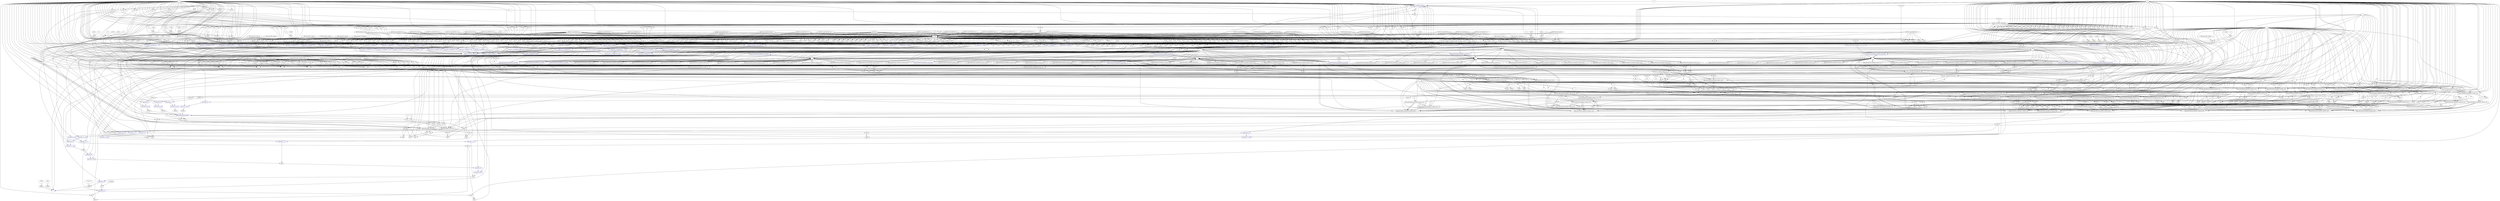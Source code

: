//----------------------------------------------------------------------------//
// Generated by LegUp High-Level Synthesis Tool Version 3.0 (http://legup.org)
// Compiled: Tue Jul 15 15:43:09 2014
// University of Toronto
// For research and academic purposes only. Commercial use is prohibited.
// Please send bugs to: legup@eecg.toronto.edu
// Date: Thu Feb 13 11:08:49 2020
//----------------------------------------------------------------------------//

digraph {
Node0xb213a50[label="?"];
Node0xb2e9648[label="0"];
Node0xb2e9648 -> Node0xb213a50;
Node0xb2ea6e0[label="1"];
Node0xb2ea6e0 -> Node0xb213a50;
Node0xb32b1d0[label="EQ"];
Node0xb32b1d0 -> Node0xb213a50;
Node0xb32b338[label="EQ"];
Node0xb32b338 -> Node0xb213a50;
Node0xb2e2a10[label="?"];
Node0xb32b4b0[label="0"];
Node0xb32b4b0 -> Node0xb2e2a10;
Node0xb32b5b0[label="0"];
Node0xb32b5b0 -> Node0xb2e2a10;
Node0xb32b6c0[label="EQ"];
Node0xb32b6c0 -> Node0xb2e2a10;
Node0xb32b828[label="EQ"];
Node0xb32b828 -> Node0xb2e2a10;
Node0xb2e2a78[label="?"];
Node0xb2e9648 -> Node0xb2e2a78;
Node0xb2e3740[label="legup_pthreadcall_mandelbrot_memory_cont..."];
Node0xb2e3740 -> Node0xb2e2a78;
Node0xb2e4c10[label="legup_pthreadcall_mandelbrot_memory_cont..."];
Node0xb2e4c10 -> Node0xb2e2a78;
Node0xb2e6630[label="legup_pthreadcall_mandelbrot_memory_cont..."];
Node0xb2e6630 -> Node0xb2e2a78;
Node0xb2e7fd0[label="legup_pthreadcall_mandelbrot_memory_cont..."];
Node0xb2e7fd0 -> Node0xb2e2a78;
Node0xb2f39e0[label="memory_controller_enable_a",color=blue,color=blue,color=blue,color=blue,color=blue,color=blue,color=blue,color=blue];
Node0xb2f39e0 -> Node0xb2e2a78;
Node0xb32baa8[label="EQ"];
Node0xb32baa8 -> Node0xb2e2a78;
Node0xb32bc18[label="EQ"];
Node0xb32bc18 -> Node0xb2e2a78;
Node0xb32bd78[label="EQ"];
Node0xb32bd78 -> Node0xb2e2a78;
Node0xb32bef8[label="EQ"];
Node0xb32bef8 -> Node0xb2e2a78;
Node0xb32c058[label="EQ"];
Node0xb32c058 -> Node0xb2e2a78;
Node0xb32c1b8[label="EQ"];
Node0xb32c1b8 -> Node0xb2e2a78;
Node0xb2e2ad0[label="?"];
Node0xb32c330[label="0"];
Node0xb32c330 -> Node0xb2e2ad0;
Node0xb2e3810[label="legup_pthreadcall_mandelbrot_memory_cont..."];
Node0xb2e3810 -> Node0xb2e2ad0;
Node0xb2e4d40[label="legup_pthreadcall_mandelbrot_memory_cont..."];
Node0xb2e4d40 -> Node0xb2e2ad0;
Node0xb2e6760[label="legup_pthreadcall_mandelbrot_memory_cont..."];
Node0xb2e6760 -> Node0xb2e2ad0;
Node0xb2e8100[label="legup_pthreadcall_mandelbrot_memory_cont..."];
Node0xb2e8100 -> Node0xb2e2ad0;
Node0xb32c4e8[label="memory_controller_address_a",color=blue,color=blue,color=blue,color=blue,color=blue,color=blue,color=blue,color=blue];
Node0xb32c4e8 -> Node0xb2e2ad0;
Node0xb32f5f8[label="EQ"];
Node0xb32f5f8 -> Node0xb2e2ad0;
Node0xb32f758[label="EQ"];
Node0xb32f758 -> Node0xb2e2ad0;
Node0xb32f8b8[label="EQ"];
Node0xb32f8b8 -> Node0xb2e2ad0;
Node0xb32fa38[label="EQ"];
Node0xb32fa38 -> Node0xb2e2ad0;
Node0xb32fb98[label="EQ"];
Node0xb32fb98 -> Node0xb2e2ad0;
Node0xb32fcf8[label="EQ"];
Node0xb32fcf8 -> Node0xb2e2ad0;
Node0xb2e2b38[label="?"];
Node0xb2e9648 -> Node0xb2e2b38;
Node0xb2e3940[label="legup_pthreadcall_mandelbrot_memory_cont..."];
Node0xb2e3940 -> Node0xb2e2b38;
Node0xb2e4ea8[label="legup_pthreadcall_mandelbrot_memory_cont..."];
Node0xb2e4ea8 -> Node0xb2e2b38;
Node0xb2e68c8[label="legup_pthreadcall_mandelbrot_memory_cont..."];
Node0xb2e68c8 -> Node0xb2e2b38;
Node0xb2e8268[label="legup_pthreadcall_mandelbrot_memory_cont..."];
Node0xb2e8268 -> Node0xb2e2b38;
Node0xb2fdc68[label="memory_controller_write_enable_a",color=blue,color=blue,color=blue,color=blue,color=blue,color=blue,color=blue,color=blue];
Node0xb2fdc68 -> Node0xb2e2b38;
Node0xb32ff78[label="EQ"];
Node0xb32ff78 -> Node0xb2e2b38;
Node0xb3300e8[label="EQ"];
Node0xb3300e8 -> Node0xb2e2b38;
Node0xb330248[label="EQ"];
Node0xb330248 -> Node0xb2e2b38;
Node0xb3303c8[label="EQ"];
Node0xb3303c8 -> Node0xb2e2b38;
Node0xb330528[label="EQ"];
Node0xb330528 -> Node0xb2e2b38;
Node0xb330688[label="EQ"];
Node0xb330688 -> Node0xb2e2b38;
Node0xb2e2bc8[label="?"];
Node0xb330800[label="0"];
Node0xb330800 -> Node0xb2e2bc8;
Node0xb2e3a20[label="legup_pthreadcall_mandelbrot_memory_cont..."];
Node0xb2e3a20 -> Node0xb2e2bc8;
Node0xb2e4fd0[label="legup_pthreadcall_mandelbrot_memory_cont..."];
Node0xb2e4fd0 -> Node0xb2e2bc8;
Node0xb2e69f0[label="legup_pthreadcall_mandelbrot_memory_cont..."];
Node0xb2e69f0 -> Node0xb2e2bc8;
Node0xb2e8390[label="legup_pthreadcall_mandelbrot_memory_cont..."];
Node0xb2e8390 -> Node0xb2e2bc8;
Node0xb3309b8[label="memory_controller_in_a",color=blue,color=blue,color=blue,color=blue];
Node0xb3309b8 -> Node0xb2e2bc8;
Node0xb331b30[label="EQ"];
Node0xb331b30 -> Node0xb2e2bc8;
Node0xb331c90[label="EQ"];
Node0xb331c90 -> Node0xb2e2bc8;
Node0xb331df0[label="EQ"];
Node0xb331df0 -> Node0xb2e2bc8;
Node0xb331f70[label="EQ"];
Node0xb331f70 -> Node0xb2e2bc8;
Node0xb3320d0[label="EQ"];
Node0xb3320d0 -> Node0xb2e2bc8;
Node0xb332230[label="EQ"];
Node0xb332230 -> Node0xb2e2bc8;
Node0xb2e2f18[label="?"];
Node0xb3323a8[label="0"];
Node0xb3323a8 -> Node0xb2e2f18;
Node0xb2e3b00[label="legup_pthreadcall_mandelbrot_memory_cont..."];
Node0xb2e3b00 -> Node0xb2e2f18;
Node0xb2e5110[label="legup_pthreadcall_mandelbrot_memory_cont..."];
Node0xb2e5110 -> Node0xb2e2f18;
Node0xb2e6b30[label="legup_pthreadcall_mandelbrot_memory_cont..."];
Node0xb2e6b30 -> Node0xb2e2f18;
Node0xb2e84d0[label="legup_pthreadcall_mandelbrot_memory_cont..."];
Node0xb2e84d0 -> Node0xb2e2f18;
Node0xb332560[label="memory_controller_size_a",color=blue,color=blue,color=blue,color=blue,color=blue,color=blue,color=blue,color=blue];
Node0xb332560 -> Node0xb2e2f18;
Node0xb333c60[label="EQ"];
Node0xb333c60 -> Node0xb2e2f18;
Node0xb333dc0[label="EQ"];
Node0xb333dc0 -> Node0xb2e2f18;
Node0xb333f20[label="EQ"];
Node0xb333f20 -> Node0xb2e2f18;
Node0xb3340a0[label="EQ"];
Node0xb3340a0 -> Node0xb2e2f18;
Node0xb334200[label="EQ"];
Node0xb334200 -> Node0xb2e2f18;
Node0xb334360[label="EQ"];
Node0xb334360 -> Node0xb2e2f18;
Node0xb2e2fd8[label="?"];
Node0xb2e9648 -> Node0xb2e2fd8;
Node0xb2e3918[label="legup_pthreadcall_mandelbrot_memory_cont..."];
Node0xb2e3918 -> Node0xb2e2fd8;
Node0xb2e4e80[label="legup_pthreadcall_mandelbrot_memory_cont..."];
Node0xb2e4e80 -> Node0xb2e2fd8;
Node0xb2e68a0[label="legup_pthreadcall_mandelbrot_memory_cont..."];
Node0xb2e68a0 -> Node0xb2e2fd8;
Node0xb2e8240[label="legup_pthreadcall_mandelbrot_memory_cont..."];
Node0xb2e8240 -> Node0xb2e2fd8;
Node0xb2f4958[label="memory_controller_enable_b",color=blue,color=blue,color=blue,color=blue];
Node0xb2f4958 -> Node0xb2e2fd8;
Node0xb3345e0[label="EQ"];
Node0xb3345e0 -> Node0xb2e2fd8;
Node0xb334750[label="EQ"];
Node0xb334750 -> Node0xb2e2fd8;
Node0xb3348b0[label="EQ"];
Node0xb3348b0 -> Node0xb2e2fd8;
Node0xb334a30[label="EQ"];
Node0xb334a30 -> Node0xb2e2fd8;
Node0xb334b90[label="EQ"];
Node0xb334b90 -> Node0xb2e2fd8;
Node0xb334cf0[label="EQ"];
Node0xb334cf0 -> Node0xb2e2fd8;
Node0xb2e3040[label="?"];
Node0xb334e68[label="0"];
Node0xb334e68 -> Node0xb2e3040;
Node0xb2e3de0[label="legup_pthreadcall_mandelbrot_memory_cont..."];
Node0xb2e3de0 -> Node0xb2e3040;
Node0xb2e54f0[label="legup_pthreadcall_mandelbrot_memory_cont..."];
Node0xb2e54f0 -> Node0xb2e3040;
Node0xb2e6f10[label="legup_pthreadcall_mandelbrot_memory_cont..."];
Node0xb2e6f10 -> Node0xb2e3040;
Node0xb2e88b0[label="legup_pthreadcall_mandelbrot_memory_cont..."];
Node0xb2e88b0 -> Node0xb2e3040;
Node0xb335020[label="memory_controller_address_b",color=blue,color=blue,color=blue,color=blue];
Node0xb335020 -> Node0xb2e3040;
Node0xb338308[label="EQ"];
Node0xb338308 -> Node0xb2e3040;
Node0xb338468[label="EQ"];
Node0xb338468 -> Node0xb2e3040;
Node0xb3385c8[label="EQ"];
Node0xb3385c8 -> Node0xb2e3040;
Node0xb338748[label="EQ"];
Node0xb338748 -> Node0xb2e3040;
Node0xb3388a8[label="EQ"];
Node0xb3388a8 -> Node0xb2e3040;
Node0xb338a08[label="EQ"];
Node0xb338a08 -> Node0xb2e3040;
Node0xb2e2b80[label="?"];
Node0xb2e9648 -> Node0xb2e2b80;
Node0xb2e3ec0[label="legup_pthreadcall_mandelbrot_memory_cont..."];
Node0xb2e3ec0 -> Node0xb2e2b80;
Node0xb2e5630[label="legup_pthreadcall_mandelbrot_memory_cont..."];
Node0xb2e5630 -> Node0xb2e2b80;
Node0xb2e7050[label="legup_pthreadcall_mandelbrot_memory_cont..."];
Node0xb2e7050 -> Node0xb2e2b80;
Node0xb20ff30[label="legup_pthreadcall_mandelbrot_memory_cont..."];
Node0xb20ff30 -> Node0xb2e2b80;
Node0xb338c60[label="memory_controller_write_enable_b",color=blue,color=blue,color=blue,color=blue];
Node0xb338c60 -> Node0xb2e2b80;
Node0xb339560[label="EQ"];
Node0xb339560 -> Node0xb2e2b80;
Node0xb3396c0[label="EQ"];
Node0xb3396c0 -> Node0xb2e2b80;
Node0xb339820[label="EQ"];
Node0xb339820 -> Node0xb2e2b80;
Node0xb3399a0[label="EQ"];
Node0xb3399a0 -> Node0xb2e2b80;
Node0xb339b00[label="EQ"];
Node0xb339b00 -> Node0xb2e2b80;
Node0xb339c60[label="EQ"];
Node0xb339c60 -> Node0xb2e2b80;
Node0xb2e3130[label="?"];
Node0xb339dd8[label="0"];
Node0xb339dd8 -> Node0xb2e3130;
Node0xb2e3fa0[label="legup_pthreadcall_mandelbrot_memory_cont..."];
Node0xb2e3fa0 -> Node0xb2e3130;
Node0xb2e5770[label="legup_pthreadcall_mandelbrot_memory_cont..."];
Node0xb2e5770 -> Node0xb2e3130;
Node0xb2e7190[label="legup_pthreadcall_mandelbrot_memory_cont..."];
Node0xb2e7190 -> Node0xb2e3130;
Node0xb2e8bd0[label="legup_pthreadcall_mandelbrot_memory_cont..."];
Node0xb2e8bd0 -> Node0xb2e3130;
Node0xb339f90[label="memory_controller_in_b",color=blue,color=blue,color=blue,color=blue];
Node0xb339f90 -> Node0xb2e3130;
Node0xb33b108[label="EQ"];
Node0xb33b108 -> Node0xb2e3130;
Node0xb33b268[label="EQ"];
Node0xb33b268 -> Node0xb2e3130;
Node0xb33b3c8[label="EQ"];
Node0xb33b3c8 -> Node0xb2e3130;
Node0xb33b548[label="EQ"];
Node0xb33b548 -> Node0xb2e3130;
Node0xb33b6a8[label="EQ"];
Node0xb33b6a8 -> Node0xb2e3130;
Node0xb33b808[label="EQ"];
Node0xb33b808 -> Node0xb2e3130;
Node0xb2e3198[label="?"];
Node0xb33b980[label="0"];
Node0xb33b980 -> Node0xb2e3198;
Node0xb33ba80[label="memory_controller_size_b",color=blue,color=blue,color=blue,color=blue];
Node0xb33ba80 -> Node0xb2e3198;
Node0xb33c7b8[label="EQ"];
Node0xb33c7b8 -> Node0xb2e3198;
Node0xb33c920[label="EQ"];
Node0xb33c920 -> Node0xb2e3198;
Node0xb346368[label="",color=blue,color=blue,color=blue];
Node0xb3463e8[label="WRITE"];
Node0xb3463e8 -> Node0xb346368;
Node0xb346640[label="WRITE"];
Node0xb346640 -> Node0xb346368;
Node0xb346840[label="WRITE"];
Node0xb346840 -> Node0xb346368;
Node0xb346a58[label="EQ"];
Node0xb346a58 -> Node0xb346368;
Node0xb346bc8[label="EQ"];
Node0xb346bc8 -> Node0xb346368;
Node0xb346d38[label="EQ"];
Node0xb346d38 -> Node0xb346368;
Node0xb2f06d0[label="cur_state",shape=box];
Node0xb2f06d0 -> Node0xb32b1d0;
Node0xb2f07d0[label="LEGUP_0"];
Node0xb2f07d0 -> Node0xb32b1d0;
Node0xb2f06d0 -> Node0xb32b338;
Node0xb2f2f68[label="LEGUP_F_main_BB_return_32"];
Node0xb2f2f68 -> Node0xb32b338;
Node0xb2f06d0 -> Node0xb32b6c0;
Node0xb2f07d0 -> Node0xb32b6c0;
Node0xb2f06d0 -> Node0xb32b828;
Node0xb2f2f68 -> Node0xb32b828;
Node0xb2e32d0[label="?"];
Node0xb2e32d0 -> Node0xb2e3740;
Node0xb230618[label="?"];
Node0xb230618 -> Node0xb2e3740;
Node0xb2e4690[label="?"];
Node0xb2e4690 -> Node0xb2e4c10;
Node0xb238608[label="?"];
Node0xb238608 -> Node0xb2e4c10;
Node0xb2e60b0[label="?"];
Node0xb2e60b0 -> Node0xb2e6630;
Node0xb22b318[label="?"];
Node0xb22b318 -> Node0xb2e6630;
Node0xb2e7a50[label="?"];
Node0xb2e7a50 -> Node0xb2e7fd0;
Node0xb2743d0[label="?"];
Node0xb2743d0 -> Node0xb2e7fd0;
Node0xb2e9648 -> Node0xb2f39e0;
Node0xb2ea6e0 -> Node0xb2f39e0;
Node0xb2ea6e0 -> Node0xb2f39e0;
Node0xb2ea6e0 -> Node0xb2f39e0;
Node0xb2ea6e0 -> Node0xb2f39e0;
Node0xb2ea6e0 -> Node0xb2f39e0;
Node0xb2ea6e0 -> Node0xb2f39e0;
Node0xb2ea6e0 -> Node0xb2f39e0;
Node0xb2ea6e0 -> Node0xb2f39e0;
Node0xb2f3bb8[label="EQ"];
Node0xb2f3bb8 -> Node0xb2f39e0;
Node0xb2f3e10[label="EQ"];
Node0xb2f3e10 -> Node0xb2f39e0;
Node0xb2f3f70[label="EQ"];
Node0xb2f3f70 -> Node0xb2f39e0;
Node0xb2f40d0[label="EQ"];
Node0xb2f40d0 -> Node0xb2f39e0;
Node0xb2f4230[label="EQ"];
Node0xb2f4230 -> Node0xb2f39e0;
Node0xb2f4390[label="EQ"];
Node0xb2f4390 -> Node0xb2f39e0;
Node0xb2f44f0[label="EQ"];
Node0xb2f44f0 -> Node0xb2f39e0;
Node0xb2f4650[label="EQ"];
Node0xb2f4650 -> Node0xb2f39e0;
Node0xb2f47f8[label="EQ"];
Node0xb2f47f8 -> Node0xb2f39e0;
Node0xb2f06d0 -> Node0xb32baa8;
Node0xb2f07d0 -> Node0xb32baa8;
Node0xb2eaa58[label="legup_pthreadcall_mandelbrot_gnt_0"];
Node0xb2eaa58 -> Node0xb32bc18;
Node0xb2ea6e0 -> Node0xb32bc18;
Node0xb313178[label="legup_pthreadcall_mandelbrot_gnt_1"];
Node0xb313178 -> Node0xb32bd78;
Node0xb2ea6e0 -> Node0xb32bd78;
Node0xb31b4b0[label="legup_pthreadcall_mandelbrot_gnt_2"];
Node0xb31b4b0 -> Node0xb32bef8;
Node0xb2ea6e0 -> Node0xb32bef8;
Node0xb3237e8[label="legup_pthreadcall_mandelbrot_gnt_3"];
Node0xb3237e8 -> Node0xb32c058;
Node0xb2ea6e0 -> Node0xb32c058;
Node0xb2f5348[label="main_gnt_0"];
Node0xb2f5348 -> Node0xb32c1b8;
Node0xb2ea6e0 -> Node0xb32c1b8;
Node0xb2e32d0 -> Node0xb2e3810;
Node0xb230618 -> Node0xb2e3810;
Node0xb2e4690 -> Node0xb2e4d40;
Node0xb238608 -> Node0xb2e4d40;
Node0xb2e60b0 -> Node0xb2e6760;
Node0xb22b318 -> Node0xb2e6760;
Node0xb2e7a50 -> Node0xb2e8100;
Node0xb2743d0 -> Node0xb2e8100;
Node0xb32c5e8[label="0"];
Node0xb32c5e8 -> Node0xb32c4e8;
Node0xb32c6f8[label="main_bb3_3_scevgep3132",color=blue];
Node0xb32c6f8 -> Node0xb32c4e8;
Node0xb32ca78[label="main_bb3_3_scevgep3132_1_reg",shape=box,color=blue];
Node0xb32ca78 -> Node0xb32c4e8;
Node0xb32d480[label="main_bb3_3_scevgep3132_2_reg",shape=box,color=blue];
Node0xb32d480 -> Node0xb32c4e8;
Node0xb32de80[label="main_bb3_3_scevgep3132_3_reg",shape=box,color=blue];
Node0xb32de80 -> Node0xb32c4e8;
Node0xb311868[label="main_bb3_3_scevgep29_reg",shape=box,color=blue];
Node0xb311868 -> Node0xb32c4e8;
Node0xb319780[label="main_bb3_3_scevgep29_1_reg",shape=box,color=blue];
Node0xb319780 -> Node0xb32c4e8;
Node0xb321ab8[label="main_bb3_3_scevgep29_2_reg",shape=box,color=blue];
Node0xb321ab8 -> Node0xb32c4e8;
Node0xb329df0[label="main_bb3_3_scevgep29_3_reg",shape=box,color=blue];
Node0xb329df0 -> Node0xb32c4e8;
Node0xb32df00[label="EQ"];
Node0xb32df00 -> Node0xb32c4e8;
Node0xb32eab0[label="EQ"];
Node0xb32eab0 -> Node0xb32c4e8;
Node0xb32ec10[label="EQ"];
Node0xb32ec10 -> Node0xb32c4e8;
Node0xb32ed70[label="EQ"];
Node0xb32ed70 -> Node0xb32c4e8;
Node0xb32eed0[label="EQ"];
Node0xb32eed0 -> Node0xb32c4e8;
Node0xb32f030[label="EQ"];
Node0xb32f030 -> Node0xb32c4e8;
Node0xb32f190[label="EQ"];
Node0xb32f190 -> Node0xb32c4e8;
Node0xb32f2f0[label="EQ"];
Node0xb32f2f0 -> Node0xb32c4e8;
Node0xb32f498[label="EQ"];
Node0xb32f498 -> Node0xb32c4e8;
Node0xb2f06d0 -> Node0xb32f5f8;
Node0xb2f07d0 -> Node0xb32f5f8;
Node0xb2eaa58 -> Node0xb32f758;
Node0xb2ea6e0 -> Node0xb32f758;
Node0xb313178 -> Node0xb32f8b8;
Node0xb2ea6e0 -> Node0xb32f8b8;
Node0xb31b4b0 -> Node0xb32fa38;
Node0xb2ea6e0 -> Node0xb32fa38;
Node0xb3237e8 -> Node0xb32fb98;
Node0xb2ea6e0 -> Node0xb32fb98;
Node0xb2f5348 -> Node0xb32fcf8;
Node0xb2ea6e0 -> Node0xb32fcf8;
Node0xb2e32d0 -> Node0xb2e3940;
Node0xb230618 -> Node0xb2e3940;
Node0xb2e4690 -> Node0xb2e4ea8;
Node0xb238608 -> Node0xb2e4ea8;
Node0xb2e60b0 -> Node0xb2e68c8;
Node0xb22b318 -> Node0xb2e68c8;
Node0xb2e7a50 -> Node0xb2e8268;
Node0xb2743d0 -> Node0xb2e8268;
Node0xb2e9648 -> Node0xb2fdc68;
Node0xb2ea6e0 -> Node0xb2fdc68;
Node0xb2ea6e0 -> Node0xb2fdc68;
Node0xb2ea6e0 -> Node0xb2fdc68;
Node0xb2ea6e0 -> Node0xb2fdc68;
Node0xb2e9648 -> Node0xb2fdc68;
Node0xb2e9648 -> Node0xb2fdc68;
Node0xb2e9648 -> Node0xb2fdc68;
Node0xb2e9648 -> Node0xb2fdc68;
Node0xb2fde30[label="EQ"];
Node0xb2fde30 -> Node0xb2fdc68;
Node0xb2fe088[label="EQ"];
Node0xb2fe088 -> Node0xb2fdc68;
Node0xb2fe1e8[label="EQ"];
Node0xb2fe1e8 -> Node0xb2fdc68;
Node0xb2fe348[label="EQ"];
Node0xb2fe348 -> Node0xb2fdc68;
Node0xb2fe4a8[label="EQ"];
Node0xb2fe4a8 -> Node0xb2fdc68;
Node0xb2fe608[label="EQ"];
Node0xb2fe608 -> Node0xb2fdc68;
Node0xb2fe768[label="EQ"];
Node0xb2fe768 -> Node0xb2fdc68;
Node0xb2fe8c8[label="EQ"];
Node0xb2fe8c8 -> Node0xb2fdc68;
Node0xb2fea70[label="EQ"];
Node0xb2fea70 -> Node0xb2fdc68;
Node0xb2f06d0 -> Node0xb32ff78;
Node0xb2f07d0 -> Node0xb32ff78;
Node0xb2eaa58 -> Node0xb3300e8;
Node0xb2ea6e0 -> Node0xb3300e8;
Node0xb313178 -> Node0xb330248;
Node0xb2ea6e0 -> Node0xb330248;
Node0xb31b4b0 -> Node0xb3303c8;
Node0xb2ea6e0 -> Node0xb3303c8;
Node0xb3237e8 -> Node0xb330528;
Node0xb2ea6e0 -> Node0xb330528;
Node0xb2f5348 -> Node0xb330688;
Node0xb2ea6e0 -> Node0xb330688;
Node0xb2e32d0 -> Node0xb2e3a20;
Node0xb230618 -> Node0xb2e3a20;
Node0xb2e4690 -> Node0xb2e4fd0;
Node0xb238608 -> Node0xb2e4fd0;
Node0xb2e60b0 -> Node0xb2e69f0;
Node0xb22b318 -> Node0xb2e69f0;
Node0xb2e7a50 -> Node0xb2e8390;
Node0xb2743d0 -> Node0xb2e8390;
Node0xb330ab8[label="0"];
Node0xb330ab8 -> Node0xb3309b8;
Node0xb330bc8[label="ZEXT"];
Node0xb330bc8 -> Node0xb3309b8;
Node0xb330dd8[label="ZEXT"];
Node0xb330dd8 -> Node0xb3309b8;
Node0xb330ff0[label="ZEXT"];
Node0xb330ff0 -> Node0xb3309b8;
Node0xb331200[label="ZEXT"];
Node0xb331200 -> Node0xb3309b8;
Node0xb331420[label="EQ"];
Node0xb331420 -> Node0xb3309b8;
Node0xb331590[label="EQ"];
Node0xb331590 -> Node0xb3309b8;
Node0xb3316f0[label="EQ"];
Node0xb3316f0 -> Node0xb3309b8;
Node0xb331850[label="EQ"];
Node0xb331850 -> Node0xb3309b8;
Node0xb3319d0[label="EQ"];
Node0xb3319d0 -> Node0xb3309b8;
Node0xb2f06d0 -> Node0xb331b30;
Node0xb2f07d0 -> Node0xb331b30;
Node0xb2eaa58 -> Node0xb331c90;
Node0xb2ea6e0 -> Node0xb331c90;
Node0xb313178 -> Node0xb331df0;
Node0xb2ea6e0 -> Node0xb331df0;
Node0xb31b4b0 -> Node0xb331f70;
Node0xb2ea6e0 -> Node0xb331f70;
Node0xb3237e8 -> Node0xb3320d0;
Node0xb2ea6e0 -> Node0xb3320d0;
Node0xb2f5348 -> Node0xb332230;
Node0xb2ea6e0 -> Node0xb332230;
Node0xb2e32d0 -> Node0xb2e3b00;
Node0xb230618 -> Node0xb2e3b00;
Node0xb2e4690 -> Node0xb2e5110;
Node0xb238608 -> Node0xb2e5110;
Node0xb2e60b0 -> Node0xb2e6b30;
Node0xb22b318 -> Node0xb2e6b30;
Node0xb2e7a50 -> Node0xb2e84d0;
Node0xb2743d0 -> Node0xb2e84d0;
Node0xb332660[label="0"];
Node0xb332660 -> Node0xb332560;
Node0xb332770[label="2"];
Node0xb332770 -> Node0xb332560;
Node0xb332880[label="2"];
Node0xb332880 -> Node0xb332560;
Node0xb332988[label="2"];
Node0xb332988 -> Node0xb332560;
Node0xb332a78[label="2"];
Node0xb332a78 -> Node0xb332560;
Node0xb332b88[label="2"];
Node0xb332b88 -> Node0xb332560;
Node0xb332c88[label="2"];
Node0xb332c88 -> Node0xb332560;
Node0xb332d88[label="2"];
Node0xb332d88 -> Node0xb332560;
Node0xb332e88[label="2"];
Node0xb332e88 -> Node0xb332560;
Node0xb332fa8[label="EQ"];
Node0xb332fa8 -> Node0xb332560;
Node0xb333118[label="EQ"];
Node0xb333118 -> Node0xb332560;
Node0xb333278[label="EQ"];
Node0xb333278 -> Node0xb332560;
Node0xb3333d8[label="EQ"];
Node0xb3333d8 -> Node0xb332560;
Node0xb333538[label="EQ"];
Node0xb333538 -> Node0xb332560;
Node0xb333698[label="EQ"];
Node0xb333698 -> Node0xb332560;
Node0xb3337f8[label="EQ"];
Node0xb3337f8 -> Node0xb332560;
Node0xb333958[label="EQ"];
Node0xb333958 -> Node0xb332560;
Node0xb333b00[label="EQ"];
Node0xb333b00 -> Node0xb332560;
Node0xb2f06d0 -> Node0xb333c60;
Node0xb2f07d0 -> Node0xb333c60;
Node0xb2eaa58 -> Node0xb333dc0;
Node0xb2ea6e0 -> Node0xb333dc0;
Node0xb313178 -> Node0xb333f20;
Node0xb2ea6e0 -> Node0xb333f20;
Node0xb31b4b0 -> Node0xb3340a0;
Node0xb2ea6e0 -> Node0xb3340a0;
Node0xb3237e8 -> Node0xb334200;
Node0xb2ea6e0 -> Node0xb334200;
Node0xb2f5348 -> Node0xb334360;
Node0xb2ea6e0 -> Node0xb334360;
Node0xb2e32d0 -> Node0xb2e3918;
Node0xb230618 -> Node0xb2e3918;
Node0xb2e4690 -> Node0xb2e4e80;
Node0xb238608 -> Node0xb2e4e80;
Node0xb2e60b0 -> Node0xb2e68a0;
Node0xb22b318 -> Node0xb2e68a0;
Node0xb2e7a50 -> Node0xb2e8240;
Node0xb2743d0 -> Node0xb2e8240;
Node0xb2e9648 -> Node0xb2f4958;
Node0xb2ea6e0 -> Node0xb2f4958;
Node0xb2ea6e0 -> Node0xb2f4958;
Node0xb2ea6e0 -> Node0xb2f4958;
Node0xb2ea6e0 -> Node0xb2f4958;
Node0xb2f4b38[label="EQ"];
Node0xb2f4b38 -> Node0xb2f4958;
Node0xb2f4ca8[label="EQ"];
Node0xb2f4ca8 -> Node0xb2f4958;
Node0xb2f4e08[label="EQ"];
Node0xb2f4e08 -> Node0xb2f4958;
Node0xb2f4f68[label="EQ"];
Node0xb2f4f68 -> Node0xb2f4958;
Node0xb2f50e8[label="EQ"];
Node0xb2f50e8 -> Node0xb2f4958;
Node0xb2f06d0 -> Node0xb3345e0;
Node0xb2f07d0 -> Node0xb3345e0;
Node0xb2eaa58 -> Node0xb334750;
Node0xb2ea6e0 -> Node0xb334750;
Node0xb313178 -> Node0xb3348b0;
Node0xb2ea6e0 -> Node0xb3348b0;
Node0xb31b4b0 -> Node0xb334a30;
Node0xb2ea6e0 -> Node0xb334a30;
Node0xb3237e8 -> Node0xb334b90;
Node0xb2ea6e0 -> Node0xb334b90;
Node0xb2f5348 -> Node0xb334cf0;
Node0xb2ea6e0 -> Node0xb334cf0;
Node0xb2e32d0 -> Node0xb2e3de0;
Node0xb230618 -> Node0xb2e3de0;
Node0xb2e4690 -> Node0xb2e54f0;
Node0xb238608 -> Node0xb2e54f0;
Node0xb2e60b0 -> Node0xb2e6f10;
Node0xb22b318 -> Node0xb2e6f10;
Node0xb2e7a50 -> Node0xb2e88b0;
Node0xb2743d0 -> Node0xb2e88b0;
Node0xb335120[label="0"];
Node0xb335120 -> Node0xb335020;
Node0xb335230[label="main_bb3_3_scevgep33",color=blue];
Node0xb335230 -> Node0xb335020;
Node0xb3357c0[label="main_bb3_3_scevgep33_1_reg",shape=box,color=blue];
Node0xb3357c0 -> Node0xb335020;
Node0xb3363d8[label="main_bb3_3_scevgep33_2_reg",shape=box,color=blue];
Node0xb3363d8 -> Node0xb335020;
Node0xb336fe8[label="main_bb3_3_scevgep33_3_reg",shape=box,color=blue];
Node0xb336fe8 -> Node0xb335020;
Node0xb337c08[label="EQ"];
Node0xb337c08 -> Node0xb335020;
Node0xb337d68[label="EQ"];
Node0xb337d68 -> Node0xb335020;
Node0xb337ec8[label="EQ"];
Node0xb337ec8 -> Node0xb335020;
Node0xb338028[label="EQ"];
Node0xb338028 -> Node0xb335020;
Node0xb3381a8[label="EQ"];
Node0xb3381a8 -> Node0xb335020;
Node0xb2f06d0 -> Node0xb338308;
Node0xb2f07d0 -> Node0xb338308;
Node0xb2eaa58 -> Node0xb338468;
Node0xb2ea6e0 -> Node0xb338468;
Node0xb313178 -> Node0xb3385c8;
Node0xb2ea6e0 -> Node0xb3385c8;
Node0xb31b4b0 -> Node0xb338748;
Node0xb2ea6e0 -> Node0xb338748;
Node0xb3237e8 -> Node0xb3388a8;
Node0xb2ea6e0 -> Node0xb3388a8;
Node0xb2f5348 -> Node0xb338a08;
Node0xb2ea6e0 -> Node0xb338a08;
Node0xb2e32d0 -> Node0xb2e3ec0;
Node0xb230618 -> Node0xb2e3ec0;
Node0xb2e4690 -> Node0xb2e5630;
Node0xb238608 -> Node0xb2e5630;
Node0xb2e60b0 -> Node0xb2e7050;
Node0xb22b318 -> Node0xb2e7050;
Node0xb2e7a50 -> Node0xb20ff30;
Node0xb2743d0 -> Node0xb20ff30;
Node0xb2e9648 -> Node0xb338c60;
Node0xb2ea6e0 -> Node0xb338c60;
Node0xb2ea6e0 -> Node0xb338c60;
Node0xb2ea6e0 -> Node0xb338c60;
Node0xb2ea6e0 -> Node0xb338c60;
Node0xb338e50[label="EQ"];
Node0xb338e50 -> Node0xb338c60;
Node0xb338fc0[label="EQ"];
Node0xb338fc0 -> Node0xb338c60;
Node0xb339120[label="EQ"];
Node0xb339120 -> Node0xb338c60;
Node0xb339280[label="EQ"];
Node0xb339280 -> Node0xb338c60;
Node0xb339400[label="EQ"];
Node0xb339400 -> Node0xb338c60;
Node0xb2f06d0 -> Node0xb339560;
Node0xb2f07d0 -> Node0xb339560;
Node0xb2eaa58 -> Node0xb3396c0;
Node0xb2ea6e0 -> Node0xb3396c0;
Node0xb313178 -> Node0xb339820;
Node0xb2ea6e0 -> Node0xb339820;
Node0xb31b4b0 -> Node0xb3399a0;
Node0xb2ea6e0 -> Node0xb3399a0;
Node0xb3237e8 -> Node0xb339b00;
Node0xb2ea6e0 -> Node0xb339b00;
Node0xb2f5348 -> Node0xb339c60;
Node0xb2ea6e0 -> Node0xb339c60;
Node0xb2e32d0 -> Node0xb2e3fa0;
Node0xb230618 -> Node0xb2e3fa0;
Node0xb2e4690 -> Node0xb2e5770;
Node0xb238608 -> Node0xb2e5770;
Node0xb2e60b0 -> Node0xb2e7190;
Node0xb22b318 -> Node0xb2e7190;
Node0xb2e7a50 -> Node0xb2e8bd0;
Node0xb2743d0 -> Node0xb2e8bd0;
Node0xb33a090[label="0"];
Node0xb33a090 -> Node0xb339f90;
Node0xb33a1a0[label="ZEXT"];
Node0xb33a1a0 -> Node0xb339f90;
Node0xb33a3b0[label="ZEXT"];
Node0xb33a3b0 -> Node0xb339f90;
Node0xb33a5c8[label="ZEXT"];
Node0xb33a5c8 -> Node0xb339f90;
Node0xb33a7d8[label="ZEXT"];
Node0xb33a7d8 -> Node0xb339f90;
Node0xb33a9f8[label="EQ"];
Node0xb33a9f8 -> Node0xb339f90;
Node0xb33ab68[label="EQ"];
Node0xb33ab68 -> Node0xb339f90;
Node0xb33acc8[label="EQ"];
Node0xb33acc8 -> Node0xb339f90;
Node0xb33ae28[label="EQ"];
Node0xb33ae28 -> Node0xb339f90;
Node0xb33afa8[label="EQ"];
Node0xb33afa8 -> Node0xb339f90;
Node0xb2f06d0 -> Node0xb33b108;
Node0xb2f07d0 -> Node0xb33b108;
Node0xb2eaa58 -> Node0xb33b268;
Node0xb2ea6e0 -> Node0xb33b268;
Node0xb313178 -> Node0xb33b3c8;
Node0xb2ea6e0 -> Node0xb33b3c8;
Node0xb31b4b0 -> Node0xb33b548;
Node0xb2ea6e0 -> Node0xb33b548;
Node0xb3237e8 -> Node0xb33b6a8;
Node0xb2ea6e0 -> Node0xb33b6a8;
Node0xb2f5348 -> Node0xb33b808;
Node0xb2ea6e0 -> Node0xb33b808;
Node0xb33bb90[label="0"];
Node0xb33bb90 -> Node0xb33ba80;
Node0xb33bc90[label="2"];
Node0xb33bc90 -> Node0xb33ba80;
Node0xb33bda0[label="2"];
Node0xb33bda0 -> Node0xb33ba80;
Node0xb33bea8[label="2"];
Node0xb33bea8 -> Node0xb33ba80;
Node0xb33bf98[label="2"];
Node0xb33bf98 -> Node0xb33ba80;
Node0xb33c0a8[label="EQ"];
Node0xb33c0a8 -> Node0xb33ba80;
Node0xb33c218[label="EQ"];
Node0xb33c218 -> Node0xb33ba80;
Node0xb33c378[label="EQ"];
Node0xb33c378 -> Node0xb33ba80;
Node0xb33c4d8[label="EQ"];
Node0xb33c4d8 -> Node0xb33ba80;
Node0xb33c658[label="EQ"];
Node0xb33c658 -> Node0xb33ba80;
Node0xb2f06d0 -> Node0xb33c7b8;
Node0xb2f07d0 -> Node0xb33c7b8;
Node0xb2f5348 -> Node0xb33c920;
Node0xb2ea6e0 -> Node0xb33c920;
Node0xb3464f8[label="\"Count: %d\n\""];
Node0xb3464f8 -> Node0xb3463e8;
Node0xb30b4c0[label="main_bb3_3_10",color=blue];
Node0xb30b4c0 -> Node0xb3463e8;
Node0xb346740[label="\"PASS\n\""];
Node0xb346740 -> Node0xb346640;
Node0xb346958[label="\"FAIL\n\""];
Node0xb346958 -> Node0xb346840;
Node0xb2f06d0 -> Node0xb346a58;
Node0xb2f2ae8[label="LEGUP_F_main_BB_bb3_3_29"];
Node0xb2f2ae8 -> Node0xb346a58;
Node0xb2f06d0 -> Node0xb346bc8;
Node0xb2f2c38[label="LEGUP_F_main_BB_bb15_30"];
Node0xb2f2c38 -> Node0xb346bc8;
Node0xb2f06d0 -> Node0xb346d38;
Node0xb2f1be0[label="LEGUP_F_main_BB_bb16_31"];
Node0xb2f1be0 -> Node0xb346d38;
Node0xb2f07d0 -> Node0xb2f06d0;
Node0xb2f08e0[label="LEGUP_F_main_BB_bb3_3_1"];
Node0xb2f08e0 -> Node0xb2f06d0;
Node0xb2f07d0 -> Node0xb2f06d0;
Node0xb2f08e0 -> Node0xb2f06d0;
Node0xb2f0a38[label="LEGUP_F_main_BB_bb3_3_2"];
Node0xb2f0a38 -> Node0xb2f06d0;
Node0xb2f0a38 -> Node0xb2f06d0;
Node0xb2f0b70[label="LEGUP_F_main_BB_bb3_3_3"];
Node0xb2f0b70 -> Node0xb2f06d0;
Node0xb2f0b70 -> Node0xb2f06d0;
Node0xb2f0c98[label="LEGUP_F_main_BB_bb3_3_4"];
Node0xb2f0c98 -> Node0xb2f06d0;
Node0xb2f0c98 -> Node0xb2f06d0;
Node0xb2f0de0[label="LEGUP_F_main_BB_bb3_3_5"];
Node0xb2f0de0 -> Node0xb2f06d0;
Node0xb2f0de0 -> Node0xb2f06d0;
Node0xb2f0f08[label="LEGUP_function_call_6"];
Node0xb2f0f08 -> Node0xb2f06d0;
Node0xb2f0f08 -> Node0xb2f06d0;
Node0xb2f1030[label="LEGUP_F_main_BB_bb3_3_7"];
Node0xb2f1030 -> Node0xb2f06d0;
Node0xb2f1030 -> Node0xb2f06d0;
Node0xb2f1158[label="LEGUP_function_call_8"];
Node0xb2f1158 -> Node0xb2f06d0;
Node0xb2f1158 -> Node0xb2f06d0;
Node0xb2f12c8[label="LEGUP_F_main_BB_bb3_3_9"];
Node0xb2f12c8 -> Node0xb2f06d0;
Node0xb2f12c8 -> Node0xb2f06d0;
Node0xb2f13f0[label="LEGUP_function_call_10"];
Node0xb2f13f0 -> Node0xb2f06d0;
Node0xb2f13f0 -> Node0xb2f06d0;
Node0xb2f1518[label="LEGUP_F_main_BB_bb3_3_11"];
Node0xb2f1518 -> Node0xb2f06d0;
Node0xb2f1518 -> Node0xb2f06d0;
Node0xb2f1640[label="LEGUP_function_call_12"];
Node0xb2f1640 -> Node0xb2f06d0;
Node0xb2f1640 -> Node0xb2f06d0;
Node0xb2f1768[label="LEGUP_F_main_BB_bb3_3_13"];
Node0xb2f1768 -> Node0xb2f06d0;
Node0xb2f1768 -> Node0xb2f06d0;
Node0xb2f1890[label="LEGUP_F_main_BB_bb3_3_14"];
Node0xb2f1890 -> Node0xb2f06d0;
Node0xb2f1890 -> Node0xb2f06d0;
Node0xb2f19b8[label="LEGUP_F_main_BB_bb3_3_15"];
Node0xb2f19b8 -> Node0xb2f06d0;
Node0xb2f19b8 -> Node0xb2f06d0;
Node0xb2f1ae0[label="LEGUP_function_call_16"];
Node0xb2f1ae0 -> Node0xb2f06d0;
Node0xb2f1ae0 -> Node0xb2f06d0;
Node0xb2f1c90[label="LEGUP_F_main_BB_bb3_3_17"];
Node0xb2f1c90 -> Node0xb2f06d0;
Node0xb2f1ae0 -> Node0xb2f06d0;
Node0xb2f1c90 -> Node0xb2f06d0;
Node0xb2f1de0[label="LEGUP_F_main_BB_bb3_3_18"];
Node0xb2f1de0 -> Node0xb2f06d0;
Node0xb2f1de0 -> Node0xb2f06d0;
Node0xb2f1f08[label="LEGUP_F_main_BB_bb3_3_19"];
Node0xb2f1f08 -> Node0xb2f06d0;
Node0xb2f1f08 -> Node0xb2f06d0;
Node0xb2f2030[label="LEGUP_function_call_20"];
Node0xb2f2030 -> Node0xb2f06d0;
Node0xb2f2030 -> Node0xb2f06d0;
Node0xb2f2158[label="LEGUP_F_main_BB_bb3_3_21"];
Node0xb2f2158 -> Node0xb2f06d0;
Node0xb2f2030 -> Node0xb2f06d0;
Node0xb2f2158 -> Node0xb2f06d0;
Node0xb2f22a8[label="LEGUP_F_main_BB_bb3_3_22"];
Node0xb2f22a8 -> Node0xb2f06d0;
Node0xb2f22a8 -> Node0xb2f06d0;
Node0xb2f23d0[label="LEGUP_F_main_BB_bb3_3_23"];
Node0xb2f23d0 -> Node0xb2f06d0;
Node0xb2f23d0 -> Node0xb2f06d0;
Node0xb2f24f8[label="LEGUP_function_call_24"];
Node0xb2f24f8 -> Node0xb2f06d0;
Node0xb2f24f8 -> Node0xb2f06d0;
Node0xb2f2620[label="LEGUP_F_main_BB_bb3_3_25"];
Node0xb2f2620 -> Node0xb2f06d0;
Node0xb2f24f8 -> Node0xb2f06d0;
Node0xb2f2620 -> Node0xb2f06d0;
Node0xb2f2770[label="LEGUP_F_main_BB_bb3_3_26"];
Node0xb2f2770 -> Node0xb2f06d0;
Node0xb2f2770 -> Node0xb2f06d0;
Node0xb2f2898[label="LEGUP_F_main_BB_bb3_3_27"];
Node0xb2f2898 -> Node0xb2f06d0;
Node0xb2f2898 -> Node0xb2f06d0;
Node0xb2f29c0[label="LEGUP_function_call_28"];
Node0xb2f29c0 -> Node0xb2f06d0;
Node0xb2f29c0 -> Node0xb2f06d0;
Node0xb2f2ae8 -> Node0xb2f06d0;
Node0xb2f29c0 -> Node0xb2f06d0;
Node0xb2f2ae8 -> Node0xb2f06d0;
Node0xb2f2c38 -> Node0xb2f06d0;
Node0xb2f1be0 -> Node0xb2f06d0;
Node0xb2f2c38 -> Node0xb2f06d0;
Node0xb2f2f68 -> Node0xb2f06d0;
Node0xb2f1be0 -> Node0xb2f06d0;
Node0xb2f2f68 -> Node0xb2f06d0;
Node0xb2f2f68 -> Node0xb2f06d0;
Node0xb2f07d0 -> Node0xb2f06d0;
Node0xb2f3108[label="0"];
Node0xb2f3108 -> Node0xb2f06d0;
Node0xb2f3208[label="AND"];
Node0xb2f3208 -> Node0xb2f06d0;
Node0xb2f5480[label="AND"];
Node0xb2f5480 -> Node0xb2f06d0;
Node0xb2f59e0[label="AND"];
Node0xb2f59e0 -> Node0xb2f06d0;
Node0xb2f5c78[label="AND"];
Node0xb2f5c78 -> Node0xb2f06d0;
Node0xb2f6048[label="AND"];
Node0xb2f6048 -> Node0xb2f06d0;
Node0xb2f62e0[label="AND"];
Node0xb2f62e0 -> Node0xb2f06d0;
Node0xb2f66b0[label="AND"];
Node0xb2f66b0 -> Node0xb2f06d0;
Node0xb2f6948[label="AND"];
Node0xb2f6948 -> Node0xb2f06d0;
Node0xb2f6d18[label="AND"];
Node0xb2f6d18 -> Node0xb2f06d0;
Node0xb2f6fb0[label="AND"];
Node0xb2f6fb0 -> Node0xb2f06d0;
Node0xb2f7380[label="AND"];
Node0xb2f7380 -> Node0xb2f06d0;
Node0xb2f7618[label="AND"];
Node0xb2f7618 -> Node0xb2f06d0;
Node0xb2f79e8[label="AND"];
Node0xb2f79e8 -> Node0xb2f06d0;
Node0xb2f7c80[label="AND"];
Node0xb2f7c80 -> Node0xb2f06d0;
Node0xb2f8050[label="AND"];
Node0xb2f8050 -> Node0xb2f06d0;
Node0xb2f82e8[label="AND"];
Node0xb2f82e8 -> Node0xb2f06d0;
Node0xb2f86b8[label="AND"];
Node0xb2f86b8 -> Node0xb2f06d0;
Node0xb2f8950[label="AND"];
Node0xb2f8950 -> Node0xb2f06d0;
Node0xb2f8d20[label="AND"];
Node0xb2f8d20 -> Node0xb2f06d0;
Node0xb2f8fb8[label="AND"];
Node0xb2f8fb8 -> Node0xb2f06d0;
Node0xb2f9388[label="AND"];
Node0xb2f9388 -> Node0xb2f06d0;
Node0xb2f9620[label="AND"];
Node0xb2f9620 -> Node0xb2f06d0;
Node0xb2f99f0[label="AND"];
Node0xb2f99f0 -> Node0xb2f06d0;
Node0xb2f9c88[label="AND"];
Node0xb2f9c88 -> Node0xb2f06d0;
Node0xb2fa058[label="AND"];
Node0xb2fa058 -> Node0xb2f06d0;
Node0xb2fa2f0[label="AND"];
Node0xb2fa2f0 -> Node0xb2f06d0;
Node0xb2fa6c0[label="AND"];
Node0xb2fa6c0 -> Node0xb2f06d0;
Node0xb2fa958[label="AND"];
Node0xb2fa958 -> Node0xb2f06d0;
Node0xb2fad28[label="AND"];
Node0xb2fad28 -> Node0xb2f06d0;
Node0xb2fafc0[label="AND"];
Node0xb2fafc0 -> Node0xb2f06d0;
Node0xb2fb390[label="AND"];
Node0xb2fb390 -> Node0xb2f06d0;
Node0xb2fb628[label="AND"];
Node0xb2fb628 -> Node0xb2f06d0;
Node0xb2fb9f8[label="AND"];
Node0xb2fb9f8 -> Node0xb2f06d0;
Node0xb2fbc90[label="AND"];
Node0xb2fbc90 -> Node0xb2f06d0;
Node0xb2fc060[label="AND"];
Node0xb2fc060 -> Node0xb2f06d0;
Node0xb3049a0[label="AND"];
Node0xb3049a0 -> Node0xb2f06d0;
Node0xb304c38[label="AND"];
Node0xb304c38 -> Node0xb2f06d0;
Node0xb305008[label="AND"];
Node0xb305008 -> Node0xb2f06d0;
Node0xb3052a0[label="AND"];
Node0xb3052a0 -> Node0xb2f06d0;
Node0xb305670[label="AND"];
Node0xb305670 -> Node0xb2f06d0;
Node0xb305908[label="AND"];
Node0xb305908 -> Node0xb2f06d0;
Node0xb305cd8[label="AND"];
Node0xb305cd8 -> Node0xb2f06d0;
Node0xb305f70[label="AND"];
Node0xb305f70 -> Node0xb2f06d0;
Node0xb306340[label="AND"];
Node0xb306340 -> Node0xb2f06d0;
Node0xb306848[label="AND"];
Node0xb306848 -> Node0xb2f06d0;
Node0xb306ae0[label="AND"];
Node0xb306ae0 -> Node0xb2f06d0;
Node0xb306eb0[label="AND"];
Node0xb306eb0 -> Node0xb2f06d0;
Node0xb307148[label="AND"];
Node0xb307148 -> Node0xb2f06d0;
Node0xb307518[label="AND"];
Node0xb307518 -> Node0xb2f06d0;
Node0xb3077b0[label="AND"];
Node0xb3077b0 -> Node0xb2f06d0;
Node0xb307b80[label="AND"];
Node0xb307b80 -> Node0xb2f06d0;
Node0xb307e18[label="AND"];
Node0xb307e18 -> Node0xb2f06d0;
Node0xb3081e8[label="AND"];
Node0xb3081e8 -> Node0xb2f06d0;
Node0xb3086f0[label="AND"];
Node0xb3086f0 -> Node0xb2f06d0;
Node0xb308988[label="AND"];
Node0xb308988 -> Node0xb2f06d0;
Node0xb308d58[label="AND"];
Node0xb308d58 -> Node0xb2f06d0;
Node0xb3091f8[label="AND"];
Node0xb3091f8 -> Node0xb2f06d0;
Node0xb3095c8[label="AND"];
Node0xb3095c8 -> Node0xb2f06d0;
Node0xb309860[label="AND"];
Node0xb309860 -> Node0xb2f06d0;
Node0xb309c30[label="AND"];
Node0xb309c30 -> Node0xb2f06d0;
Node0xb309ec8[label="AND"];
Node0xb309ec8 -> Node0xb2f06d0;
Node0xb30a298[label="AND"];
Node0xb30a298 -> Node0xb2f06d0;
Node0xb30a7a0[label="AND"];
Node0xb30a7a0 -> Node0xb2f06d0;
Node0xb30aa38[label="AND"];
Node0xb30aa38 -> Node0xb2f06d0;
Node0xb30ae08[label="AND"];
Node0xb30ae08 -> Node0xb2f06d0;
Node0xb30fdc0[label="AND"];
Node0xb30fdc0 -> Node0xb2f06d0;
Node0xb310058[label="AND"];
Node0xb310058 -> Node0xb2f06d0;
Node0xb310428[label="AND"];
Node0xb310428 -> Node0xb2f06d0;
Node0xb3106c0[label="AND"];
Node0xb3106c0 -> Node0xb2f06d0;
Node0xb310a90[label="AND"];
Node0xb310a90 -> Node0xb2f06d0;
Node0xb310d28[label="AND"];
Node0xb310d28 -> Node0xb2f06d0;
Node0xb3110f8[label="AND"];
Node0xb3110f8 -> Node0xb2f06d0;
Node0xb311390[label="EQ"];
Node0xb311390 -> Node0xb2f06d0;
Node0xb19c478[label="?"];
Node0xb19c478 -> Node0xb2e32d0;
Node0xb19c4a0[label="?"];
Node0xb19c4a0 -> Node0xb2e32d0;
Node0xb210098[label="?"];
Node0xb210098 -> Node0xb2e32d0;
Node0xb2129c0[label="?"];
Node0xb2129c0 -> Node0xb2e32d0;
Node0xb2e3478[label="legup_pthreadcall_mandelbrot_start_inst0",shape=box,color=blue,color=blue];
Node0xb2e3478 -> Node0xb2e32d0;
Node0xb2e3590[label="legup_pthreadcall_mandelbrot_finish_inst..."];
Node0xb2e3590 -> Node0xb2e32d0;
Node0xb2e3680[label="legup_pthreadcall_mandelbrot_return_val_..."];
Node0xb2e3680 -> Node0xb2e32d0;
Node0xb2e3740 -> Node0xb2e32d0;
Node0xb2e3810 -> Node0xb2e32d0;
Node0xb2e3940 -> Node0xb2e32d0;
Node0xb2e3a20 -> Node0xb2e32d0;
Node0xb2e3b00 -> Node0xb2e32d0;
Node0xb2e3be0[label="legup_pthreadcall_mandelbrot_memory_cont..."];
Node0xb2e3be0 -> Node0xb2e32d0;
Node0xb2e3918 -> Node0xb2e32d0;
Node0xb2e3de0 -> Node0xb2e32d0;
Node0xb2e3ec0 -> Node0xb2e32d0;
Node0xb2e3fa0 -> Node0xb2e32d0;
Node0xb2e4080[label="legup_pthreadcall_mandelbrot_memory_cont..."];
Node0xb2e4080 -> Node0xb2e32d0;
Node0xb2e4160[label="legup_pthreadcall_mandelbrot_memory_cont..."];
Node0xb2e4160 -> Node0xb2e32d0;
Node0xb2e4240[label="legup_pthreadcall_mandelbrot_memory_cont..."];
Node0xb2e4240 -> Node0xb2e32d0;
Node0xb2e4320[label="legup_pthreadcall_mandelbrot_arg_threada...",shape=box,color=blue];
Node0xb2e4320 -> Node0xb2e32d0;
Node0xb2e3cc0[label="legup_pthreadcall_mandelbrot_arg_threadI...",shape=box,color=blue];
Node0xb2e3cc0 -> Node0xb2e32d0;
Node0xb2e4598[label="legup_pthreadcall_mandelbrot_arg_threadI...",shape=box,color=blue];
Node0xb2e4598 -> Node0xb2e32d0;
Node0xb245018[label="?"];
Node0xb245018 -> Node0xb230618;
Node0xb213a28[label="?"];
Node0xb213a28 -> Node0xb230618;
Node0xb2452a8[label="?"];
Node0xb2452a8 -> Node0xb230618;
Node0xb2447f0[label="?"];
Node0xb2447f0 -> Node0xb230618;
Node0xb2e3478 -> Node0xb230618;
Node0xb19c478 -> Node0xb2e4690;
Node0xb19c4a0 -> Node0xb2e4690;
Node0xb210098 -> Node0xb2e4690;
Node0xb2129c0 -> Node0xb2e4690;
Node0xb2e4828[label="legup_pthreadcall_mandelbrot_start_inst1",shape=box,color=blue,color=blue];
Node0xb2e4828 -> Node0xb2e4690;
Node0xb2e4978[label="legup_pthreadcall_mandelbrot_finish_inst..."];
Node0xb2e4978 -> Node0xb2e4690;
Node0xb2e4ac8[label="legup_pthreadcall_mandelbrot_return_val_..."];
Node0xb2e4ac8 -> Node0xb2e4690;
Node0xb2e4c10 -> Node0xb2e4690;
Node0xb2e4d40 -> Node0xb2e4690;
Node0xb2e4ea8 -> Node0xb2e4690;
Node0xb2e4fd0 -> Node0xb2e4690;
Node0xb2e5110 -> Node0xb2e4690;
Node0xb2e5250[label="legup_pthreadcall_mandelbrot_memory_cont..."];
Node0xb2e5250 -> Node0xb2e4690;
Node0xb2e4e80 -> Node0xb2e4690;
Node0xb2e54f0 -> Node0xb2e4690;
Node0xb2e5630 -> Node0xb2e4690;
Node0xb2e5770 -> Node0xb2e4690;
Node0xb2e58b0[label="legup_pthreadcall_mandelbrot_memory_cont..."];
Node0xb2e58b0 -> Node0xb2e4690;
Node0xb2e59f0[label="legup_pthreadcall_mandelbrot_memory_cont..."];
Node0xb2e59f0 -> Node0xb2e4690;
Node0xb2e4418[label="legup_pthreadcall_mandelbrot_memory_cont..."];
Node0xb2e4418 -> Node0xb2e4690;
Node0xb2e5cf0[label="legup_pthreadcall_mandelbrot_arg_threada...",shape=box,color=blue];
Node0xb2e5cf0 -> Node0xb2e4690;
Node0xb2e5390[label="legup_pthreadcall_mandelbrot_arg_threadI...",shape=box,color=blue];
Node0xb2e5390 -> Node0xb2e4690;
Node0xb2e5fb8[label="legup_pthreadcall_mandelbrot_arg_threadI...",shape=box,color=blue];
Node0xb2e5fb8 -> Node0xb2e4690;
Node0xb245018 -> Node0xb238608;
Node0xb213a28 -> Node0xb238608;
Node0xb2452a8 -> Node0xb238608;
Node0xb2447f0 -> Node0xb238608;
Node0xb2e4828 -> Node0xb238608;
Node0xb19c478 -> Node0xb2e60b0;
Node0xb19c4a0 -> Node0xb2e60b0;
Node0xb210098 -> Node0xb2e60b0;
Node0xb2129c0 -> Node0xb2e60b0;
Node0xb2e6248[label="legup_pthreadcall_mandelbrot_start_inst2",shape=box,color=blue,color=blue];
Node0xb2e6248 -> Node0xb2e60b0;
Node0xb2e6398[label="legup_pthreadcall_mandelbrot_finish_inst..."];
Node0xb2e6398 -> Node0xb2e60b0;
Node0xb2e64e8[label="legup_pthreadcall_mandelbrot_return_val_..."];
Node0xb2e64e8 -> Node0xb2e60b0;
Node0xb2e6630 -> Node0xb2e60b0;
Node0xb2e6760 -> Node0xb2e60b0;
Node0xb2e68c8 -> Node0xb2e60b0;
Node0xb2e69f0 -> Node0xb2e60b0;
Node0xb2e6b30 -> Node0xb2e60b0;
Node0xb2e6c70[label="legup_pthreadcall_mandelbrot_memory_cont..."];
Node0xb2e6c70 -> Node0xb2e60b0;
Node0xb2e68a0 -> Node0xb2e60b0;
Node0xb2e6f10 -> Node0xb2e60b0;
Node0xb2e7050 -> Node0xb2e60b0;
Node0xb2e7190 -> Node0xb2e60b0;
Node0xb2e72d0[label="legup_pthreadcall_mandelbrot_memory_cont..."];
Node0xb2e72d0 -> Node0xb2e60b0;
Node0xb2e7410[label="legup_pthreadcall_mandelbrot_memory_cont..."];
Node0xb2e7410 -> Node0xb2e60b0;
Node0xb2e7550[label="legup_pthreadcall_mandelbrot_memory_cont..."];
Node0xb2e7550 -> Node0xb2e60b0;
Node0xb2e7690[label="legup_pthreadcall_mandelbrot_arg_threada...",shape=box,color=blue];
Node0xb2e7690 -> Node0xb2e60b0;
Node0xb2e6db0[label="legup_pthreadcall_mandelbrot_arg_threadI...",shape=box,color=blue];
Node0xb2e6db0 -> Node0xb2e60b0;
Node0xb2e7958[label="legup_pthreadcall_mandelbrot_arg_threadI...",shape=box,color=blue];
Node0xb2e7958 -> Node0xb2e60b0;
Node0xb245018 -> Node0xb22b318;
Node0xb213a28 -> Node0xb22b318;
Node0xb2452a8 -> Node0xb22b318;
Node0xb2447f0 -> Node0xb22b318;
Node0xb2e6248 -> Node0xb22b318;
Node0xb19c478 -> Node0xb2e7a50;
Node0xb19c4a0 -> Node0xb2e7a50;
Node0xb210098 -> Node0xb2e7a50;
Node0xb2129c0 -> Node0xb2e7a50;
Node0xb2e7be8[label="legup_pthreadcall_mandelbrot_start_inst3",shape=box,color=blue,color=blue];
Node0xb2e7be8 -> Node0xb2e7a50;
Node0xb2e7d38[label="legup_pthreadcall_mandelbrot_finish_inst..."];
Node0xb2e7d38 -> Node0xb2e7a50;
Node0xb2e7e88[label="legup_pthreadcall_mandelbrot_return_val_..."];
Node0xb2e7e88 -> Node0xb2e7a50;
Node0xb2e7fd0 -> Node0xb2e7a50;
Node0xb2e8100 -> Node0xb2e7a50;
Node0xb2e8268 -> Node0xb2e7a50;
Node0xb2e8390 -> Node0xb2e7a50;
Node0xb2e84d0 -> Node0xb2e7a50;
Node0xb2e8610[label="legup_pthreadcall_mandelbrot_memory_cont..."];
Node0xb2e8610 -> Node0xb2e7a50;
Node0xb2e8240 -> Node0xb2e7a50;
Node0xb2e88b0 -> Node0xb2e7a50;
Node0xb20ff30 -> Node0xb2e7a50;
Node0xb2e8bd0 -> Node0xb2e7a50;
Node0xb2e8cf8[label="legup_pthreadcall_mandelbrot_memory_cont..."];
Node0xb2e8cf8 -> Node0xb2e7a50;
Node0xb2e8e38[label="legup_pthreadcall_mandelbrot_memory_cont..."];
Node0xb2e8e38 -> Node0xb2e7a50;
Node0xb2e8f78[label="legup_pthreadcall_mandelbrot_memory_cont..."];
Node0xb2e8f78 -> Node0xb2e7a50;
Node0xb2e90b8[label="legup_pthreadcall_mandelbrot_arg_threada...",shape=box,color=blue];
Node0xb2e90b8 -> Node0xb2e7a50;
Node0xb2e8750[label="legup_pthreadcall_mandelbrot_arg_threadI...",shape=box,color=blue];
Node0xb2e8750 -> Node0xb2e7a50;
Node0xb2e9380[label="legup_pthreadcall_mandelbrot_arg_threadI...",shape=box,color=blue];
Node0xb2e9380 -> Node0xb2e7a50;
Node0xb245018 -> Node0xb2743d0;
Node0xb213a28 -> Node0xb2743d0;
Node0xb2452a8 -> Node0xb2743d0;
Node0xb2447f0 -> Node0xb2743d0;
Node0xb2e7be8 -> Node0xb2743d0;
Node0xb2f06d0 -> Node0xb2f3bb8;
Node0xb2f07d0 -> Node0xb2f3bb8;
Node0xb2f06d0 -> Node0xb2f3e10;
Node0xb2f08e0 -> Node0xb2f3e10;
Node0xb2f06d0 -> Node0xb2f3f70;
Node0xb2f0a38 -> Node0xb2f3f70;
Node0xb2f06d0 -> Node0xb2f40d0;
Node0xb2f0b70 -> Node0xb2f40d0;
Node0xb2f06d0 -> Node0xb2f4230;
Node0xb2f0c98 -> Node0xb2f4230;
Node0xb2f06d0 -> Node0xb2f4390;
Node0xb2f1768 -> Node0xb2f4390;
Node0xb2f06d0 -> Node0xb2f44f0;
Node0xb2f1c90 -> Node0xb2f44f0;
Node0xb2f06d0 -> Node0xb2f4650;
Node0xb2f2158 -> Node0xb2f4650;
Node0xb2f06d0 -> Node0xb2f47f8;
Node0xb2f2620 -> Node0xb2f47f8;
Node0xb32c808[label="`TAG_main_bb3_3_data_a"];
Node0xb32c808 -> Node0xb32c6f8;
Node0xb32c908[label="EQ"];
Node0xb32c908 -> Node0xb32c6f8;
Node0xb32cb80[label="main_bb3_3_scevgep3132_1",color=blue];
Node0xb32cb80 -> Node0xb32ca78;
Node0xb32d320[label="EQ"];
Node0xb32d320 -> Node0xb32ca78;
Node0xb32d570[label="main_bb3_3_scevgep3132_2",color=blue];
Node0xb32d570 -> Node0xb32d480;
Node0xb32dd20[label="EQ"];
Node0xb32dd20 -> Node0xb32d480;
Node0xb32df80[label="main_bb3_3_scevgep3132_3",color=blue];
Node0xb32df80 -> Node0xb32de80;
Node0xb32e730[label="EQ"];
Node0xb32e730 -> Node0xb32de80;
Node0xb311978[label="main_bb3_3_scevgep29",color=blue];
Node0xb311978 -> Node0xb311868;
Node0xb311cf8[label="EQ"];
Node0xb311cf8 -> Node0xb311868;
Node0xb319890[label="main_bb3_3_scevgep29_1",color=blue];
Node0xb319890 -> Node0xb319780;
Node0xb31a030[label="EQ"];
Node0xb31a030 -> Node0xb319780;
Node0xb321bc8[label="main_bb3_3_scevgep29_2",color=blue];
Node0xb321bc8 -> Node0xb321ab8;
Node0xb322368[label="EQ"];
Node0xb322368 -> Node0xb321ab8;
Node0xb329f00[label="main_bb3_3_scevgep29_3",color=blue];
Node0xb329f00 -> Node0xb329df0;
Node0xb32a6a0[label="EQ"];
Node0xb32a6a0 -> Node0xb329df0;
Node0xb2f06d0 -> Node0xb32df00;
Node0xb2f07d0 -> Node0xb32df00;
Node0xb2f06d0 -> Node0xb32eab0;
Node0xb2f08e0 -> Node0xb32eab0;
Node0xb2f06d0 -> Node0xb32ec10;
Node0xb2f0a38 -> Node0xb32ec10;
Node0xb2f06d0 -> Node0xb32ed70;
Node0xb2f0b70 -> Node0xb32ed70;
Node0xb2f06d0 -> Node0xb32eed0;
Node0xb2f0c98 -> Node0xb32eed0;
Node0xb2f06d0 -> Node0xb32f030;
Node0xb2f1768 -> Node0xb32f030;
Node0xb2f06d0 -> Node0xb32f190;
Node0xb2f1c90 -> Node0xb32f190;
Node0xb2f06d0 -> Node0xb32f2f0;
Node0xb2f2158 -> Node0xb32f2f0;
Node0xb2f06d0 -> Node0xb32f498;
Node0xb2f2620 -> Node0xb32f498;
Node0xb2f06d0 -> Node0xb2fde30;
Node0xb2f07d0 -> Node0xb2fde30;
Node0xb2f06d0 -> Node0xb2fe088;
Node0xb2f08e0 -> Node0xb2fe088;
Node0xb2f06d0 -> Node0xb2fe1e8;
Node0xb2f0a38 -> Node0xb2fe1e8;
Node0xb2f06d0 -> Node0xb2fe348;
Node0xb2f0b70 -> Node0xb2fe348;
Node0xb2f06d0 -> Node0xb2fe4a8;
Node0xb2f0c98 -> Node0xb2fe4a8;
Node0xb2f06d0 -> Node0xb2fe608;
Node0xb2f1768 -> Node0xb2fe608;
Node0xb2f06d0 -> Node0xb2fe768;
Node0xb2f1c90 -> Node0xb2fe768;
Node0xb2f06d0 -> Node0xb2fe8c8;
Node0xb2f2158 -> Node0xb2fe8c8;
Node0xb2f06d0 -> Node0xb2fea70;
Node0xb2f2620 -> Node0xb2fea70;
Node0xb330cd8[label="32'd0"];
Node0xb330cd8 -> Node0xb330bc8;
Node0xb330ef0[label="32'd16"];
Node0xb330ef0 -> Node0xb330dd8;
Node0xb3310f0[label="32'd32"];
Node0xb3310f0 -> Node0xb330ff0;
Node0xb331310[label="32'd48"];
Node0xb331310 -> Node0xb331200;
Node0xb2f06d0 -> Node0xb331420;
Node0xb2f07d0 -> Node0xb331420;
Node0xb2f06d0 -> Node0xb331590;
Node0xb2f08e0 -> Node0xb331590;
Node0xb2f06d0 -> Node0xb3316f0;
Node0xb2f0a38 -> Node0xb3316f0;
Node0xb2f06d0 -> Node0xb331850;
Node0xb2f0b70 -> Node0xb331850;
Node0xb2f06d0 -> Node0xb3319d0;
Node0xb2f0c98 -> Node0xb3319d0;
Node0xb2f06d0 -> Node0xb332fa8;
Node0xb2f07d0 -> Node0xb332fa8;
Node0xb2f06d0 -> Node0xb333118;
Node0xb2f08e0 -> Node0xb333118;
Node0xb2f06d0 -> Node0xb333278;
Node0xb2f0a38 -> Node0xb333278;
Node0xb2f06d0 -> Node0xb3333d8;
Node0xb2f0b70 -> Node0xb3333d8;
Node0xb2f06d0 -> Node0xb333538;
Node0xb2f0c98 -> Node0xb333538;
Node0xb2f06d0 -> Node0xb333698;
Node0xb2f1768 -> Node0xb333698;
Node0xb2f06d0 -> Node0xb3337f8;
Node0xb2f1c90 -> Node0xb3337f8;
Node0xb2f06d0 -> Node0xb333958;
Node0xb2f2158 -> Node0xb333958;
Node0xb2f06d0 -> Node0xb333b00;
Node0xb2f2620 -> Node0xb333b00;
Node0xb2f06d0 -> Node0xb2f4b38;
Node0xb2f07d0 -> Node0xb2f4b38;
Node0xb2f06d0 -> Node0xb2f4ca8;
Node0xb2f08e0 -> Node0xb2f4ca8;
Node0xb2f06d0 -> Node0xb2f4e08;
Node0xb2f0a38 -> Node0xb2f4e08;
Node0xb2f06d0 -> Node0xb2f4f68;
Node0xb2f0b70 -> Node0xb2f4f68;
Node0xb2f06d0 -> Node0xb2f50e8;
Node0xb2f0c98 -> Node0xb2f50e8;
Node0xb335340[label="ADD"];
Node0xb335340 -> Node0xb335230;
Node0xb335660[label="EQ"];
Node0xb335660 -> Node0xb335230;
Node0xb3358c8[label="main_bb3_3_scevgep33_1",color=blue];
Node0xb3358c8 -> Node0xb3357c0;
Node0xb336278[label="EQ"];
Node0xb336278 -> Node0xb3357c0;
Node0xb3364c8[label="main_bb3_3_scevgep33_2",color=blue];
Node0xb3364c8 -> Node0xb3363d8;
Node0xb336e88[label="EQ"];
Node0xb336e88 -> Node0xb3363d8;
Node0xb3370e8[label="main_bb3_3_scevgep33_3",color=blue];
Node0xb3370e8 -> Node0xb336fe8;
Node0xb337aa8[label="EQ"];
Node0xb337aa8 -> Node0xb336fe8;
Node0xb2f06d0 -> Node0xb337c08;
Node0xb2f07d0 -> Node0xb337c08;
Node0xb2f06d0 -> Node0xb337d68;
Node0xb2f08e0 -> Node0xb337d68;
Node0xb2f06d0 -> Node0xb337ec8;
Node0xb2f0a38 -> Node0xb337ec8;
Node0xb2f06d0 -> Node0xb338028;
Node0xb2f0b70 -> Node0xb338028;
Node0xb2f06d0 -> Node0xb3381a8;
Node0xb2f0c98 -> Node0xb3381a8;
Node0xb2f06d0 -> Node0xb338e50;
Node0xb2f07d0 -> Node0xb338e50;
Node0xb2f06d0 -> Node0xb338fc0;
Node0xb2f08e0 -> Node0xb338fc0;
Node0xb2f06d0 -> Node0xb339120;
Node0xb2f0a38 -> Node0xb339120;
Node0xb2f06d0 -> Node0xb339280;
Node0xb2f0b70 -> Node0xb339280;
Node0xb2f06d0 -> Node0xb339400;
Node0xb2f0c98 -> Node0xb339400;
Node0xb33a2b0[label="32'd16"];
Node0xb33a2b0 -> Node0xb33a1a0;
Node0xb33a4c8[label="32'd32"];
Node0xb33a4c8 -> Node0xb33a3b0;
Node0xb33a6c8[label="32'd48"];
Node0xb33a6c8 -> Node0xb33a5c8;
Node0xb33a8e8[label="32'd64"];
Node0xb33a8e8 -> Node0xb33a7d8;
Node0xb2f06d0 -> Node0xb33a9f8;
Node0xb2f07d0 -> Node0xb33a9f8;
Node0xb2f06d0 -> Node0xb33ab68;
Node0xb2f08e0 -> Node0xb33ab68;
Node0xb2f06d0 -> Node0xb33acc8;
Node0xb2f0a38 -> Node0xb33acc8;
Node0xb2f06d0 -> Node0xb33ae28;
Node0xb2f0b70 -> Node0xb33ae28;
Node0xb2f06d0 -> Node0xb33afa8;
Node0xb2f0c98 -> Node0xb33afa8;
Node0xb2f06d0 -> Node0xb33c0a8;
Node0xb2f07d0 -> Node0xb33c0a8;
Node0xb2f06d0 -> Node0xb33c218;
Node0xb2f08e0 -> Node0xb33c218;
Node0xb2f06d0 -> Node0xb33c378;
Node0xb2f0a38 -> Node0xb33c378;
Node0xb2f06d0 -> Node0xb33c4d8;
Node0xb2f0b70 -> Node0xb33c4d8;
Node0xb2f06d0 -> Node0xb33c658;
Node0xb2f0c98 -> Node0xb33c658;
Node0xb30b5d0[label="ADD"];
Node0xb30b5d0 -> Node0xb30b4c0;
Node0xb30f9d8[label="EQ"];
Node0xb30f9d8 -> Node0xb30b4c0;
Node0xb2f3308[label="EQ"];
Node0xb2f3308 -> Node0xb2f3208;
Node0xb2f3488[label="EQ"];
Node0xb2f3488 -> Node0xb2f3208;
Node0xb2f5570[label="AND"];
Node0xb2f5570 -> Node0xb2f5480;
Node0xb2f5828[label="EQ"];
Node0xb2f5828 -> Node0xb2f5480;
Node0xb2f5570 -> Node0xb2f59e0;
Node0xb2f5b08[label="EQ"];
Node0xb2f5b08 -> Node0xb2f59e0;
Node0xb2f5d68[label="EQ"];
Node0xb2f5d68 -> Node0xb2f5c78;
Node0xb2f5ee8[label="EQ"];
Node0xb2f5ee8 -> Node0xb2f5c78;
Node0xb2f5d68 -> Node0xb2f6048;
Node0xb2f6170[label="EQ"];
Node0xb2f6170 -> Node0xb2f6048;
Node0xb2f63d0[label="EQ"];
Node0xb2f63d0 -> Node0xb2f62e0;
Node0xb2f6550[label="EQ"];
Node0xb2f6550 -> Node0xb2f62e0;
Node0xb2f63d0 -> Node0xb2f66b0;
Node0xb2f67d8[label="EQ"];
Node0xb2f67d8 -> Node0xb2f66b0;
Node0xb2f6a38[label="EQ"];
Node0xb2f6a38 -> Node0xb2f6948;
Node0xb2f6bb8[label="EQ"];
Node0xb2f6bb8 -> Node0xb2f6948;
Node0xb2f6a38 -> Node0xb2f6d18;
Node0xb2f6e40[label="EQ"];
Node0xb2f6e40 -> Node0xb2f6d18;
Node0xb2f70a0[label="EQ"];
Node0xb2f70a0 -> Node0xb2f6fb0;
Node0xb2f7220[label="EQ"];
Node0xb2f7220 -> Node0xb2f6fb0;
Node0xb2f70a0 -> Node0xb2f7380;
Node0xb2f74a8[label="EQ"];
Node0xb2f74a8 -> Node0xb2f7380;
Node0xb2f7708[label="EQ"];
Node0xb2f7708 -> Node0xb2f7618;
Node0xb2f7888[label="EQ"];
Node0xb2f7888 -> Node0xb2f7618;
Node0xb2f7708 -> Node0xb2f79e8;
Node0xb2f7b10[label="EQ"];
Node0xb2f7b10 -> Node0xb2f79e8;
Node0xb2f7d70[label="EQ"];
Node0xb2f7d70 -> Node0xb2f7c80;
Node0xb2f7ef0[label="EQ"];
Node0xb2f7ef0 -> Node0xb2f7c80;
Node0xb2f7d70 -> Node0xb2f8050;
Node0xb2f8178[label="EQ"];
Node0xb2f8178 -> Node0xb2f8050;
Node0xb2f83d8[label="EQ"];
Node0xb2f83d8 -> Node0xb2f82e8;
Node0xb2f8558[label="EQ"];
Node0xb2f8558 -> Node0xb2f82e8;
Node0xb2f83d8 -> Node0xb2f86b8;
Node0xb2f87e0[label="EQ"];
Node0xb2f87e0 -> Node0xb2f86b8;
Node0xb2f8a40[label="EQ"];
Node0xb2f8a40 -> Node0xb2f8950;
Node0xb2f8bc0[label="EQ"];
Node0xb2f8bc0 -> Node0xb2f8950;
Node0xb2f8a40 -> Node0xb2f8d20;
Node0xb2f8e48[label="EQ"];
Node0xb2f8e48 -> Node0xb2f8d20;
Node0xb2f90a8[label="EQ"];
Node0xb2f90a8 -> Node0xb2f8fb8;
Node0xb2f9228[label="EQ"];
Node0xb2f9228 -> Node0xb2f8fb8;
Node0xb2f90a8 -> Node0xb2f9388;
Node0xb2f94b0[label="EQ"];
Node0xb2f94b0 -> Node0xb2f9388;
Node0xb2f9710[label="EQ"];
Node0xb2f9710 -> Node0xb2f9620;
Node0xb2f9890[label="EQ"];
Node0xb2f9890 -> Node0xb2f9620;
Node0xb2f9710 -> Node0xb2f99f0;
Node0xb2f9b18[label="EQ"];
Node0xb2f9b18 -> Node0xb2f99f0;
Node0xb2f9d78[label="EQ"];
Node0xb2f9d78 -> Node0xb2f9c88;
Node0xb2f9ef8[label="EQ"];
Node0xb2f9ef8 -> Node0xb2f9c88;
Node0xb2f9d78 -> Node0xb2fa058;
Node0xb2fa180[label="EQ"];
Node0xb2fa180 -> Node0xb2fa058;
Node0xb2fa3e0[label="EQ"];
Node0xb2fa3e0 -> Node0xb2fa2f0;
Node0xb2fa560[label="EQ"];
Node0xb2fa560 -> Node0xb2fa2f0;
Node0xb2fa3e0 -> Node0xb2fa6c0;
Node0xb2fa7e8[label="EQ"];
Node0xb2fa7e8 -> Node0xb2fa6c0;
Node0xb2faa48[label="EQ"];
Node0xb2faa48 -> Node0xb2fa958;
Node0xb2fabc8[label="EQ"];
Node0xb2fabc8 -> Node0xb2fa958;
Node0xb2faa48 -> Node0xb2fad28;
Node0xb2fae50[label="EQ"];
Node0xb2fae50 -> Node0xb2fad28;
Node0xb2fb0b0[label="EQ"];
Node0xb2fb0b0 -> Node0xb2fafc0;
Node0xb2fb230[label="EQ"];
Node0xb2fb230 -> Node0xb2fafc0;
Node0xb2fb0b0 -> Node0xb2fb390;
Node0xb2fb4b8[label="EQ"];
Node0xb2fb4b8 -> Node0xb2fb390;
Node0xb2fb718[label="EQ"];
Node0xb2fb718 -> Node0xb2fb628;
Node0xb2fb898[label="EQ"];
Node0xb2fb898 -> Node0xb2fb628;
Node0xb2fb718 -> Node0xb2fb9f8;
Node0xb2fbb20[label="EQ"];
Node0xb2fbb20 -> Node0xb2fb9f8;
Node0xb2fbd80[label="EQ"];
Node0xb2fbd80 -> Node0xb2fbc90;
Node0xb2fbf00[label="EQ"];
Node0xb2fbf00 -> Node0xb2fbc90;
Node0xb2fc150[label="AND"];
Node0xb2fc150 -> Node0xb2fc060;
Node0xb2fc408[label="EQ"];
Node0xb2fc408 -> Node0xb2fc060;
Node0xb2fc150 -> Node0xb3049a0;
Node0xb304ac8[label="EQ"];
Node0xb304ac8 -> Node0xb3049a0;
Node0xb304d28[label="EQ"];
Node0xb304d28 -> Node0xb304c38;
Node0xb304ea8[label="EQ"];
Node0xb304ea8 -> Node0xb304c38;
Node0xb304d28 -> Node0xb305008;
Node0xb305130[label="EQ"];
Node0xb305130 -> Node0xb305008;
Node0xb305390[label="EQ"];
Node0xb305390 -> Node0xb3052a0;
Node0xb305510[label="EQ"];
Node0xb305510 -> Node0xb3052a0;
Node0xb305390 -> Node0xb305670;
Node0xb305798[label="EQ"];
Node0xb305798 -> Node0xb305670;
Node0xb3059f8[label="EQ"];
Node0xb3059f8 -> Node0xb305908;
Node0xb305b78[label="EQ"];
Node0xb305b78 -> Node0xb305908;
Node0xb3059f8 -> Node0xb305cd8;
Node0xb305e00[label="EQ"];
Node0xb305e00 -> Node0xb305cd8;
Node0xb306060[label="EQ"];
Node0xb306060 -> Node0xb305f70;
Node0xb3061e0[label="EQ"];
Node0xb3061e0 -> Node0xb305f70;
Node0xb306430[label="AND"];
Node0xb306430 -> Node0xb306340;
Node0xb3066e8[label="EQ"];
Node0xb3066e8 -> Node0xb306340;
Node0xb306430 -> Node0xb306848;
Node0xb306970[label="EQ"];
Node0xb306970 -> Node0xb306848;
Node0xb306bd0[label="EQ"];
Node0xb306bd0 -> Node0xb306ae0;
Node0xb306d50[label="EQ"];
Node0xb306d50 -> Node0xb306ae0;
Node0xb306bd0 -> Node0xb306eb0;
Node0xb306fd8[label="EQ"];
Node0xb306fd8 -> Node0xb306eb0;
Node0xb307238[label="EQ"];
Node0xb307238 -> Node0xb307148;
Node0xb3073b8[label="EQ"];
Node0xb3073b8 -> Node0xb307148;
Node0xb307238 -> Node0xb307518;
Node0xb307640[label="EQ"];
Node0xb307640 -> Node0xb307518;
Node0xb3078a0[label="EQ"];
Node0xb3078a0 -> Node0xb3077b0;
Node0xb307a20[label="EQ"];
Node0xb307a20 -> Node0xb3077b0;
Node0xb3078a0 -> Node0xb307b80;
Node0xb307ca8[label="EQ"];
Node0xb307ca8 -> Node0xb307b80;
Node0xb307f08[label="EQ"];
Node0xb307f08 -> Node0xb307e18;
Node0xb308088[label="EQ"];
Node0xb308088 -> Node0xb307e18;
Node0xb3082d8[label="AND"];
Node0xb3082d8 -> Node0xb3081e8;
Node0xb308590[label="EQ"];
Node0xb308590 -> Node0xb3081e8;
Node0xb3082d8 -> Node0xb3086f0;
Node0xb308818[label="EQ"];
Node0xb308818 -> Node0xb3086f0;
Node0xb308a78[label="EQ"];
Node0xb308a78 -> Node0xb308988;
Node0xb308bf8[label="EQ"];
Node0xb308bf8 -> Node0xb308988;
Node0xb308a78 -> Node0xb308d58;
Node0xb2f2d70[label="EQ"];
Node0xb2f2d70 -> Node0xb308d58;
Node0xb3092e8[label="EQ"];
Node0xb3092e8 -> Node0xb3091f8;
Node0xb309468[label="EQ"];
Node0xb309468 -> Node0xb3091f8;
Node0xb3092e8 -> Node0xb3095c8;
Node0xb3096f0[label="EQ"];
Node0xb3096f0 -> Node0xb3095c8;
Node0xb309950[label="EQ"];
Node0xb309950 -> Node0xb309860;
Node0xb309ad0[label="EQ"];
Node0xb309ad0 -> Node0xb309860;
Node0xb309950 -> Node0xb309c30;
Node0xb309d58[label="EQ"];
Node0xb309d58 -> Node0xb309c30;
Node0xb309fb8[label="EQ"];
Node0xb309fb8 -> Node0xb309ec8;
Node0xb30a138[label="EQ"];
Node0xb30a138 -> Node0xb309ec8;
Node0xb30a388[label="AND"];
Node0xb30a388 -> Node0xb30a298;
Node0xb30a640[label="EQ"];
Node0xb30a640 -> Node0xb30a298;
Node0xb30a388 -> Node0xb30a7a0;
Node0xb30a8c8[label="EQ"];
Node0xb30a8c8 -> Node0xb30a7a0;
Node0xb30ab28[label="EQ"];
Node0xb30ab28 -> Node0xb30aa38;
Node0xb30aca8[label="EQ"];
Node0xb30aca8 -> Node0xb30aa38;
Node0xb30aef8[label="AND"];
Node0xb30aef8 -> Node0xb30ae08;
Node0xb30b1b0[label="EQ"];
Node0xb30b1b0 -> Node0xb30ae08;
Node0xb30aef8 -> Node0xb30fdc0;
Node0xb30fee8[label="EQ"];
Node0xb30fee8 -> Node0xb30fdc0;
Node0xb310148[label="EQ"];
Node0xb310148 -> Node0xb310058;
Node0xb3102c8[label="EQ"];
Node0xb3102c8 -> Node0xb310058;
Node0xb310148 -> Node0xb310428;
Node0xb310550[label="EQ"];
Node0xb310550 -> Node0xb310428;
Node0xb3107b0[label="EQ"];
Node0xb3107b0 -> Node0xb3106c0;
Node0xb310930[label="EQ"];
Node0xb310930 -> Node0xb3106c0;
Node0xb3107b0 -> Node0xb310a90;
Node0xb310bb8[label="EQ"];
Node0xb310bb8 -> Node0xb310a90;
Node0xb310e18[label="EQ"];
Node0xb310e18 -> Node0xb310d28;
Node0xb310f98[label="EQ"];
Node0xb310f98 -> Node0xb310d28;
Node0xb310e18 -> Node0xb3110f8;
Node0xb311220[label="EQ"];
Node0xb311220 -> Node0xb3110f8;
Node0xb2129c0 -> Node0xb311390;
Node0xb2ea6e0 -> Node0xb311390;
Node0xb2ea6e0 -> Node0xb2e3478;
Node0xb2e9648 -> Node0xb2e3478;
Node0xb340d38[label="EQ"];
Node0xb340d38 -> Node0xb2e3478;
Node0xb340ea0[label="EQ"];
Node0xb340ea0 -> Node0xb2e3478;
Node0xb2e32d0 -> Node0xb2e3590;
Node0xb230618 -> Node0xb2e3590;
Node0xb2e32d0 -> Node0xb2e3680;
Node0xb230618 -> Node0xb2e3680;
Node0xb2e32d0 -> Node0xb2e3be0;
Node0xb2e9e60[label="legup_pthreadcall_mandelbrot_memory_cont...",shape=box];
Node0xb2e9e60 -> Node0xb2e3be0;
Node0xb2e2f70[label="?"];
Node0xb2e2f70 -> Node0xb2e3be0;
Node0xb2ea070[label="legup_pthreadcall_mandelbrot_memory_cont...",shape=box];
Node0xb2ea070 -> Node0xb2e3be0;
Node0xb2ea070 -> Node0xb2e3be0;
Node0xb2ea070 -> Node0xb2e3be0;
Node0xb2eba08[label="AND"];
Node0xb2eba08 -> Node0xb2e3be0;
Node0xb2ec268[label="AND"];
Node0xb2ec268 -> Node0xb2e3be0;
Node0xb2ec868[label="AND"];
Node0xb2ec868 -> Node0xb2e3be0;
Node0xb2ecd40[label="AND"];
Node0xb2ecd40 -> Node0xb2e3be0;
Node0xb2ecea0[label="AND"];
Node0xb2ecea0 -> Node0xb2e3be0;
Node0xb230618 -> Node0xb2e3be0;
Node0xb2e32d0 -> Node0xb2e4080;
Node0xb230618 -> Node0xb2e4080;
Node0xb2e32d0 -> Node0xb2e4160;
Node0xb2ed5b8[label="legup_pthreadcall_mandelbrot_memory_cont...",shape=box];
Node0xb2ed5b8 -> Node0xb2e4160;
Node0xb2e3200[label="?"];
Node0xb2e3200 -> Node0xb2e4160;
Node0xb2ed7c8[label="legup_pthreadcall_mandelbrot_memory_cont...",shape=box];
Node0xb2ed7c8 -> Node0xb2e4160;
Node0xb2ed7c8 -> Node0xb2e4160;
Node0xb2ed7c8 -> Node0xb2e4160;
Node0xb2ee998[label="AND"];
Node0xb2ee998 -> Node0xb2e4160;
Node0xb2ef1f8[label="AND"];
Node0xb2ef1f8 -> Node0xb2e4160;
Node0xb2ef7f8[label="AND"];
Node0xb2ef7f8 -> Node0xb2e4160;
Node0xb2efcd0[label="AND"];
Node0xb2efcd0 -> Node0xb2e4160;
Node0xb2efe30[label="AND"];
Node0xb2efe30 -> Node0xb2e4160;
Node0xb230618 -> Node0xb2e4160;
Node0xb2e32d0 -> Node0xb2e4240;
Node0xb2eb418[label="OR"];
Node0xb2eb418 -> Node0xb2e4240;
Node0xb230618 -> Node0xb2e4240;
Node0xb2e32d0 -> Node0xb2e4320;
Node0xb2f02a0[label="main_bb3_3_scevgep2728_reg",shape=box,color=blue];
Node0xb2f02a0 -> Node0xb2e4320;
Node0xb311678[label="EQ"];
Node0xb311678 -> Node0xb2e4320;
Node0xb230618 -> Node0xb2e4320;
Node0xb2e32d0 -> Node0xb2e3cc0;
Node0xb311868 -> Node0xb2e3cc0;
Node0xb311e58[label="EQ"];
Node0xb311e58 -> Node0xb2e3cc0;
Node0xb230618 -> Node0xb2e3cc0;
Node0xb2e32d0 -> Node0xb2e4598;
Node0xb312048[label="32'd0"];
Node0xb312048 -> Node0xb2e4598;
Node0xb312158[label="EQ"];
Node0xb312158 -> Node0xb2e4598;
Node0xb230618 -> Node0xb2e4598;
Node0xb2ea6e0 -> Node0xb2e4828;
Node0xb2e9648 -> Node0xb2e4828;
Node0xb342a58[label="EQ"];
Node0xb342a58 -> Node0xb2e4828;
Node0xb342bc0[label="EQ"];
Node0xb342bc0 -> Node0xb2e4828;
Node0xb2e4690 -> Node0xb2e4978;
Node0xb238608 -> Node0xb2e4978;
Node0xb2e4690 -> Node0xb2e4ac8;
Node0xb238608 -> Node0xb2e4ac8;
Node0xb2e4690 -> Node0xb2e5250;
Node0xb3126e0[label="legup_pthreadcall_mandelbrot_memory_cont...",shape=box];
Node0xb3126e0 -> Node0xb2e5250;
Node0xb2e2f70 -> Node0xb2e5250;
Node0xb3128f0[label="legup_pthreadcall_mandelbrot_memory_cont...",shape=box];
Node0xb3128f0 -> Node0xb2e5250;
Node0xb3128f0 -> Node0xb2e5250;
Node0xb3128f0 -> Node0xb2e5250;
Node0xb3140d0[label="AND"];
Node0xb3140d0 -> Node0xb2e5250;
Node0xb314930[label="AND"];
Node0xb314930 -> Node0xb2e5250;
Node0xb314f30[label="AND"];
Node0xb314f30 -> Node0xb2e5250;
Node0xb315408[label="AND"];
Node0xb315408 -> Node0xb2e5250;
Node0xb315568[label="AND"];
Node0xb315568 -> Node0xb2e5250;
Node0xb238608 -> Node0xb2e5250;
Node0xb2e4690 -> Node0xb2e58b0;
Node0xb238608 -> Node0xb2e58b0;
Node0xb2e4690 -> Node0xb2e59f0;
Node0xb315c80[label="legup_pthreadcall_mandelbrot_memory_cont...",shape=box];
Node0xb315c80 -> Node0xb2e59f0;
Node0xb2e3200 -> Node0xb2e59f0;
Node0xb315e90[label="legup_pthreadcall_mandelbrot_memory_cont...",shape=box];
Node0xb315e90 -> Node0xb2e59f0;
Node0xb315e90 -> Node0xb2e59f0;
Node0xb315e90 -> Node0xb2e59f0;
Node0xb317008[label="AND"];
Node0xb317008 -> Node0xb2e59f0;
Node0xb317868[label="AND"];
Node0xb317868 -> Node0xb2e59f0;
Node0xb317e68[label="AND"];
Node0xb317e68 -> Node0xb2e59f0;
Node0xb318340[label="AND"];
Node0xb318340 -> Node0xb2e59f0;
Node0xb3184a0[label="AND"];
Node0xb3184a0 -> Node0xb2e59f0;
Node0xb238608 -> Node0xb2e59f0;
Node0xb2e4690 -> Node0xb2e4418;
Node0xb313ae0[label="OR"];
Node0xb313ae0 -> Node0xb2e4418;
Node0xb238608 -> Node0xb2e4418;
Node0xb2e4690 -> Node0xb2e5cf0;
Node0xb318910[label="main_bb3_3_scevgep2728_1_reg",shape=box,color=blue];
Node0xb318910 -> Node0xb2e5cf0;
Node0xb319590[label="EQ"];
Node0xb319590 -> Node0xb2e5cf0;
Node0xb238608 -> Node0xb2e5cf0;
Node0xb2e4690 -> Node0xb2e5390;
Node0xb319780 -> Node0xb2e5390;
Node0xb31a190[label="EQ"];
Node0xb31a190 -> Node0xb2e5390;
Node0xb238608 -> Node0xb2e5390;
Node0xb2e4690 -> Node0xb2e5fb8;
Node0xb31a380[label="32'd1"];
Node0xb31a380 -> Node0xb2e5fb8;
Node0xb31a490[label="EQ"];
Node0xb31a490 -> Node0xb2e5fb8;
Node0xb238608 -> Node0xb2e5fb8;
Node0xb2ea6e0 -> Node0xb2e6248;
Node0xb2e9648 -> Node0xb2e6248;
Node0xb3438f0[label="EQ"];
Node0xb3438f0 -> Node0xb2e6248;
Node0xb343a58[label="EQ"];
Node0xb343a58 -> Node0xb2e6248;
Node0xb2e60b0 -> Node0xb2e6398;
Node0xb22b318 -> Node0xb2e6398;
Node0xb2e60b0 -> Node0xb2e64e8;
Node0xb22b318 -> Node0xb2e64e8;
Node0xb2e60b0 -> Node0xb2e6c70;
Node0xb31aa18[label="legup_pthreadcall_mandelbrot_memory_cont...",shape=box];
Node0xb31aa18 -> Node0xb2e6c70;
Node0xb2e2f70 -> Node0xb2e6c70;
Node0xb31ac28[label="legup_pthreadcall_mandelbrot_memory_cont...",shape=box];
Node0xb31ac28 -> Node0xb2e6c70;
Node0xb31ac28 -> Node0xb2e6c70;
Node0xb31ac28 -> Node0xb2e6c70;
Node0xb31c408[label="AND"];
Node0xb31c408 -> Node0xb2e6c70;
Node0xb31cc68[label="AND"];
Node0xb31cc68 -> Node0xb2e6c70;
Node0xb31d268[label="AND"];
Node0xb31d268 -> Node0xb2e6c70;
Node0xb31d740[label="AND"];
Node0xb31d740 -> Node0xb2e6c70;
Node0xb31d8a0[label="AND"];
Node0xb31d8a0 -> Node0xb2e6c70;
Node0xb22b318 -> Node0xb2e6c70;
Node0xb2e60b0 -> Node0xb2e72d0;
Node0xb22b318 -> Node0xb2e72d0;
Node0xb2e60b0 -> Node0xb2e7410;
Node0xb31dfb8[label="legup_pthreadcall_mandelbrot_memory_cont...",shape=box];
Node0xb31dfb8 -> Node0xb2e7410;
Node0xb2e3200 -> Node0xb2e7410;
Node0xb31e1c8[label="legup_pthreadcall_mandelbrot_memory_cont...",shape=box];
Node0xb31e1c8 -> Node0xb2e7410;
Node0xb31e1c8 -> Node0xb2e7410;
Node0xb31e1c8 -> Node0xb2e7410;
Node0xb31f340[label="AND"];
Node0xb31f340 -> Node0xb2e7410;
Node0xb31fba0[label="AND"];
Node0xb31fba0 -> Node0xb2e7410;
Node0xb3201a0[label="AND"];
Node0xb3201a0 -> Node0xb2e7410;
Node0xb320678[label="AND"];
Node0xb320678 -> Node0xb2e7410;
Node0xb3207d8[label="AND"];
Node0xb3207d8 -> Node0xb2e7410;
Node0xb22b318 -> Node0xb2e7410;
Node0xb2e60b0 -> Node0xb2e7550;
Node0xb31be18[label="OR"];
Node0xb31be18 -> Node0xb2e7550;
Node0xb22b318 -> Node0xb2e7550;
Node0xb2e60b0 -> Node0xb2e7690;
Node0xb320c48[label="main_bb3_3_scevgep2728_2_reg",shape=box,color=blue];
Node0xb320c48 -> Node0xb2e7690;
Node0xb3218c8[label="EQ"];
Node0xb3218c8 -> Node0xb2e7690;
Node0xb22b318 -> Node0xb2e7690;
Node0xb2e60b0 -> Node0xb2e6db0;
Node0xb321ab8 -> Node0xb2e6db0;
Node0xb3224c8[label="EQ"];
Node0xb3224c8 -> Node0xb2e6db0;
Node0xb22b318 -> Node0xb2e6db0;
Node0xb2e60b0 -> Node0xb2e7958;
Node0xb3226b8[label="32'd2"];
Node0xb3226b8 -> Node0xb2e7958;
Node0xb3227c8[label="EQ"];
Node0xb3227c8 -> Node0xb2e7958;
Node0xb22b318 -> Node0xb2e7958;
Node0xb2ea6e0 -> Node0xb2e7be8;
Node0xb2e9648 -> Node0xb2e7be8;
Node0xb344788[label="EQ"];
Node0xb344788 -> Node0xb2e7be8;
Node0xb3448f0[label="EQ"];
Node0xb3448f0 -> Node0xb2e7be8;
Node0xb2e7a50 -> Node0xb2e7d38;
Node0xb2743d0 -> Node0xb2e7d38;
Node0xb2e7a50 -> Node0xb2e7e88;
Node0xb2743d0 -> Node0xb2e7e88;
Node0xb2e7a50 -> Node0xb2e8610;
Node0xb322d50[label="legup_pthreadcall_mandelbrot_memory_cont...",shape=box];
Node0xb322d50 -> Node0xb2e8610;
Node0xb2e2f70 -> Node0xb2e8610;
Node0xb322f60[label="legup_pthreadcall_mandelbrot_memory_cont...",shape=box];
Node0xb322f60 -> Node0xb2e8610;
Node0xb322f60 -> Node0xb2e8610;
Node0xb322f60 -> Node0xb2e8610;
Node0xb324740[label="AND"];
Node0xb324740 -> Node0xb2e8610;
Node0xb324fa0[label="AND"];
Node0xb324fa0 -> Node0xb2e8610;
Node0xb3255a0[label="AND"];
Node0xb3255a0 -> Node0xb2e8610;
Node0xb325a78[label="AND"];
Node0xb325a78 -> Node0xb2e8610;
Node0xb325bd8[label="AND"];
Node0xb325bd8 -> Node0xb2e8610;
Node0xb2743d0 -> Node0xb2e8610;
Node0xb2e7a50 -> Node0xb2e8cf8;
Node0xb2743d0 -> Node0xb2e8cf8;
Node0xb2e7a50 -> Node0xb2e8e38;
Node0xb3262f0[label="legup_pthreadcall_mandelbrot_memory_cont...",shape=box];
Node0xb3262f0 -> Node0xb2e8e38;
Node0xb2e3200 -> Node0xb2e8e38;
Node0xb326500[label="legup_pthreadcall_mandelbrot_memory_cont...",shape=box];
Node0xb326500 -> Node0xb2e8e38;
Node0xb326500 -> Node0xb2e8e38;
Node0xb326500 -> Node0xb2e8e38;
Node0xb327678[label="AND"];
Node0xb327678 -> Node0xb2e8e38;
Node0xb327ed8[label="AND"];
Node0xb327ed8 -> Node0xb2e8e38;
Node0xb3284d8[label="AND"];
Node0xb3284d8 -> Node0xb2e8e38;
Node0xb3289b0[label="AND"];
Node0xb3289b0 -> Node0xb2e8e38;
Node0xb328b10[label="AND"];
Node0xb328b10 -> Node0xb2e8e38;
Node0xb2743d0 -> Node0xb2e8e38;
Node0xb2e7a50 -> Node0xb2e8f78;
Node0xb324150[label="OR"];
Node0xb324150 -> Node0xb2e8f78;
Node0xb2743d0 -> Node0xb2e8f78;
Node0xb2e7a50 -> Node0xb2e90b8;
Node0xb328f80[label="main_bb3_3_scevgep2728_3_reg",shape=box,color=blue];
Node0xb328f80 -> Node0xb2e90b8;
Node0xb329c00[label="EQ"];
Node0xb329c00 -> Node0xb2e90b8;
Node0xb2743d0 -> Node0xb2e90b8;
Node0xb2e7a50 -> Node0xb2e8750;
Node0xb329df0 -> Node0xb2e8750;
Node0xb32a800[label="EQ"];
Node0xb32a800 -> Node0xb2e8750;
Node0xb2743d0 -> Node0xb2e8750;
Node0xb2e7a50 -> Node0xb2e9380;
Node0xb32a9f0[label="32'd3"];
Node0xb32a9f0 -> Node0xb2e9380;
Node0xb32ab00[label="EQ"];
Node0xb32ab00 -> Node0xb2e9380;
Node0xb2743d0 -> Node0xb2e9380;
Node0xb2f06d0 -> Node0xb32c908;
Node0xb2f08e0 -> Node0xb32c908;
Node0xb32cc80[label="ADD"];
Node0xb32cc80 -> Node0xb32cb80;
Node0xb32d1c0[label="EQ"];
Node0xb32d1c0 -> Node0xb32cb80;
Node0xb2f06d0 -> Node0xb32d320;
Node0xb2f08e0 -> Node0xb32d320;
Node0xb32d680[label="ADD"];
Node0xb32d680 -> Node0xb32d570;
Node0xb32dbc0[label="EQ"];
Node0xb32dbc0 -> Node0xb32d570;
Node0xb2f06d0 -> Node0xb32dd20;
Node0xb2f08e0 -> Node0xb32dd20;
Node0xb32e090[label="ADD"];
Node0xb32e090 -> Node0xb32df80;
Node0xb32e5d0[label="EQ"];
Node0xb32e5d0 -> Node0xb32df80;
Node0xb2f06d0 -> Node0xb32e730;
Node0xb2f08e0 -> Node0xb32e730;
Node0xb311a78[label="`TAG_main_bb3_3_threads_a"];
Node0xb311a78 -> Node0xb311978;
Node0xb311b88[label="EQ"];
Node0xb311b88 -> Node0xb311978;
Node0xb2f06d0 -> Node0xb311cf8;
Node0xb2f08e0 -> Node0xb311cf8;
Node0xb319990[label="ADD"];
Node0xb319990 -> Node0xb319890;
Node0xb319ed0[label="EQ"];
Node0xb319ed0 -> Node0xb319890;
Node0xb2f06d0 -> Node0xb31a030;
Node0xb2f08e0 -> Node0xb31a030;
Node0xb321cc8[label="ADD"];
Node0xb321cc8 -> Node0xb321bc8;
Node0xb322208[label="EQ"];
Node0xb322208 -> Node0xb321bc8;
Node0xb2f06d0 -> Node0xb322368;
Node0xb2f08e0 -> Node0xb322368;
Node0xb32a000[label="ADD"];
Node0xb32a000 -> Node0xb329f00;
Node0xb32a540[label="EQ"];
Node0xb32a540 -> Node0xb329f00;
Node0xb2f06d0 -> Node0xb32a6a0;
Node0xb2f08e0 -> Node0xb32a6a0;
Node0xb335440[label="`TAG_main_bb3_3_data_a"];
Node0xb335440 -> Node0xb335340;
Node0xb335550[label="4"];
Node0xb335550 -> Node0xb335340;
Node0xb2f06d0 -> Node0xb335660;
Node0xb2f08e0 -> Node0xb335660;
Node0xb3359c8[label="ADD"];
Node0xb3359c8 -> Node0xb3358c8;
Node0xb336118[label="EQ"];
Node0xb336118 -> Node0xb3358c8;
Node0xb2f06d0 -> Node0xb336278;
Node0xb2f08e0 -> Node0xb336278;
Node0xb3365d8[label="ADD"];
Node0xb3365d8 -> Node0xb3364c8;
Node0xb336d28[label="EQ"];
Node0xb336d28 -> Node0xb3364c8;
Node0xb2f06d0 -> Node0xb336e88;
Node0xb2f08e0 -> Node0xb336e88;
Node0xb3371f8[label="ADD"];
Node0xb3371f8 -> Node0xb3370e8;
Node0xb337948[label="EQ"];
Node0xb337948 -> Node0xb3370e8;
Node0xb2f06d0 -> Node0xb337aa8;
Node0xb2f08e0 -> Node0xb337aa8;
Node0xb30b6e0[label="main_bb3_3__c3",color=blue];
Node0xb30b6e0 -> Node0xb30b5d0;
Node0xb30d520[label="main_bb3_3_9_reg",shape=box,color=blue];
Node0xb30d520 -> Node0xb30b5d0;
Node0xb2f06d0 -> Node0xb30f9d8;
Node0xb2f2ae8 -> Node0xb30f9d8;
Node0xb2f06d0 -> Node0xb2f3308;
Node0xb2f07d0 -> Node0xb2f3308;
Node0xb2f3588[label="memory_controller_waitrequest"];
Node0xb2f3588 -> Node0xb2f3488;
Node0xb2ea6e0 -> Node0xb2f3488;
Node0xb2f3308 -> Node0xb2f5570;
Node0xb2f56b8[label="EQ"];
Node0xb2f56b8 -> Node0xb2f5570;
Node0xb213798[label="?"];
Node0xb213798 -> Node0xb2f5828;
Node0xb2ea6e0 -> Node0xb2f5828;
Node0xb213798 -> Node0xb2f5b08;
Node0xb2e9648 -> Node0xb2f5b08;
Node0xb2f06d0 -> Node0xb2f5d68;
Node0xb2f08e0 -> Node0xb2f5d68;
Node0xb2f3588 -> Node0xb2f5ee8;
Node0xb2ea6e0 -> Node0xb2f5ee8;
Node0xb2f3588 -> Node0xb2f6170;
Node0xb2e9648 -> Node0xb2f6170;
Node0xb2f06d0 -> Node0xb2f63d0;
Node0xb2f0a38 -> Node0xb2f63d0;
Node0xb2f3588 -> Node0xb2f6550;
Node0xb2ea6e0 -> Node0xb2f6550;
Node0xb2f3588 -> Node0xb2f67d8;
Node0xb2e9648 -> Node0xb2f67d8;
Node0xb2f06d0 -> Node0xb2f6a38;
Node0xb2f0b70 -> Node0xb2f6a38;
Node0xb2f3588 -> Node0xb2f6bb8;
Node0xb2ea6e0 -> Node0xb2f6bb8;
Node0xb2f3588 -> Node0xb2f6e40;
Node0xb2e9648 -> Node0xb2f6e40;
Node0xb2f06d0 -> Node0xb2f70a0;
Node0xb2f0c98 -> Node0xb2f70a0;
Node0xb2f3588 -> Node0xb2f7220;
Node0xb2ea6e0 -> Node0xb2f7220;
Node0xb2f3588 -> Node0xb2f74a8;
Node0xb2e9648 -> Node0xb2f74a8;
Node0xb2f06d0 -> Node0xb2f7708;
Node0xb2f0de0 -> Node0xb2f7708;
Node0xb2f3588 -> Node0xb2f7888;
Node0xb2ea6e0 -> Node0xb2f7888;
Node0xb2f3588 -> Node0xb2f7b10;
Node0xb2e9648 -> Node0xb2f7b10;
Node0xb2f06d0 -> Node0xb2f7d70;
Node0xb2f0f08 -> Node0xb2f7d70;
Node0xb2f3588 -> Node0xb2f7ef0;
Node0xb2ea6e0 -> Node0xb2f7ef0;
Node0xb2f3588 -> Node0xb2f8178;
Node0xb2e9648 -> Node0xb2f8178;
Node0xb2f06d0 -> Node0xb2f83d8;
Node0xb2f1030 -> Node0xb2f83d8;
Node0xb2f3588 -> Node0xb2f8558;
Node0xb2ea6e0 -> Node0xb2f8558;
Node0xb2f3588 -> Node0xb2f87e0;
Node0xb2e9648 -> Node0xb2f87e0;
Node0xb2f06d0 -> Node0xb2f8a40;
Node0xb2f1158 -> Node0xb2f8a40;
Node0xb2f3588 -> Node0xb2f8bc0;
Node0xb2ea6e0 -> Node0xb2f8bc0;
Node0xb2f3588 -> Node0xb2f8e48;
Node0xb2e9648 -> Node0xb2f8e48;
Node0xb2f06d0 -> Node0xb2f90a8;
Node0xb2f12c8 -> Node0xb2f90a8;
Node0xb2f3588 -> Node0xb2f9228;
Node0xb2ea6e0 -> Node0xb2f9228;
Node0xb2f3588 -> Node0xb2f94b0;
Node0xb2e9648 -> Node0xb2f94b0;
Node0xb2f06d0 -> Node0xb2f9710;
Node0xb2f13f0 -> Node0xb2f9710;
Node0xb2f3588 -> Node0xb2f9890;
Node0xb2ea6e0 -> Node0xb2f9890;
Node0xb2f3588 -> Node0xb2f9b18;
Node0xb2e9648 -> Node0xb2f9b18;
Node0xb2f06d0 -> Node0xb2f9d78;
Node0xb2f1518 -> Node0xb2f9d78;
Node0xb2f3588 -> Node0xb2f9ef8;
Node0xb2ea6e0 -> Node0xb2f9ef8;
Node0xb2f3588 -> Node0xb2fa180;
Node0xb2e9648 -> Node0xb2fa180;
Node0xb2f06d0 -> Node0xb2fa3e0;
Node0xb2f1640 -> Node0xb2fa3e0;
Node0xb2f3588 -> Node0xb2fa560;
Node0xb2ea6e0 -> Node0xb2fa560;
Node0xb2f3588 -> Node0xb2fa7e8;
Node0xb2e9648 -> Node0xb2fa7e8;
Node0xb2f06d0 -> Node0xb2faa48;
Node0xb2f1768 -> Node0xb2faa48;
Node0xb2f3588 -> Node0xb2fabc8;
Node0xb2ea6e0 -> Node0xb2fabc8;
Node0xb2f3588 -> Node0xb2fae50;
Node0xb2e9648 -> Node0xb2fae50;
Node0xb2f06d0 -> Node0xb2fb0b0;
Node0xb2f1890 -> Node0xb2fb0b0;
Node0xb2f3588 -> Node0xb2fb230;
Node0xb2ea6e0 -> Node0xb2fb230;
Node0xb2f3588 -> Node0xb2fb4b8;
Node0xb2e9648 -> Node0xb2fb4b8;
Node0xb2f06d0 -> Node0xb2fb718;
Node0xb2f19b8 -> Node0xb2fb718;
Node0xb2f3588 -> Node0xb2fb898;
Node0xb2ea6e0 -> Node0xb2fb898;
Node0xb2f3588 -> Node0xb2fbb20;
Node0xb2e9648 -> Node0xb2fbb20;
Node0xb2f06d0 -> Node0xb2fbd80;
Node0xb2f1ae0 -> Node0xb2fbd80;
Node0xb2f3588 -> Node0xb2fbf00;
Node0xb2ea6e0 -> Node0xb2fbf00;
Node0xb2fbd80 -> Node0xb2fc150;
Node0xb2fc298[label="EQ"];
Node0xb2fc298 -> Node0xb2fc150;
Node0xb2fc508[label="legup_pthreadpoll_finish_final"];
Node0xb2fc508 -> Node0xb2fc408;
Node0xb2ea6e0 -> Node0xb2fc408;
Node0xb2fc508 -> Node0xb304ac8;
Node0xb2e9648 -> Node0xb304ac8;
Node0xb2f06d0 -> Node0xb304d28;
Node0xb2f1c90 -> Node0xb304d28;
Node0xb2f3588 -> Node0xb304ea8;
Node0xb2ea6e0 -> Node0xb304ea8;
Node0xb2f3588 -> Node0xb305130;
Node0xb2e9648 -> Node0xb305130;
Node0xb2f06d0 -> Node0xb305390;
Node0xb2f1de0 -> Node0xb305390;
Node0xb2f3588 -> Node0xb305510;
Node0xb2ea6e0 -> Node0xb305510;
Node0xb2f3588 -> Node0xb305798;
Node0xb2e9648 -> Node0xb305798;
Node0xb2f06d0 -> Node0xb3059f8;
Node0xb2f1f08 -> Node0xb3059f8;
Node0xb2f3588 -> Node0xb305b78;
Node0xb2ea6e0 -> Node0xb305b78;
Node0xb2f3588 -> Node0xb305e00;
Node0xb2e9648 -> Node0xb305e00;
Node0xb2f06d0 -> Node0xb306060;
Node0xb2f2030 -> Node0xb306060;
Node0xb2f3588 -> Node0xb3061e0;
Node0xb2ea6e0 -> Node0xb3061e0;
Node0xb306060 -> Node0xb306430;
Node0xb306578[label="EQ"];
Node0xb306578 -> Node0xb306430;
Node0xb2fc508 -> Node0xb3066e8;
Node0xb2ea6e0 -> Node0xb3066e8;
Node0xb2fc508 -> Node0xb306970;
Node0xb2e9648 -> Node0xb306970;
Node0xb2f06d0 -> Node0xb306bd0;
Node0xb2f2158 -> Node0xb306bd0;
Node0xb2f3588 -> Node0xb306d50;
Node0xb2ea6e0 -> Node0xb306d50;
Node0xb2f3588 -> Node0xb306fd8;
Node0xb2e9648 -> Node0xb306fd8;
Node0xb2f06d0 -> Node0xb307238;
Node0xb2f22a8 -> Node0xb307238;
Node0xb2f3588 -> Node0xb3073b8;
Node0xb2ea6e0 -> Node0xb3073b8;
Node0xb2f3588 -> Node0xb307640;
Node0xb2e9648 -> Node0xb307640;
Node0xb2f06d0 -> Node0xb3078a0;
Node0xb2f23d0 -> Node0xb3078a0;
Node0xb2f3588 -> Node0xb307a20;
Node0xb2ea6e0 -> Node0xb307a20;
Node0xb2f3588 -> Node0xb307ca8;
Node0xb2e9648 -> Node0xb307ca8;
Node0xb2f06d0 -> Node0xb307f08;
Node0xb2f24f8 -> Node0xb307f08;
Node0xb2f3588 -> Node0xb308088;
Node0xb2ea6e0 -> Node0xb308088;
Node0xb307f08 -> Node0xb3082d8;
Node0xb308420[label="EQ"];
Node0xb308420 -> Node0xb3082d8;
Node0xb2fc508 -> Node0xb308590;
Node0xb2ea6e0 -> Node0xb308590;
Node0xb2fc508 -> Node0xb308818;
Node0xb2e9648 -> Node0xb308818;
Node0xb2f06d0 -> Node0xb308a78;
Node0xb2f2620 -> Node0xb308a78;
Node0xb2f3588 -> Node0xb308bf8;
Node0xb2ea6e0 -> Node0xb308bf8;
Node0xb2f3588 -> Node0xb2f2d70;
Node0xb2e9648 -> Node0xb2f2d70;
Node0xb2f06d0 -> Node0xb3092e8;
Node0xb2f2770 -> Node0xb3092e8;
Node0xb2f3588 -> Node0xb309468;
Node0xb2ea6e0 -> Node0xb309468;
Node0xb2f3588 -> Node0xb3096f0;
Node0xb2e9648 -> Node0xb3096f0;
Node0xb2f06d0 -> Node0xb309950;
Node0xb2f2898 -> Node0xb309950;
Node0xb2f3588 -> Node0xb309ad0;
Node0xb2ea6e0 -> Node0xb309ad0;
Node0xb2f3588 -> Node0xb309d58;
Node0xb2e9648 -> Node0xb309d58;
Node0xb2f06d0 -> Node0xb309fb8;
Node0xb2f29c0 -> Node0xb309fb8;
Node0xb2f3588 -> Node0xb30a138;
Node0xb2ea6e0 -> Node0xb30a138;
Node0xb309fb8 -> Node0xb30a388;
Node0xb30a4d0[label="EQ"];
Node0xb30a4d0 -> Node0xb30a388;
Node0xb2fc508 -> Node0xb30a640;
Node0xb2ea6e0 -> Node0xb30a640;
Node0xb2fc508 -> Node0xb30a8c8;
Node0xb2e9648 -> Node0xb30a8c8;
Node0xb2f06d0 -> Node0xb30ab28;
Node0xb2f2ae8 -> Node0xb30ab28;
Node0xb2f3588 -> Node0xb30aca8;
Node0xb2ea6e0 -> Node0xb30aca8;
Node0xb30ab28 -> Node0xb30aef8;
Node0xb30b040[label="EQ"];
Node0xb30b040 -> Node0xb30aef8;
Node0xb30b2b0[label="main_bb3_3_12",color=blue];
Node0xb30b2b0 -> Node0xb30b1b0;
Node0xb2ea6e0 -> Node0xb30b1b0;
Node0xb30b2b0 -> Node0xb30fee8;
Node0xb2e9648 -> Node0xb30fee8;
Node0xb2f06d0 -> Node0xb310148;
Node0xb2f2c38 -> Node0xb310148;
Node0xb2f3588 -> Node0xb3102c8;
Node0xb2ea6e0 -> Node0xb3102c8;
Node0xb2f3588 -> Node0xb310550;
Node0xb2e9648 -> Node0xb310550;
Node0xb2f06d0 -> Node0xb3107b0;
Node0xb2f1be0 -> Node0xb3107b0;
Node0xb2f3588 -> Node0xb310930;
Node0xb2ea6e0 -> Node0xb310930;
Node0xb2f3588 -> Node0xb310bb8;
Node0xb2e9648 -> Node0xb310bb8;
Node0xb2f06d0 -> Node0xb310e18;
Node0xb2f2f68 -> Node0xb310e18;
Node0xb2f3588 -> Node0xb310f98;
Node0xb2ea6e0 -> Node0xb310f98;
Node0xb2f3588 -> Node0xb311220;
Node0xb2e9648 -> Node0xb311220;
Node0xb2f06d0 -> Node0xb340d38;
Node0xb2f0de0 -> Node0xb340d38;
Node0xb2f06d0 -> Node0xb340ea0;
Node0xb2f0f08 -> Node0xb340ea0;
Node0xb2e9f70[label="0"];
Node0xb2e9f70 -> Node0xb2e9e60;
Node0xb2ea070 -> Node0xb2e9e60;
Node0xb2129c0 -> Node0xb2e9e60;
Node0xb2eb298[label=""];
Node0xb2eb298 -> Node0xb2e9e60;
Node0xb2ea180[label="0"];
Node0xb2ea180 -> Node0xb2ea070;
Node0xb2e2f70 -> Node0xb2ea070;
Node0xb2129c0 -> Node0xb2ea070;
Node0xb2ea358[label="AND"];
Node0xb2ea358 -> Node0xb2ea070;
Node0xb2ebb08[label="legup_pthreadcall_mandelbrot_memory_cont...",shape=box];
Node0xb2ebb08 -> Node0xb2eba08;
Node0xb2ec0c0[label="legup_pthreadcall_mandelbrot_memory_cont...",shape=box];
Node0xb2ec0c0 -> Node0xb2eba08;
Node0xb2ec368[label="AND"];
Node0xb2ec368 -> Node0xb2ec268;
Node0xb2ec5f8[label="AND"];
Node0xb2ec5f8 -> Node0xb2ec268;
Node0xb2ec978[label="AND"];
Node0xb2ec978 -> Node0xb2ec868;
Node0xb2ec5f8 -> Node0xb2ec868;
Node0xb2ec368 -> Node0xb2ecd40;
Node0xb2eba08 -> Node0xb2ecd40;
Node0xb2ecf90[label="AND"];
Node0xb2ecf90 -> Node0xb2ecea0;
Node0xb2eba08 -> Node0xb2ecea0;
Node0xb2ed6c8[label="0"];
Node0xb2ed6c8 -> Node0xb2ed5b8;
Node0xb2ed7c8 -> Node0xb2ed5b8;
Node0xb2129c0 -> Node0xb2ed5b8;
Node0xb2ee7b8[label=""];
Node0xb2ee7b8 -> Node0xb2ed5b8;
Node0xb2ed8d8[label="0"];
Node0xb2ed8d8 -> Node0xb2ed7c8;
Node0xb2e3200 -> Node0xb2ed7c8;
Node0xb2129c0 -> Node0xb2ed7c8;
Node0xb2eda98[label="AND"];
Node0xb2eda98 -> Node0xb2ed7c8;
Node0xb2eea98[label="legup_pthreadcall_mandelbrot_memory_cont...",shape=box];
Node0xb2eea98 -> Node0xb2ee998;
Node0xb2ef050[label="legup_pthreadcall_mandelbrot_memory_cont...",shape=box];
Node0xb2ef050 -> Node0xb2ee998;
Node0xb2ef2f8[label="AND"];
Node0xb2ef2f8 -> Node0xb2ef1f8;
Node0xb2ef588[label="AND"];
Node0xb2ef588 -> Node0xb2ef1f8;
Node0xb2ef908[label="AND"];
Node0xb2ef908 -> Node0xb2ef7f8;
Node0xb2ef588 -> Node0xb2ef7f8;
Node0xb2ef2f8 -> Node0xb2efcd0;
Node0xb2ee998 -> Node0xb2efcd0;
Node0xb2eff20[label="AND"];
Node0xb2eff20 -> Node0xb2efe30;
Node0xb2ee998 -> Node0xb2efe30;
Node0xb2eb528[label="AND"];
Node0xb2eb528 -> Node0xb2eb418;
Node0xb2e3268[label="?"];
Node0xb2e3268 -> Node0xb2eb418;
Node0xb2f03b0[label="main_bb3_3_scevgep2728",color=blue];
Node0xb2f03b0 -> Node0xb2f02a0;
Node0xb311518[label="EQ"];
Node0xb311518 -> Node0xb2f02a0;
Node0xb2f06d0 -> Node0xb311678;
Node0xb2f0de0 -> Node0xb311678;
Node0xb2f06d0 -> Node0xb311e58;
Node0xb2f0de0 -> Node0xb311e58;
Node0xb2f06d0 -> Node0xb312158;
Node0xb2f0de0 -> Node0xb312158;
Node0xb2f06d0 -> Node0xb342a58;
Node0xb2f1030 -> Node0xb342a58;
Node0xb2f06d0 -> Node0xb342bc0;
Node0xb2f1158 -> Node0xb342bc0;
Node0xb3127f0[label="0"];
Node0xb3127f0 -> Node0xb3126e0;
Node0xb3128f0 -> Node0xb3126e0;
Node0xb2129c0 -> Node0xb3126e0;
Node0xb313960[label=""];
Node0xb313960 -> Node0xb3126e0;
Node0xb312a00[label="0"];
Node0xb312a00 -> Node0xb3128f0;
Node0xb2e2f70 -> Node0xb3128f0;
Node0xb2129c0 -> Node0xb3128f0;
Node0xb312b68[label="AND"];
Node0xb312b68 -> Node0xb3128f0;
Node0xb3141d0[label="legup_pthreadcall_mandelbrot_memory_cont...",shape=box];
Node0xb3141d0 -> Node0xb3140d0;
Node0xb314788[label="legup_pthreadcall_mandelbrot_memory_cont...",shape=box];
Node0xb314788 -> Node0xb3140d0;
Node0xb314a30[label="AND"];
Node0xb314a30 -> Node0xb314930;
Node0xb314cc0[label="AND"];
Node0xb314cc0 -> Node0xb314930;
Node0xb315040[label="AND"];
Node0xb315040 -> Node0xb314f30;
Node0xb314cc0 -> Node0xb314f30;
Node0xb314a30 -> Node0xb315408;
Node0xb3140d0 -> Node0xb315408;
Node0xb315658[label="AND"];
Node0xb315658 -> Node0xb315568;
Node0xb3140d0 -> Node0xb315568;
Node0xb315d90[label="0"];
Node0xb315d90 -> Node0xb315c80;
Node0xb315e90 -> Node0xb315c80;
Node0xb2129c0 -> Node0xb315c80;
Node0xb316e28[label=""];
Node0xb316e28 -> Node0xb315c80;
Node0xb315fa0[label="0"];
Node0xb315fa0 -> Node0xb315e90;
Node0xb2e3200 -> Node0xb315e90;
Node0xb2129c0 -> Node0xb315e90;
Node0xb316108[label="AND"];
Node0xb316108 -> Node0xb315e90;
Node0xb317108[label="legup_pthreadcall_mandelbrot_memory_cont...",shape=box];
Node0xb317108 -> Node0xb317008;
Node0xb3176c0[label="legup_pthreadcall_mandelbrot_memory_cont...",shape=box];
Node0xb3176c0 -> Node0xb317008;
Node0xb317968[label="AND"];
Node0xb317968 -> Node0xb317868;
Node0xb317bf8[label="AND"];
Node0xb317bf8 -> Node0xb317868;
Node0xb317f78[label="AND"];
Node0xb317f78 -> Node0xb317e68;
Node0xb317bf8 -> Node0xb317e68;
Node0xb317968 -> Node0xb318340;
Node0xb317008 -> Node0xb318340;
Node0xb318590[label="AND"];
Node0xb318590 -> Node0xb3184a0;
Node0xb317008 -> Node0xb3184a0;
Node0xb313bf0[label="AND"];
Node0xb313bf0 -> Node0xb313ae0;
Node0xb2e3268 -> Node0xb313ae0;
Node0xb318a20[label="main_bb3_3_scevgep2728_1",color=blue];
Node0xb318a20 -> Node0xb318910;
Node0xb319430[label="EQ"];
Node0xb319430 -> Node0xb318910;
Node0xb2f06d0 -> Node0xb319590;
Node0xb2f1030 -> Node0xb319590;
Node0xb2f06d0 -> Node0xb31a190;
Node0xb2f1030 -> Node0xb31a190;
Node0xb2f06d0 -> Node0xb31a490;
Node0xb2f1030 -> Node0xb31a490;
Node0xb2f06d0 -> Node0xb3438f0;
Node0xb2f12c8 -> Node0xb3438f0;
Node0xb2f06d0 -> Node0xb343a58;
Node0xb2f13f0 -> Node0xb343a58;
Node0xb31ab28[label="0"];
Node0xb31ab28 -> Node0xb31aa18;
Node0xb31ac28 -> Node0xb31aa18;
Node0xb2129c0 -> Node0xb31aa18;
Node0xb31bc98[label=""];
Node0xb31bc98 -> Node0xb31aa18;
Node0xb31ad38[label="0"];
Node0xb31ad38 -> Node0xb31ac28;
Node0xb2e2f70 -> Node0xb31ac28;
Node0xb2129c0 -> Node0xb31ac28;
Node0xb31aea0[label="AND"];
Node0xb31aea0 -> Node0xb31ac28;
Node0xb31c508[label="legup_pthreadcall_mandelbrot_memory_cont...",shape=box];
Node0xb31c508 -> Node0xb31c408;
Node0xb31cac0[label="legup_pthreadcall_mandelbrot_memory_cont...",shape=box];
Node0xb31cac0 -> Node0xb31c408;
Node0xb31cd68[label="AND"];
Node0xb31cd68 -> Node0xb31cc68;
Node0xb31cff8[label="AND"];
Node0xb31cff8 -> Node0xb31cc68;
Node0xb31d378[label="AND"];
Node0xb31d378 -> Node0xb31d268;
Node0xb31cff8 -> Node0xb31d268;
Node0xb31cd68 -> Node0xb31d740;
Node0xb31c408 -> Node0xb31d740;
Node0xb31d990[label="AND"];
Node0xb31d990 -> Node0xb31d8a0;
Node0xb31c408 -> Node0xb31d8a0;
Node0xb31e0c8[label="0"];
Node0xb31e0c8 -> Node0xb31dfb8;
Node0xb31e1c8 -> Node0xb31dfb8;
Node0xb2129c0 -> Node0xb31dfb8;
Node0xb31f160[label=""];
Node0xb31f160 -> Node0xb31dfb8;
Node0xb31e2d8[label="0"];
Node0xb31e2d8 -> Node0xb31e1c8;
Node0xb2e3200 -> Node0xb31e1c8;
Node0xb2129c0 -> Node0xb31e1c8;
Node0xb31e440[label="AND"];
Node0xb31e440 -> Node0xb31e1c8;
Node0xb31f440[label="legup_pthreadcall_mandelbrot_memory_cont...",shape=box];
Node0xb31f440 -> Node0xb31f340;
Node0xb31f9f8[label="legup_pthreadcall_mandelbrot_memory_cont...",shape=box];
Node0xb31f9f8 -> Node0xb31f340;
Node0xb31fca0[label="AND"];
Node0xb31fca0 -> Node0xb31fba0;
Node0xb31ff30[label="AND"];
Node0xb31ff30 -> Node0xb31fba0;
Node0xb3202b0[label="AND"];
Node0xb3202b0 -> Node0xb3201a0;
Node0xb31ff30 -> Node0xb3201a0;
Node0xb31fca0 -> Node0xb320678;
Node0xb31f340 -> Node0xb320678;
Node0xb3208c8[label="AND"];
Node0xb3208c8 -> Node0xb3207d8;
Node0xb31f340 -> Node0xb3207d8;
Node0xb31bf28[label="AND"];
Node0xb31bf28 -> Node0xb31be18;
Node0xb2e3268 -> Node0xb31be18;
Node0xb320d58[label="main_bb3_3_scevgep2728_2",color=blue];
Node0xb320d58 -> Node0xb320c48;
Node0xb321768[label="EQ"];
Node0xb321768 -> Node0xb320c48;
Node0xb2f06d0 -> Node0xb3218c8;
Node0xb2f12c8 -> Node0xb3218c8;
Node0xb2f06d0 -> Node0xb3224c8;
Node0xb2f12c8 -> Node0xb3224c8;
Node0xb2f06d0 -> Node0xb3227c8;
Node0xb2f12c8 -> Node0xb3227c8;
Node0xb2f06d0 -> Node0xb344788;
Node0xb2f1518 -> Node0xb344788;
Node0xb2f06d0 -> Node0xb3448f0;
Node0xb2f1640 -> Node0xb3448f0;
Node0xb322e60[label="0"];
Node0xb322e60 -> Node0xb322d50;
Node0xb322f60 -> Node0xb322d50;
Node0xb2129c0 -> Node0xb322d50;
Node0xb323fd0[label=""];
Node0xb323fd0 -> Node0xb322d50;
Node0xb323070[label="0"];
Node0xb323070 -> Node0xb322f60;
Node0xb2e2f70 -> Node0xb322f60;
Node0xb2129c0 -> Node0xb322f60;
Node0xb3231d8[label="AND"];
Node0xb3231d8 -> Node0xb322f60;
Node0xb324840[label="legup_pthreadcall_mandelbrot_memory_cont...",shape=box];
Node0xb324840 -> Node0xb324740;
Node0xb324df8[label="legup_pthreadcall_mandelbrot_memory_cont...",shape=box];
Node0xb324df8 -> Node0xb324740;
Node0xb3250a0[label="AND"];
Node0xb3250a0 -> Node0xb324fa0;
Node0xb325330[label="AND"];
Node0xb325330 -> Node0xb324fa0;
Node0xb3256b0[label="AND"];
Node0xb3256b0 -> Node0xb3255a0;
Node0xb325330 -> Node0xb3255a0;
Node0xb3250a0 -> Node0xb325a78;
Node0xb324740 -> Node0xb325a78;
Node0xb325cc8[label="AND"];
Node0xb325cc8 -> Node0xb325bd8;
Node0xb324740 -> Node0xb325bd8;
Node0xb326400[label="0"];
Node0xb326400 -> Node0xb3262f0;
Node0xb326500 -> Node0xb3262f0;
Node0xb2129c0 -> Node0xb3262f0;
Node0xb327498[label=""];
Node0xb327498 -> Node0xb3262f0;
Node0xb326610[label="0"];
Node0xb326610 -> Node0xb326500;
Node0xb2e3200 -> Node0xb326500;
Node0xb2129c0 -> Node0xb326500;
Node0xb326778[label="AND"];
Node0xb326778 -> Node0xb326500;
Node0xb327778[label="legup_pthreadcall_mandelbrot_memory_cont...",shape=box];
Node0xb327778 -> Node0xb327678;
Node0xb327d30[label="legup_pthreadcall_mandelbrot_memory_cont...",shape=box];
Node0xb327d30 -> Node0xb327678;
Node0xb327fd8[label="AND"];
Node0xb327fd8 -> Node0xb327ed8;
Node0xb328268[label="AND"];
Node0xb328268 -> Node0xb327ed8;
Node0xb3285e8[label="AND"];
Node0xb3285e8 -> Node0xb3284d8;
Node0xb328268 -> Node0xb3284d8;
Node0xb327fd8 -> Node0xb3289b0;
Node0xb327678 -> Node0xb3289b0;
Node0xb328c00[label="AND"];
Node0xb328c00 -> Node0xb328b10;
Node0xb327678 -> Node0xb328b10;
Node0xb324260[label="AND"];
Node0xb324260 -> Node0xb324150;
Node0xb2e3268 -> Node0xb324150;
Node0xb329090[label="main_bb3_3_scevgep2728_3",color=blue];
Node0xb329090 -> Node0xb328f80;
Node0xb329aa0[label="EQ"];
Node0xb329aa0 -> Node0xb328f80;
Node0xb2f06d0 -> Node0xb329c00;
Node0xb2f1518 -> Node0xb329c00;
Node0xb2f06d0 -> Node0xb32a800;
Node0xb2f1518 -> Node0xb32a800;
Node0xb2f06d0 -> Node0xb32ab00;
Node0xb2f1518 -> Node0xb32ab00;
Node0xb32cd90[label="`TAG_main_bb3_3_data_a"];
Node0xb32cd90 -> Node0xb32cc80;
Node0xb32cea0[label="MUL"];
Node0xb32cea0 -> Node0xb32cc80;
Node0xb2f06d0 -> Node0xb32d1c0;
Node0xb2f08e0 -> Node0xb32d1c0;
Node0xb32d790[label="`TAG_main_bb3_3_data_a"];
Node0xb32d790 -> Node0xb32d680;
Node0xb32d8a0[label="MUL"];
Node0xb32d8a0 -> Node0xb32d680;
Node0xb2f06d0 -> Node0xb32dbc0;
Node0xb2f08e0 -> Node0xb32dbc0;
Node0xb32e1a0[label="`TAG_main_bb3_3_data_a"];
Node0xb32e1a0 -> Node0xb32e090;
Node0xb32e2b0[label="MUL"];
Node0xb32e2b0 -> Node0xb32e090;
Node0xb2f06d0 -> Node0xb32e5d0;
Node0xb2f08e0 -> Node0xb32e5d0;
Node0xb2f06d0 -> Node0xb311b88;
Node0xb2f08e0 -> Node0xb311b88;
Node0xb319aa0[label="`TAG_main_bb3_3_threads_a"];
Node0xb319aa0 -> Node0xb319990;
Node0xb319bb0[label="MUL"];
Node0xb319bb0 -> Node0xb319990;
Node0xb2f06d0 -> Node0xb319ed0;
Node0xb2f08e0 -> Node0xb319ed0;
Node0xb321dd8[label="`TAG_main_bb3_3_threads_a"];
Node0xb321dd8 -> Node0xb321cc8;
Node0xb321ee8[label="MUL"];
Node0xb321ee8 -> Node0xb321cc8;
Node0xb2f06d0 -> Node0xb322208;
Node0xb2f08e0 -> Node0xb322208;
Node0xb32a110[label="`TAG_main_bb3_3_threads_a"];
Node0xb32a110 -> Node0xb32a000;
Node0xb32a220[label="MUL"];
Node0xb32a220 -> Node0xb32a000;
Node0xb2f06d0 -> Node0xb32a540;
Node0xb2f08e0 -> Node0xb32a540;
Node0xb335ad8[label="`TAG_main_bb3_3_data_a"];
Node0xb335ad8 -> Node0xb3359c8;
Node0xb335be8[label="ADD"];
Node0xb335be8 -> Node0xb3359c8;
Node0xb2f06d0 -> Node0xb336118;
Node0xb2f08e0 -> Node0xb336118;
Node0xb3366e8[label="`TAG_main_bb3_3_data_a"];
Node0xb3366e8 -> Node0xb3365d8;
Node0xb3367f8[label="ADD"];
Node0xb3367f8 -> Node0xb3365d8;
Node0xb2f06d0 -> Node0xb336d28;
Node0xb2f08e0 -> Node0xb336d28;
Node0xb337308[label="`TAG_main_bb3_3_data_a"];
Node0xb337308 -> Node0xb3371f8;
Node0xb337418[label="ADD"];
Node0xb337418 -> Node0xb3371f8;
Node0xb2f06d0 -> Node0xb337948;
Node0xb2f08e0 -> Node0xb337948;
Node0xb30b7f0[label="main_bb3_3_7_reg",shape=box,color=blue];
Node0xb30b7f0 -> Node0xb30b6e0;
Node0xb30d3c0[label="EQ"];
Node0xb30d3c0 -> Node0xb30b6e0;
Node0xb30d620[label="main_bb3_3_9",color=blue];
Node0xb30d620 -> Node0xb30d520;
Node0xb30f878[label="EQ"];
Node0xb30f878 -> Node0xb30d520;
Node0xb2f3688[label="OR"];
Node0xb2f3688 -> Node0xb2f3588;
Node0xb2f3588 -> Node0xb2f56b8;
Node0xb2e9648 -> Node0xb2f56b8;
Node0xb2f3588 -> Node0xb2fc298;
Node0xb2e9648 -> Node0xb2fc298;
Node0xb2ea6e0 -> Node0xb2fc508;
Node0xb2ea6e0 -> Node0xb2fc508;
Node0xb2ea6e0 -> Node0xb2fc508;
Node0xb2ea6e0 -> Node0xb2fc508;
Node0xb2fc6c0[label="AND"];
Node0xb2fc6c0 -> Node0xb2fc508;
Node0xb302e78[label="AND"];
Node0xb302e78 -> Node0xb2fc508;
Node0xb303778[label="AND"];
Node0xb303778 -> Node0xb2fc508;
Node0xb304078[label="AND"];
Node0xb304078 -> Node0xb2fc508;
Node0xb2f3588 -> Node0xb306578;
Node0xb2e9648 -> Node0xb306578;
Node0xb2f3588 -> Node0xb308420;
Node0xb2e9648 -> Node0xb308420;
Node0xb2f3588 -> Node0xb30a4d0;
Node0xb2e9648 -> Node0xb30a4d0;
Node0xb2f3588 -> Node0xb30b040;
Node0xb2e9648 -> Node0xb30b040;
Node0xb30b3b0[label="EQ"];
Node0xb30b3b0 -> Node0xb30b2b0;
Node0xb30fc38[label="EQ"];
Node0xb30fc38 -> Node0xb30b2b0;
Node0xb2e4240 -> Node0xb2eb298;
Node0xb2ea448[label="legup_pthreadcall_mandelbrot_memory_cont...",shape=box];
Node0xb2ea448 -> Node0xb2ea358;
Node0xb2eadd8[label=""];
Node0xb2eadd8 -> Node0xb2ea358;
Node0xb2e9648 -> Node0xb2ebb08;
Node0xb2ea6e0 -> Node0xb2ebb08;
Node0xb2e9648 -> Node0xb2ebb08;
Node0xb2129c0 -> Node0xb2ebb08;
Node0xb2ebcd0[label="AND"];
Node0xb2ebcd0 -> Node0xb2ebb08;
Node0xb2ebf50[label="AND"];
Node0xb2ebf50 -> Node0xb2ebb08;
Node0xb2e9648 -> Node0xb2ec0c0;
Node0xb2ebb08 -> Node0xb2ec0c0;
Node0xb2129c0 -> Node0xb2ec0c0;
Node0xb2ebe18[label=""];
Node0xb2ebe18 -> Node0xb2ec0c0;
Node0xb2ec478[label=""];
Node0xb2ec478 -> Node0xb2ec368;
Node0xb2ea448 -> Node0xb2ec368;
Node0xb2ec6f8[label=""];
Node0xb2ec6f8 -> Node0xb2ec5f8;
Node0xb2ec0c0 -> Node0xb2ec5f8;
Node0xb2eca88[label=""];
Node0xb2eca88 -> Node0xb2ec978;
Node0xb2ecbd0[label=""];
Node0xb2ecbd0 -> Node0xb2ec978;
Node0xb2ea5a8[label="legup_pthreadcall_mandelbrot_memory_cont...",shape=box];
Node0xb2ea5a8 -> Node0xb2ecf90;
Node0xb2ed0d8[label=""];
Node0xb2ed0d8 -> Node0xb2ecf90;
Node0xb2e4240 -> Node0xb2ee7b8;
Node0xb2edb88[label="legup_pthreadcall_mandelbrot_memory_cont...",shape=box];
Node0xb2edb88 -> Node0xb2eda98;
Node0xb2ee350[label=""];
Node0xb2ee350 -> Node0xb2eda98;
Node0xb2e9648 -> Node0xb2eea98;
Node0xb2ea6e0 -> Node0xb2eea98;
Node0xb2e9648 -> Node0xb2eea98;
Node0xb2129c0 -> Node0xb2eea98;
Node0xb2eec60[label="AND"];
Node0xb2eec60 -> Node0xb2eea98;
Node0xb2eeee0[label="AND"];
Node0xb2eeee0 -> Node0xb2eea98;
Node0xb2e9648 -> Node0xb2ef050;
Node0xb2eea98 -> Node0xb2ef050;
Node0xb2129c0 -> Node0xb2ef050;
Node0xb2eeda8[label=""];
Node0xb2eeda8 -> Node0xb2ef050;
Node0xb2ef408[label=""];
Node0xb2ef408 -> Node0xb2ef2f8;
Node0xb2edb88 -> Node0xb2ef2f8;
Node0xb2ef688[label=""];
Node0xb2ef688 -> Node0xb2ef588;
Node0xb2ef050 -> Node0xb2ef588;
Node0xb2efa18[label=""];
Node0xb2efa18 -> Node0xb2ef908;
Node0xb2efb60[label=""];
Node0xb2efb60 -> Node0xb2ef908;
Node0xb2edcd0[label="legup_pthreadcall_mandelbrot_memory_cont...",shape=box];
Node0xb2edcd0 -> Node0xb2eff20;
Node0xb2f0068[label=""];
Node0xb2f0068 -> Node0xb2eff20;
Node0xb2eb628[label="OR"];
Node0xb2eb628 -> Node0xb2eb528;
Node0xb2eb800[label=""];
Node0xb2eb800 -> Node0xb2eb528;
Node0xb2f04b0[label="`TAG_main_bb3_3_data_a"];
Node0xb2f04b0 -> Node0xb2f03b0;
Node0xb2f05c0[label="EQ"];
Node0xb2f05c0 -> Node0xb2f03b0;
Node0xb2f06d0 -> Node0xb311518;
Node0xb2f08e0 -> Node0xb311518;
Node0xb2e4418 -> Node0xb313960;
Node0xb312c58[label="legup_pthreadcall_mandelbrot_memory_cont...",shape=box];
Node0xb312c58 -> Node0xb312b68;
Node0xb3134f8[label=""];
Node0xb3134f8 -> Node0xb312b68;
Node0xb2e9648 -> Node0xb3141d0;
Node0xb2ea6e0 -> Node0xb3141d0;
Node0xb2e9648 -> Node0xb3141d0;
Node0xb2129c0 -> Node0xb3141d0;
Node0xb314398[label="AND"];
Node0xb314398 -> Node0xb3141d0;
Node0xb314618[label="AND"];
Node0xb314618 -> Node0xb3141d0;
Node0xb2e9648 -> Node0xb314788;
Node0xb3141d0 -> Node0xb314788;
Node0xb2129c0 -> Node0xb314788;
Node0xb3144e0[label=""];
Node0xb3144e0 -> Node0xb314788;
Node0xb314b40[label=""];
Node0xb314b40 -> Node0xb314a30;
Node0xb312c58 -> Node0xb314a30;
Node0xb314dc0[label=""];
Node0xb314dc0 -> Node0xb314cc0;
Node0xb314788 -> Node0xb314cc0;
Node0xb315150[label=""];
Node0xb315150 -> Node0xb315040;
Node0xb315298[label=""];
Node0xb315298 -> Node0xb315040;
Node0xb312da0[label="legup_pthreadcall_mandelbrot_memory_cont...",shape=box];
Node0xb312da0 -> Node0xb315658;
Node0xb3157a0[label=""];
Node0xb3157a0 -> Node0xb315658;
Node0xb2e4418 -> Node0xb316e28;
Node0xb3161f8[label="legup_pthreadcall_mandelbrot_memory_cont...",shape=box];
Node0xb3161f8 -> Node0xb316108;
Node0xb3169c0[label=""];
Node0xb3169c0 -> Node0xb316108;
Node0xb2e9648 -> Node0xb317108;
Node0xb2ea6e0 -> Node0xb317108;
Node0xb2e9648 -> Node0xb317108;
Node0xb2129c0 -> Node0xb317108;
Node0xb3172d0[label="AND"];
Node0xb3172d0 -> Node0xb317108;
Node0xb317550[label="AND"];
Node0xb317550 -> Node0xb317108;
Node0xb2e9648 -> Node0xb3176c0;
Node0xb317108 -> Node0xb3176c0;
Node0xb2129c0 -> Node0xb3176c0;
Node0xb317418[label=""];
Node0xb317418 -> Node0xb3176c0;
Node0xb317a78[label=""];
Node0xb317a78 -> Node0xb317968;
Node0xb3161f8 -> Node0xb317968;
Node0xb317cf8[label=""];
Node0xb317cf8 -> Node0xb317bf8;
Node0xb3176c0 -> Node0xb317bf8;
Node0xb318088[label=""];
Node0xb318088 -> Node0xb317f78;
Node0xb3181d0[label=""];
Node0xb3181d0 -> Node0xb317f78;
Node0xb316340[label="legup_pthreadcall_mandelbrot_memory_cont...",shape=box];
Node0xb316340 -> Node0xb318590;
Node0xb3186d8[label=""];
Node0xb3186d8 -> Node0xb318590;
Node0xb313cf0[label="OR"];
Node0xb313cf0 -> Node0xb313bf0;
Node0xb313ec8[label=""];
Node0xb313ec8 -> Node0xb313bf0;
Node0xb318b20[label="main_bb3_3_scevgep27_1",color=blue];
Node0xb318b20 -> Node0xb318a20;
Node0xb3192d0[label="EQ"];
Node0xb3192d0 -> Node0xb318a20;
Node0xb2f06d0 -> Node0xb319430;
Node0xb2f08e0 -> Node0xb319430;
Node0xb2e7550 -> Node0xb31bc98;
Node0xb31af90[label="legup_pthreadcall_mandelbrot_memory_cont...",shape=box];
Node0xb31af90 -> Node0xb31aea0;
Node0xb31b830[label=""];
Node0xb31b830 -> Node0xb31aea0;
Node0xb2e9648 -> Node0xb31c508;
Node0xb2ea6e0 -> Node0xb31c508;
Node0xb2e9648 -> Node0xb31c508;
Node0xb2129c0 -> Node0xb31c508;
Node0xb31c6d0[label="AND"];
Node0xb31c6d0 -> Node0xb31c508;
Node0xb31c950[label="AND"];
Node0xb31c950 -> Node0xb31c508;
Node0xb2e9648 -> Node0xb31cac0;
Node0xb31c508 -> Node0xb31cac0;
Node0xb2129c0 -> Node0xb31cac0;
Node0xb31c818[label=""];
Node0xb31c818 -> Node0xb31cac0;
Node0xb31ce78[label=""];
Node0xb31ce78 -> Node0xb31cd68;
Node0xb31af90 -> Node0xb31cd68;
Node0xb31d0f8[label=""];
Node0xb31d0f8 -> Node0xb31cff8;
Node0xb31cac0 -> Node0xb31cff8;
Node0xb31d488[label=""];
Node0xb31d488 -> Node0xb31d378;
Node0xb31d5d0[label=""];
Node0xb31d5d0 -> Node0xb31d378;
Node0xb31b0d8[label="legup_pthreadcall_mandelbrot_memory_cont...",shape=box];
Node0xb31b0d8 -> Node0xb31d990;
Node0xb31dad8[label=""];
Node0xb31dad8 -> Node0xb31d990;
Node0xb2e7550 -> Node0xb31f160;
Node0xb31e530[label="legup_pthreadcall_mandelbrot_memory_cont...",shape=box];
Node0xb31e530 -> Node0xb31e440;
Node0xb31ecf8[label=""];
Node0xb31ecf8 -> Node0xb31e440;
Node0xb2e9648 -> Node0xb31f440;
Node0xb2ea6e0 -> Node0xb31f440;
Node0xb2e9648 -> Node0xb31f440;
Node0xb2129c0 -> Node0xb31f440;
Node0xb31f608[label="AND"];
Node0xb31f608 -> Node0xb31f440;
Node0xb31f888[label="AND"];
Node0xb31f888 -> Node0xb31f440;
Node0xb2e9648 -> Node0xb31f9f8;
Node0xb31f440 -> Node0xb31f9f8;
Node0xb2129c0 -> Node0xb31f9f8;
Node0xb31f750[label=""];
Node0xb31f750 -> Node0xb31f9f8;
Node0xb31fdb0[label=""];
Node0xb31fdb0 -> Node0xb31fca0;
Node0xb31e530 -> Node0xb31fca0;
Node0xb320030[label=""];
Node0xb320030 -> Node0xb31ff30;
Node0xb31f9f8 -> Node0xb31ff30;
Node0xb3203c0[label=""];
Node0xb3203c0 -> Node0xb3202b0;
Node0xb320508[label=""];
Node0xb320508 -> Node0xb3202b0;
Node0xb31e678[label="legup_pthreadcall_mandelbrot_memory_cont...",shape=box];
Node0xb31e678 -> Node0xb3208c8;
Node0xb320a10[label=""];
Node0xb320a10 -> Node0xb3208c8;
Node0xb31c028[label="OR"];
Node0xb31c028 -> Node0xb31bf28;
Node0xb31c200[label=""];
Node0xb31c200 -> Node0xb31bf28;
Node0xb320e58[label="main_bb3_3_scevgep27_2",color=blue];
Node0xb320e58 -> Node0xb320d58;
Node0xb321608[label="EQ"];
Node0xb321608 -> Node0xb320d58;
Node0xb2f06d0 -> Node0xb321768;
Node0xb2f08e0 -> Node0xb321768;
Node0xb2e8f78 -> Node0xb323fd0;
Node0xb3232c8[label="legup_pthreadcall_mandelbrot_memory_cont...",shape=box];
Node0xb3232c8 -> Node0xb3231d8;
Node0xb323b68[label=""];
Node0xb323b68 -> Node0xb3231d8;
Node0xb2e9648 -> Node0xb324840;
Node0xb2ea6e0 -> Node0xb324840;
Node0xb2e9648 -> Node0xb324840;
Node0xb2129c0 -> Node0xb324840;
Node0xb324a08[label="AND"];
Node0xb324a08 -> Node0xb324840;
Node0xb324c88[label="AND"];
Node0xb324c88 -> Node0xb324840;
Node0xb2e9648 -> Node0xb324df8;
Node0xb324840 -> Node0xb324df8;
Node0xb2129c0 -> Node0xb324df8;
Node0xb324b50[label=""];
Node0xb324b50 -> Node0xb324df8;
Node0xb3251b0[label=""];
Node0xb3251b0 -> Node0xb3250a0;
Node0xb3232c8 -> Node0xb3250a0;
Node0xb325430[label=""];
Node0xb325430 -> Node0xb325330;
Node0xb324df8 -> Node0xb325330;
Node0xb3257c0[label=""];
Node0xb3257c0 -> Node0xb3256b0;
Node0xb325908[label=""];
Node0xb325908 -> Node0xb3256b0;
Node0xb323410[label="legup_pthreadcall_mandelbrot_memory_cont...",shape=box];
Node0xb323410 -> Node0xb325cc8;
Node0xb325e10[label=""];
Node0xb325e10 -> Node0xb325cc8;
Node0xb2e8f78 -> Node0xb327498;
Node0xb326868[label="legup_pthreadcall_mandelbrot_memory_cont...",shape=box];
Node0xb326868 -> Node0xb326778;
Node0xb327030[label=""];
Node0xb327030 -> Node0xb326778;
Node0xb2e9648 -> Node0xb327778;
Node0xb2ea6e0 -> Node0xb327778;
Node0xb2e9648 -> Node0xb327778;
Node0xb2129c0 -> Node0xb327778;
Node0xb327940[label="AND"];
Node0xb327940 -> Node0xb327778;
Node0xb327bc0[label="AND"];
Node0xb327bc0 -> Node0xb327778;
Node0xb2e9648 -> Node0xb327d30;
Node0xb327778 -> Node0xb327d30;
Node0xb2129c0 -> Node0xb327d30;
Node0xb327a88[label=""];
Node0xb327a88 -> Node0xb327d30;
Node0xb3280e8[label=""];
Node0xb3280e8 -> Node0xb327fd8;
Node0xb326868 -> Node0xb327fd8;
Node0xb328368[label=""];
Node0xb328368 -> Node0xb328268;
Node0xb327d30 -> Node0xb328268;
Node0xb3286f8[label=""];
Node0xb3286f8 -> Node0xb3285e8;
Node0xb328840[label=""];
Node0xb328840 -> Node0xb3285e8;
Node0xb3269b0[label="legup_pthreadcall_mandelbrot_memory_cont...",shape=box];
Node0xb3269b0 -> Node0xb328c00;
Node0xb328d48[label=""];
Node0xb328d48 -> Node0xb328c00;
Node0xb324360[label="OR"];
Node0xb324360 -> Node0xb324260;
Node0xb324538[label=""];
Node0xb324538 -> Node0xb324260;
Node0xb329190[label="main_bb3_3_scevgep27_3",color=blue];
Node0xb329190 -> Node0xb329090;
Node0xb329940[label="EQ"];
Node0xb329940 -> Node0xb329090;
Node0xb2f06d0 -> Node0xb329aa0;
Node0xb2f08e0 -> Node0xb329aa0;
Node0xb32cfb0[label="8"];
Node0xb32cfb0 -> Node0xb32cea0;
Node0xb32d0b0[label="32'd1"];
Node0xb32d0b0 -> Node0xb32cea0;
Node0xb32d9b0[label="8"];
Node0xb32d9b0 -> Node0xb32d8a0;
Node0xb32dab0[label="32'd2"];
Node0xb32dab0 -> Node0xb32d8a0;
Node0xb32e3c0[label="8"];
Node0xb32e3c0 -> Node0xb32e2b0;
Node0xb32e4c0[label="32'd3"];
Node0xb32e4c0 -> Node0xb32e2b0;
Node0xb319cc0[label="4"];
Node0xb319cc0 -> Node0xb319bb0;
Node0xb319dc0[label="32'd1"];
Node0xb319dc0 -> Node0xb319bb0;
Node0xb321ff8[label="4"];
Node0xb321ff8 -> Node0xb321ee8;
Node0xb3220f8[label="32'd2"];
Node0xb3220f8 -> Node0xb321ee8;
Node0xb32a330[label="4"];
Node0xb32a330 -> Node0xb32a220;
Node0xb32a430[label="32'd3"];
Node0xb32a430 -> Node0xb32a220;
Node0xb335cf8[label="MUL"];
Node0xb335cf8 -> Node0xb335be8;
Node0xb336018[label="4"];
Node0xb336018 -> Node0xb335be8;
Node0xb336908[label="MUL"];
Node0xb336908 -> Node0xb3367f8;
Node0xb336c28[label="4"];
Node0xb336c28 -> Node0xb3367f8;
Node0xb337528[label="MUL"];
Node0xb337528 -> Node0xb337418;
Node0xb337848[label="4"];
Node0xb337848 -> Node0xb337418;
Node0xb30b900[label="main_bb3_3_7",color=blue];
Node0xb30b900 -> Node0xb30b7f0;
Node0xb30d260[label="EQ"];
Node0xb30d260 -> Node0xb30b7f0;
Node0xb2f06d0 -> Node0xb30d3c0;
Node0xb2f2ae8 -> Node0xb30d3c0;
Node0xb30d720[label="ADD"];
Node0xb30d720 -> Node0xb30d620;
Node0xb30f718[label="EQ"];
Node0xb30f718 -> Node0xb30d620;
Node0xb2f06d0 -> Node0xb30f878;
Node0xb2f2620 -> Node0xb30f878;
Node0xb2e3268 -> Node0xb2f3688;
Node0xb2f37d0[label="AND"];
Node0xb2f37d0 -> Node0xb2f3688;
Node0xb2fc7d0[label="EQ"];
Node0xb2fc7d0 -> Node0xb2fc6c0;
Node0xb302918[label="EQ"];
Node0xb302918 -> Node0xb2fc6c0;
Node0xb302f68[label="EQ"];
Node0xb302f68 -> Node0xb302e78;
Node0xb3031c0[label="EQ"];
Node0xb3031c0 -> Node0xb302e78;
Node0xb303868[label="EQ"];
Node0xb303868 -> Node0xb303778;
Node0xb303ac0[label="EQ"];
Node0xb303ac0 -> Node0xb303778;
Node0xb304168[label="EQ"];
Node0xb304168 -> Node0xb304078;
Node0xb3043c0[label="EQ"];
Node0xb3043c0 -> Node0xb304078;
Node0xb30b4c0 -> Node0xb30b3b0;
Node0xb30fb38[label="32'd2989"];
Node0xb30fb38 -> Node0xb30b3b0;
Node0xb2f06d0 -> Node0xb30fc38;
Node0xb2f2ae8 -> Node0xb30fc38;
Node0xb2e9648 -> Node0xb2ea448;
Node0xb2ea5a8 -> Node0xb2ea448;
Node0xb2129c0 -> Node0xb2ea448;
Node0xb2eadd8 -> Node0xb2ea448;
Node0xb2e3268 -> Node0xb2eadd8;
Node0xb2ea948[label="AND"];
Node0xb2ea948 -> Node0xb2ebcd0;
Node0xb2ebe18 -> Node0xb2ebcd0;
Node0xb2eb068[label=""];
Node0xb2eb068 -> Node0xb2ebf50;
Node0xb2ebe18 -> Node0xb2ebf50;
Node0xb2e4240 -> Node0xb2ebe18;
Node0xb2ea5a8 -> Node0xb2ec478;
Node0xb2ebb08 -> Node0xb2ec6f8;
Node0xb2ea5a8 -> Node0xb2eca88;
Node0xb2ea448 -> Node0xb2ecbd0;
Node0xb2e9648 -> Node0xb2ea5a8;
Node0xb2ea6e0 -> Node0xb2ea5a8;
Node0xb2e9648 -> Node0xb2ea5a8;
Node0xb2129c0 -> Node0xb2ea5a8;
Node0xb2ea838[label="AND"];
Node0xb2ea838 -> Node0xb2ea5a8;
Node0xb2eaf68[label="AND"];
Node0xb2eaf68 -> Node0xb2ea5a8;
Node0xb2ea448 -> Node0xb2ed0d8;
Node0xb2e9648 -> Node0xb2edb88;
Node0xb2edcd0 -> Node0xb2edb88;
Node0xb2129c0 -> Node0xb2edb88;
Node0xb2ee350 -> Node0xb2edb88;
Node0xb2e3268 -> Node0xb2ee350;
Node0xb2edf98[label="AND"];
Node0xb2edf98 -> Node0xb2eec60;
Node0xb2eeda8 -> Node0xb2eec60;
Node0xb2ee588[label=""];
Node0xb2ee588 -> Node0xb2eeee0;
Node0xb2eeda8 -> Node0xb2eeee0;
Node0xb2e4240 -> Node0xb2eeda8;
Node0xb2edcd0 -> Node0xb2ef408;
Node0xb2eea98 -> Node0xb2ef688;
Node0xb2edcd0 -> Node0xb2efa18;
Node0xb2edb88 -> Node0xb2efb60;
Node0xb2e9648 -> Node0xb2edcd0;
Node0xb2ea6e0 -> Node0xb2edcd0;
Node0xb2e9648 -> Node0xb2edcd0;
Node0xb2129c0 -> Node0xb2edcd0;
Node0xb2ede88[label="AND"];
Node0xb2ede88 -> Node0xb2edcd0;
Node0xb2ee488[label="AND"];
Node0xb2ee488 -> Node0xb2edcd0;
Node0xb2edb88 -> Node0xb2f0068;
Node0xb2e3740 -> Node0xb2eb628;
Node0xb2e3918 -> Node0xb2eb628;
Node0xb2eaa58 -> Node0xb2eb800;
Node0xb2f06d0 -> Node0xb2f05c0;
Node0xb2f08e0 -> Node0xb2f05c0;
Node0xb2e9648 -> Node0xb312c58;
Node0xb312da0 -> Node0xb312c58;
Node0xb2129c0 -> Node0xb312c58;
Node0xb3134f8 -> Node0xb312c58;
Node0xb2e3268 -> Node0xb3134f8;
Node0xb313068[label="AND"];
Node0xb313068 -> Node0xb314398;
Node0xb3144e0 -> Node0xb314398;
Node0xb313730[label=""];
Node0xb313730 -> Node0xb314618;
Node0xb3144e0 -> Node0xb314618;
Node0xb2e4418 -> Node0xb3144e0;
Node0xb312da0 -> Node0xb314b40;
Node0xb3141d0 -> Node0xb314dc0;
Node0xb312da0 -> Node0xb315150;
Node0xb312c58 -> Node0xb315298;
Node0xb2e9648 -> Node0xb312da0;
Node0xb2ea6e0 -> Node0xb312da0;
Node0xb2e9648 -> Node0xb312da0;
Node0xb2129c0 -> Node0xb312da0;
Node0xb312f58[label="AND"];
Node0xb312f58 -> Node0xb312da0;
Node0xb313630[label="AND"];
Node0xb313630 -> Node0xb312da0;
Node0xb312c58 -> Node0xb3157a0;
Node0xb2e9648 -> Node0xb3161f8;
Node0xb316340 -> Node0xb3161f8;
Node0xb2129c0 -> Node0xb3161f8;
Node0xb3169c0 -> Node0xb3161f8;
Node0xb2e3268 -> Node0xb3169c0;
Node0xb316608[label="AND"];
Node0xb316608 -> Node0xb3172d0;
Node0xb317418 -> Node0xb3172d0;
Node0xb316bf8[label=""];
Node0xb316bf8 -> Node0xb317550;
Node0xb317418 -> Node0xb317550;
Node0xb2e4418 -> Node0xb317418;
Node0xb316340 -> Node0xb317a78;
Node0xb317108 -> Node0xb317cf8;
Node0xb316340 -> Node0xb318088;
Node0xb3161f8 -> Node0xb3181d0;
Node0xb2e9648 -> Node0xb316340;
Node0xb2ea6e0 -> Node0xb316340;
Node0xb2e9648 -> Node0xb316340;
Node0xb2129c0 -> Node0xb316340;
Node0xb3164f8[label="AND"];
Node0xb3164f8 -> Node0xb316340;
Node0xb316af8[label="AND"];
Node0xb316af8 -> Node0xb316340;
Node0xb3161f8 -> Node0xb3186d8;
Node0xb2e4c10 -> Node0xb313cf0;
Node0xb2e4e80 -> Node0xb313cf0;
Node0xb313178 -> Node0xb313ec8;
Node0xb318c30[label="ADD"];
Node0xb318c30 -> Node0xb318b20;
Node0xb319170[label="EQ"];
Node0xb319170 -> Node0xb318b20;
Node0xb2f06d0 -> Node0xb3192d0;
Node0xb2f08e0 -> Node0xb3192d0;
Node0xb2e9648 -> Node0xb31af90;
Node0xb31b0d8 -> Node0xb31af90;
Node0xb2129c0 -> Node0xb31af90;
Node0xb31b830 -> Node0xb31af90;
Node0xb2e3268 -> Node0xb31b830;
Node0xb31b3a0[label="AND"];
Node0xb31b3a0 -> Node0xb31c6d0;
Node0xb31c818 -> Node0xb31c6d0;
Node0xb31ba68[label=""];
Node0xb31ba68 -> Node0xb31c950;
Node0xb31c818 -> Node0xb31c950;
Node0xb2e7550 -> Node0xb31c818;
Node0xb31b0d8 -> Node0xb31ce78;
Node0xb31c508 -> Node0xb31d0f8;
Node0xb31b0d8 -> Node0xb31d488;
Node0xb31af90 -> Node0xb31d5d0;
Node0xb2e9648 -> Node0xb31b0d8;
Node0xb2ea6e0 -> Node0xb31b0d8;
Node0xb2e9648 -> Node0xb31b0d8;
Node0xb2129c0 -> Node0xb31b0d8;
Node0xb31b290[label="AND"];
Node0xb31b290 -> Node0xb31b0d8;
Node0xb31b968[label="AND"];
Node0xb31b968 -> Node0xb31b0d8;
Node0xb31af90 -> Node0xb31dad8;
Node0xb2e9648 -> Node0xb31e530;
Node0xb31e678 -> Node0xb31e530;
Node0xb2129c0 -> Node0xb31e530;
Node0xb31ecf8 -> Node0xb31e530;
Node0xb2e3268 -> Node0xb31ecf8;
Node0xb31e940[label="AND"];
Node0xb31e940 -> Node0xb31f608;
Node0xb31f750 -> Node0xb31f608;
Node0xb31ef30[label=""];
Node0xb31ef30 -> Node0xb31f888;
Node0xb31f750 -> Node0xb31f888;
Node0xb2e7550 -> Node0xb31f750;
Node0xb31e678 -> Node0xb31fdb0;
Node0xb31f440 -> Node0xb320030;
Node0xb31e678 -> Node0xb3203c0;
Node0xb31e530 -> Node0xb320508;
Node0xb2e9648 -> Node0xb31e678;
Node0xb2ea6e0 -> Node0xb31e678;
Node0xb2e9648 -> Node0xb31e678;
Node0xb2129c0 -> Node0xb31e678;
Node0xb31e830[label="AND"];
Node0xb31e830 -> Node0xb31e678;
Node0xb31ee30[label="AND"];
Node0xb31ee30 -> Node0xb31e678;
Node0xb31e530 -> Node0xb320a10;
Node0xb2e6630 -> Node0xb31c028;
Node0xb2e68a0 -> Node0xb31c028;
Node0xb31b4b0 -> Node0xb31c200;
Node0xb320f68[label="ADD"];
Node0xb320f68 -> Node0xb320e58;
Node0xb3214a8[label="EQ"];
Node0xb3214a8 -> Node0xb320e58;
Node0xb2f06d0 -> Node0xb321608;
Node0xb2f08e0 -> Node0xb321608;
Node0xb2e9648 -> Node0xb3232c8;
Node0xb323410 -> Node0xb3232c8;
Node0xb2129c0 -> Node0xb3232c8;
Node0xb323b68 -> Node0xb3232c8;
Node0xb2e3268 -> Node0xb323b68;
Node0xb3236d8[label="AND"];
Node0xb3236d8 -> Node0xb324a08;
Node0xb324b50 -> Node0xb324a08;
Node0xb323da0[label=""];
Node0xb323da0 -> Node0xb324c88;
Node0xb324b50 -> Node0xb324c88;
Node0xb2e8f78 -> Node0xb324b50;
Node0xb323410 -> Node0xb3251b0;
Node0xb324840 -> Node0xb325430;
Node0xb323410 -> Node0xb3257c0;
Node0xb3232c8 -> Node0xb325908;
Node0xb2e9648 -> Node0xb323410;
Node0xb2ea6e0 -> Node0xb323410;
Node0xb2e9648 -> Node0xb323410;
Node0xb2129c0 -> Node0xb323410;
Node0xb3235c8[label="AND"];
Node0xb3235c8 -> Node0xb323410;
Node0xb323ca0[label="AND"];
Node0xb323ca0 -> Node0xb323410;
Node0xb3232c8 -> Node0xb325e10;
Node0xb2e9648 -> Node0xb326868;
Node0xb3269b0 -> Node0xb326868;
Node0xb2129c0 -> Node0xb326868;
Node0xb327030 -> Node0xb326868;
Node0xb2e3268 -> Node0xb327030;
Node0xb326c78[label="AND"];
Node0xb326c78 -> Node0xb327940;
Node0xb327a88 -> Node0xb327940;
Node0xb327268[label=""];
Node0xb327268 -> Node0xb327bc0;
Node0xb327a88 -> Node0xb327bc0;
Node0xb2e8f78 -> Node0xb327a88;
Node0xb3269b0 -> Node0xb3280e8;
Node0xb327778 -> Node0xb328368;
Node0xb3269b0 -> Node0xb3286f8;
Node0xb326868 -> Node0xb328840;
Node0xb2e9648 -> Node0xb3269b0;
Node0xb2ea6e0 -> Node0xb3269b0;
Node0xb2e9648 -> Node0xb3269b0;
Node0xb2129c0 -> Node0xb3269b0;
Node0xb326b68[label="AND"];
Node0xb326b68 -> Node0xb3269b0;
Node0xb327168[label="AND"];
Node0xb327168 -> Node0xb3269b0;
Node0xb326868 -> Node0xb328d48;
Node0xb2e7fd0 -> Node0xb324360;
Node0xb2e8240 -> Node0xb324360;
Node0xb3237e8 -> Node0xb324538;
Node0xb3292a0[label="ADD"];
Node0xb3292a0 -> Node0xb329190;
Node0xb3297e0[label="EQ"];
Node0xb3297e0 -> Node0xb329190;
Node0xb2f06d0 -> Node0xb329940;
Node0xb2f08e0 -> Node0xb329940;
Node0xb335df8[label="8"];
Node0xb335df8 -> Node0xb335cf8;
Node0xb335f08[label="32'd1"];
Node0xb335f08 -> Node0xb335cf8;
Node0xb336a08[label="8"];
Node0xb336a08 -> Node0xb336908;
Node0xb336b18[label="32'd2"];
Node0xb336b18 -> Node0xb336908;
Node0xb337628[label="8"];
Node0xb337628 -> Node0xb337528;
Node0xb337738[label="32'd3"];
Node0xb337738 -> Node0xb337528;
Node0xb30ba10[label="legup_pthreadpoll_return_val"];
Node0xb30ba10 -> Node0xb30b900;
Node0xb30d0f0[label="EQ"];
Node0xb30d0f0 -> Node0xb30b900;
Node0xb2f06d0 -> Node0xb30d260;
Node0xb2f29c0 -> Node0xb30d260;
Node0xb30d830[label="main_bb3_3__c2",color=blue];
Node0xb30d830 -> Node0xb30d720;
Node0xb30dfc8[label="main_bb3_3_8_reg",shape=box,color=blue];
Node0xb30dfc8 -> Node0xb30d720;
Node0xb2f06d0 -> Node0xb30f718;
Node0xb2f2620 -> Node0xb30f718;
Node0xb2f38e0[label="OR"];
Node0xb2f38e0 -> Node0xb2f37d0;
Node0xb2f5248[label=""];
Node0xb2f5248 -> Node0xb2f37d0;
Node0xb2fc8e0[label="legup_pthreadpoll_threadID",color=blue,color=blue,color=blue,color=blue];
Node0xb2fc8e0 -> Node0xb2fc7d0;
Node0xb302818[label="0"];
Node0xb302818 -> Node0xb2fc7d0;
Node0xb302a18[label="legup_pthreadcall_mandelbrot_finish_inst...",shape=box];
Node0xb302a18 -> Node0xb302918;
Node0xb2ea6e0 -> Node0xb302918;
Node0xb2fc8e0 -> Node0xb302f68;
Node0xb3030b0[label="1"];
Node0xb3030b0 -> Node0xb302f68;
Node0xb3032c0[label="legup_pthreadcall_mandelbrot_finish_inst...",shape=box];
Node0xb3032c0 -> Node0xb3031c0;
Node0xb2ea6e0 -> Node0xb3031c0;
Node0xb2fc8e0 -> Node0xb303868;
Node0xb3039b0[label="2"];
Node0xb3039b0 -> Node0xb303868;
Node0xb303bc0[label="legup_pthreadcall_mandelbrot_finish_inst...",shape=box];
Node0xb303bc0 -> Node0xb303ac0;
Node0xb2ea6e0 -> Node0xb303ac0;
Node0xb2fc8e0 -> Node0xb304168;
Node0xb3042b0[label="3"];
Node0xb3042b0 -> Node0xb304168;
Node0xb3044c0[label="legup_pthreadcall_mandelbrot_finish_inst...",shape=box];
Node0xb3044c0 -> Node0xb3043c0;
Node0xb2ea6e0 -> Node0xb3043c0;
Node0xb2eaa58 -> Node0xb2ea948;
Node0xb2eab68[label="AND"];
Node0xb2eab68 -> Node0xb2ea948;
Node0xb2ea948 -> Node0xb2eb068;
Node0xb2ea948 -> Node0xb2ea838;
Node0xb2eadd8 -> Node0xb2ea838;
Node0xb2eb068 -> Node0xb2eaf68;
Node0xb2eadd8 -> Node0xb2eaf68;
Node0xb2eaa58 -> Node0xb2edf98;
Node0xb2ee0e0[label="AND"];
Node0xb2ee0e0 -> Node0xb2edf98;
Node0xb2edf98 -> Node0xb2ee588;
Node0xb2edf98 -> Node0xb2ede88;
Node0xb2ee350 -> Node0xb2ede88;
Node0xb2ee588 -> Node0xb2ee488;
Node0xb2ee350 -> Node0xb2ee488;
Node0xb313178 -> Node0xb313068;
Node0xb313288[label="AND"];
Node0xb313288 -> Node0xb313068;
Node0xb313068 -> Node0xb313730;
Node0xb313068 -> Node0xb312f58;
Node0xb3134f8 -> Node0xb312f58;
Node0xb313730 -> Node0xb313630;
Node0xb3134f8 -> Node0xb313630;
Node0xb313178 -> Node0xb316608;
Node0xb316750[label="AND"];
Node0xb316750 -> Node0xb316608;
Node0xb316608 -> Node0xb316bf8;
Node0xb316608 -> Node0xb3164f8;
Node0xb3169c0 -> Node0xb3164f8;
Node0xb316bf8 -> Node0xb316af8;
Node0xb3169c0 -> Node0xb316af8;
Node0xb318d40[label="`TAG_main_bb3_3_data_a"];
Node0xb318d40 -> Node0xb318c30;
Node0xb318e50[label="MUL"];
Node0xb318e50 -> Node0xb318c30;
Node0xb2f06d0 -> Node0xb319170;
Node0xb2f08e0 -> Node0xb319170;
Node0xb31b4b0 -> Node0xb31b3a0;
Node0xb31b5c0[label="AND"];
Node0xb31b5c0 -> Node0xb31b3a0;
Node0xb31b3a0 -> Node0xb31ba68;
Node0xb31b3a0 -> Node0xb31b290;
Node0xb31b830 -> Node0xb31b290;
Node0xb31ba68 -> Node0xb31b968;
Node0xb31b830 -> Node0xb31b968;
Node0xb31b4b0 -> Node0xb31e940;
Node0xb31ea88[label="AND"];
Node0xb31ea88 -> Node0xb31e940;
Node0xb31e940 -> Node0xb31ef30;
Node0xb31e940 -> Node0xb31e830;
Node0xb31ecf8 -> Node0xb31e830;
Node0xb31ef30 -> Node0xb31ee30;
Node0xb31ecf8 -> Node0xb31ee30;
Node0xb321078[label="`TAG_main_bb3_3_data_a"];
Node0xb321078 -> Node0xb320f68;
Node0xb321188[label="MUL"];
Node0xb321188 -> Node0xb320f68;
Node0xb2f06d0 -> Node0xb3214a8;
Node0xb2f08e0 -> Node0xb3214a8;
Node0xb3237e8 -> Node0xb3236d8;
Node0xb3238f8[label="AND"];
Node0xb3238f8 -> Node0xb3236d8;
Node0xb3236d8 -> Node0xb323da0;
Node0xb3236d8 -> Node0xb3235c8;
Node0xb323b68 -> Node0xb3235c8;
Node0xb323da0 -> Node0xb323ca0;
Node0xb323b68 -> Node0xb323ca0;
Node0xb3237e8 -> Node0xb326c78;
Node0xb326dc0[label="AND"];
Node0xb326dc0 -> Node0xb326c78;
Node0xb326c78 -> Node0xb327268;
Node0xb326c78 -> Node0xb326b68;
Node0xb327030 -> Node0xb326b68;
Node0xb327268 -> Node0xb327168;
Node0xb327030 -> Node0xb327168;
Node0xb3293b0[label="`TAG_main_bb3_3_data_a"];
Node0xb3293b0 -> Node0xb3292a0;
Node0xb3294c0[label="MUL"];
Node0xb3294c0 -> Node0xb3292a0;
Node0xb2f06d0 -> Node0xb3297e0;
Node0xb2f08e0 -> Node0xb3297e0;
Node0xb30bb20[label="legup_pthreadcall_mandelbrot_return_val_...",shape=box];
Node0xb30bb20 -> Node0xb30ba10;
Node0xb30c030[label="legup_pthreadcall_mandelbrot_return_val_...",shape=box];
Node0xb30c030 -> Node0xb30ba10;
Node0xb30c588[label="legup_pthreadcall_mandelbrot_return_val_...",shape=box];
Node0xb30c588 -> Node0xb30ba10;
Node0xb30cae8[label="legup_pthreadcall_mandelbrot_return_val_...",shape=box];
Node0xb30cae8 -> Node0xb30ba10;
Node0xb2fc6c0 -> Node0xb30ba10;
Node0xb302e78 -> Node0xb30ba10;
Node0xb303778 -> Node0xb30ba10;
Node0xb304078 -> Node0xb30ba10;
Node0xb2f06d0 -> Node0xb30d0f0;
Node0xb2f29c0 -> Node0xb30d0f0;
Node0xb30d940[label="main_bb3_3_5_reg",shape=box,color=blue];
Node0xb30d940 -> Node0xb30d830;
Node0xb30de68[label="EQ"];
Node0xb30de68 -> Node0xb30d830;
Node0xb30e0c8[label="main_bb3_3_8",color=blue];
Node0xb30e0c8 -> Node0xb30dfc8;
Node0xb30f5b8[label="EQ"];
Node0xb30f5b8 -> Node0xb30dfc8;
Node0xb2f39e0 -> Node0xb2f38e0;
Node0xb2f4958 -> Node0xb2f38e0;
Node0xb2f5348 -> Node0xb2f5248;
Node0xb2fc9f0[label="TRUNC"];
Node0xb2fc9f0 -> Node0xb2fc8e0;
Node0xb300d08[label="TRUNC"];
Node0xb300d08 -> Node0xb2fc8e0;
Node0xb301430[label="TRUNC"];
Node0xb301430 -> Node0xb2fc8e0;
Node0xb301b60[label="TRUNC"];
Node0xb301b60 -> Node0xb2fc8e0;
Node0xb302288[label="EQ"];
Node0xb302288 -> Node0xb2fc8e0;
Node0xb3023f8[label="EQ"];
Node0xb3023f8 -> Node0xb2fc8e0;
Node0xb302558[label="EQ"];
Node0xb302558 -> Node0xb2fc8e0;
Node0xb3026b8[label="EQ"];
Node0xb3026b8 -> Node0xb2fc8e0;
Node0xb2e9648 -> Node0xb302a18;
Node0xb2ea6e0 -> Node0xb302a18;
Node0xb302b88[label="OR"];
Node0xb302b88 -> Node0xb302a18;
Node0xb2e3590 -> Node0xb302a18;
Node0xb2e9648 -> Node0xb3032c0;
Node0xb2ea6e0 -> Node0xb3032c0;
Node0xb303430[label="OR"];
Node0xb303430 -> Node0xb3032c0;
Node0xb2e4978 -> Node0xb3032c0;
Node0xb2e9648 -> Node0xb303bc0;
Node0xb2ea6e0 -> Node0xb303bc0;
Node0xb303d30[label="OR"];
Node0xb303d30 -> Node0xb303bc0;
Node0xb2e6398 -> Node0xb303bc0;
Node0xb2e9648 -> Node0xb3044c0;
Node0xb2ea6e0 -> Node0xb3044c0;
Node0xb304630[label="OR"];
Node0xb304630 -> Node0xb3044c0;
Node0xb2e7d38 -> Node0xb3044c0;
Node0xb2e3740 -> Node0xb2eab68;
Node0xb2eaca0[label=""];
Node0xb2eaca0 -> Node0xb2eab68;
Node0xb2e3918 -> Node0xb2ee0e0;
Node0xb2ee218[label=""];
Node0xb2ee218 -> Node0xb2ee0e0;
Node0xb2e4c10 -> Node0xb313288;
Node0xb3133c0[label=""];
Node0xb3133c0 -> Node0xb313288;
Node0xb2e4e80 -> Node0xb316750;
Node0xb316888[label=""];
Node0xb316888 -> Node0xb316750;
Node0xb318f60[label="8"];
Node0xb318f60 -> Node0xb318e50;
Node0xb319060[label="32'd1"];
Node0xb319060 -> Node0xb318e50;
Node0xb2e6630 -> Node0xb31b5c0;
Node0xb31b6f8[label=""];
Node0xb31b6f8 -> Node0xb31b5c0;
Node0xb2e68a0 -> Node0xb31ea88;
Node0xb31ebc0[label=""];
Node0xb31ebc0 -> Node0xb31ea88;
Node0xb321298[label="8"];
Node0xb321298 -> Node0xb321188;
Node0xb321398[label="32'd2"];
Node0xb321398 -> Node0xb321188;
Node0xb2e7fd0 -> Node0xb3238f8;
Node0xb323a30[label=""];
Node0xb323a30 -> Node0xb3238f8;
Node0xb2e8240 -> Node0xb326dc0;
Node0xb326ef8[label=""];
Node0xb326ef8 -> Node0xb326dc0;
Node0xb3295d0[label="8"];
Node0xb3295d0 -> Node0xb3294c0;
Node0xb3296d0[label="32'd3"];
Node0xb3296d0 -> Node0xb3294c0;
Node0xb30bc30[label="0"];
Node0xb30bc30 -> Node0xb30bb20;
Node0xb2e3680 -> Node0xb30bb20;
Node0xb30bd78[label="OR"];
Node0xb30bd78 -> Node0xb30bb20;
Node0xb2e3590 -> Node0xb30bb20;
Node0xb30c140[label="0"];
Node0xb30c140 -> Node0xb30c030;
Node0xb2e4ac8 -> Node0xb30c030;
Node0xb30c2d0[label="OR"];
Node0xb30c2d0 -> Node0xb30c030;
Node0xb2e4978 -> Node0xb30c030;
Node0xb30c6a0[label="0"];
Node0xb30c6a0 -> Node0xb30c588;
Node0xb2e64e8 -> Node0xb30c588;
Node0xb30c830[label="OR"];
Node0xb30c830 -> Node0xb30c588;
Node0xb2e6398 -> Node0xb30c588;
Node0xb30cbe8[label="0"];
Node0xb30cbe8 -> Node0xb30cae8;
Node0xb2e7e88 -> Node0xb30cae8;
Node0xb30cd88[label="OR"];
Node0xb30cd88 -> Node0xb30cae8;
Node0xb2e7d38 -> Node0xb30cae8;
Node0xb30da50[label="main_bb3_3_5",color=blue];
Node0xb30da50 -> Node0xb30d940;
Node0xb30dd08[label="EQ"];
Node0xb30dd08 -> Node0xb30d940;
Node0xb2f06d0 -> Node0xb30de68;
Node0xb2f2620 -> Node0xb30de68;
Node0xb30e1c8[label="ADD"];
Node0xb30e1c8 -> Node0xb30e0c8;
Node0xb30f458[label="EQ"];
Node0xb30f458 -> Node0xb30e0c8;
Node0xb2f06d0 -> Node0xb30f5b8;
Node0xb2f2158 -> Node0xb30f5b8;
Node0xb2fcb00[label="main_bb3_3_0_reg",shape=box,color=blue];
Node0xb2fcb00 -> Node0xb2fc9f0;
Node0xb300e08[label="main_bb3_3_2_reg",shape=box,color=blue];
Node0xb300e08 -> Node0xb300d08;
Node0xb301538[label="main_bb3_3_4_reg",shape=box,color=blue];
Node0xb301538 -> Node0xb301430;
Node0xb301c50[label="main_bb3_3_6_reg",shape=box,color=blue];
Node0xb301c50 -> Node0xb301b60;
Node0xb2f06d0 -> Node0xb302288;
Node0xb2f1ae0 -> Node0xb302288;
Node0xb2f06d0 -> Node0xb3023f8;
Node0xb2f2030 -> Node0xb3023f8;
Node0xb2f06d0 -> Node0xb302558;
Node0xb2f24f8 -> Node0xb302558;
Node0xb2f06d0 -> Node0xb3026b8;
Node0xb2f29c0 -> Node0xb3026b8;
Node0xb2129c0 -> Node0xb302b88;
Node0xb302cb8[label="EQ"];
Node0xb302cb8 -> Node0xb302b88;
Node0xb2129c0 -> Node0xb303430;
Node0xb303560[label="EQ"];
Node0xb303560 -> Node0xb303430;
Node0xb2129c0 -> Node0xb303d30;
Node0xb303e60[label="EQ"];
Node0xb303e60 -> Node0xb303d30;
Node0xb2129c0 -> Node0xb304630;
Node0xb304760[label="EQ"];
Node0xb304760 -> Node0xb304630;
Node0xb2e3940 -> Node0xb2eaca0;
Node0xb2e3ec0 -> Node0xb2ee218;
Node0xb2e4ea8 -> Node0xb3133c0;
Node0xb2e5630 -> Node0xb316888;
Node0xb2e68c8 -> Node0xb31b6f8;
Node0xb2e7050 -> Node0xb31ebc0;
Node0xb2e8268 -> Node0xb323a30;
Node0xb20ff30 -> Node0xb326ef8;
Node0xb2129c0 -> Node0xb30bd78;
Node0xb30bea8[label="EQ"];
Node0xb30bea8 -> Node0xb30bd78;
Node0xb2129c0 -> Node0xb30c2d0;
Node0xb30c400[label="EQ"];
Node0xb30c400 -> Node0xb30c2d0;
Node0xb2129c0 -> Node0xb30c830;
Node0xb30c960[label="EQ"];
Node0xb30c960 -> Node0xb30c830;
Node0xb2129c0 -> Node0xb30cd88;
Node0xb30ceb8[label="EQ"];
Node0xb30ceb8 -> Node0xb30cd88;
Node0xb30ba10 -> Node0xb30da50;
Node0xb30db98[label="EQ"];
Node0xb30db98 -> Node0xb30da50;
Node0xb2f06d0 -> Node0xb30dd08;
Node0xb2f24f8 -> Node0xb30dd08;
Node0xb30e2d8[label="main_bb3_3__c1",color=blue];
Node0xb30e2d8 -> Node0xb30e1c8;
Node0xb30ea70[label="main_bb3_3__c_reg",shape=box,color=blue];
Node0xb30ea70 -> Node0xb30e1c8;
Node0xb2f06d0 -> Node0xb30f458;
Node0xb2f2158 -> Node0xb30f458;
Node0xb2fcc10[label="main_bb3_3_0",color=blue];
Node0xb2fcc10 -> Node0xb2fcb00;
Node0xb300ba8[label="EQ"];
Node0xb300ba8 -> Node0xb2fcb00;
Node0xb300f08[label="main_bb3_3_2",color=blue];
Node0xb300f08 -> Node0xb300e08;
Node0xb3012d0[label="EQ"];
Node0xb3012d0 -> Node0xb300e08;
Node0xb301638[label="main_bb3_3_4",color=blue];
Node0xb301638 -> Node0xb301538;
Node0xb301a00[label="EQ"];
Node0xb301a00 -> Node0xb301538;
Node0xb301d60[label="main_bb3_3_6",color=blue];
Node0xb301d60 -> Node0xb301c50;
Node0xb302128[label="EQ"];
Node0xb302128 -> Node0xb301c50;
Node0xb2f06d0 -> Node0xb302cb8;
Node0xb2f0de0 -> Node0xb302cb8;
Node0xb2f06d0 -> Node0xb303560;
Node0xb2f1030 -> Node0xb303560;
Node0xb2f06d0 -> Node0xb303e60;
Node0xb2f12c8 -> Node0xb303e60;
Node0xb2f06d0 -> Node0xb304760;
Node0xb2f1518 -> Node0xb304760;
Node0xb2f06d0 -> Node0xb30bea8;
Node0xb2f0de0 -> Node0xb30bea8;
Node0xb2f06d0 -> Node0xb30c400;
Node0xb2f1030 -> Node0xb30c400;
Node0xb2f06d0 -> Node0xb30c960;
Node0xb2f12c8 -> Node0xb30c960;
Node0xb2f06d0 -> Node0xb30ceb8;
Node0xb2f1518 -> Node0xb30ceb8;
Node0xb2f06d0 -> Node0xb30db98;
Node0xb2f24f8 -> Node0xb30db98;
Node0xb30e3e8[label="main_bb3_3_3_reg",shape=box,color=blue];
Node0xb30e3e8 -> Node0xb30e2d8;
Node0xb30e910[label="EQ"];
Node0xb30e910 -> Node0xb30e2d8;
Node0xb30eb70[label="main_bb3_3__c",color=blue];
Node0xb30eb70 -> Node0xb30ea70;
Node0xb30f2f8[label="EQ"];
Node0xb30f2f8 -> Node0xb30ea70;
Node0xb2fcd20[label="TRUNC"];
Node0xb2fcd20 -> Node0xb2fcc10;
Node0xb300a48[label="EQ"];
Node0xb300a48 -> Node0xb2fcc10;
Node0xb2f06d0 -> Node0xb300ba8;
Node0xb2f19b8 -> Node0xb300ba8;
Node0xb301018[label="TRUNC"];
Node0xb301018 -> Node0xb300f08;
Node0xb301160[label="EQ"];
Node0xb301160 -> Node0xb300f08;
Node0xb2f06d0 -> Node0xb3012d0;
Node0xb2f1f08 -> Node0xb3012d0;
Node0xb301748[label="TRUNC"];
Node0xb301748 -> Node0xb301638;
Node0xb301890[label="EQ"];
Node0xb301890 -> Node0xb301638;
Node0xb2f06d0 -> Node0xb301a00;
Node0xb2f23d0 -> Node0xb301a00;
Node0xb301e70[label="TRUNC"];
Node0xb301e70 -> Node0xb301d60;
Node0xb301fb8[label="EQ"];
Node0xb301fb8 -> Node0xb301d60;
Node0xb2f06d0 -> Node0xb302128;
Node0xb2f2898 -> Node0xb302128;
Node0xb30e4f8[label="main_bb3_3_3",color=blue];
Node0xb30e4f8 -> Node0xb30e3e8;
Node0xb30e7b0[label="EQ"];
Node0xb30e7b0 -> Node0xb30e3e8;
Node0xb2f06d0 -> Node0xb30e910;
Node0xb2f2158 -> Node0xb30e910;
Node0xb30ec70[label="main_bb3_3_1_reg",shape=box,color=blue];
Node0xb30ec70 -> Node0xb30eb70;
Node0xb30f198[label="EQ"];
Node0xb30f198 -> Node0xb30eb70;
Node0xb2f06d0 -> Node0xb30f2f8;
Node0xb2f1c90 -> Node0xb30f2f8;
Node0xb2fce30[label="memory_controller_out_a"];
Node0xb2fce30 -> Node0xb2fcd20;
Node0xb2f06d0 -> Node0xb300a48;
Node0xb2f19b8 -> Node0xb300a48;
Node0xb2fce30 -> Node0xb301018;
Node0xb2f06d0 -> Node0xb301160;
Node0xb2f1f08 -> Node0xb301160;
Node0xb2fce30 -> Node0xb301748;
Node0xb2f06d0 -> Node0xb301890;
Node0xb2f23d0 -> Node0xb301890;
Node0xb2fce30 -> Node0xb301e70;
Node0xb2f06d0 -> Node0xb301fb8;
Node0xb2f2898 -> Node0xb301fb8;
Node0xb30ba10 -> Node0xb30e4f8;
Node0xb30e640[label="EQ"];
Node0xb30e640 -> Node0xb30e4f8;
Node0xb2f06d0 -> Node0xb30e7b0;
Node0xb2f2030 -> Node0xb30e7b0;
Node0xb30ed80[label="main_bb3_3_1",color=blue];
Node0xb30ed80 -> Node0xb30ec70;
Node0xb30f038[label="EQ"];
Node0xb30f038 -> Node0xb30ec70;
Node0xb2f06d0 -> Node0xb30f198;
Node0xb2f1c90 -> Node0xb30f198;
Node0xb2fcf40[label="memory_controller_out_a_stored_reg",shape=box];
Node0xb2fcf40 -> Node0xb2fce30;
Node0xb2e2f70 -> Node0xb2fce30;
Node0xb2fd160[label="memory_controller_out_a_stored",shape=box];
Node0xb2fd160 -> Node0xb2fce30;
Node0xb2fd160 -> Node0xb2fce30;
Node0xb2fd160 -> Node0xb2fce30;
Node0xb2ff208[label="AND"];
Node0xb2ff208 -> Node0xb2fce30;
Node0xb2ffa68[label="AND"];
Node0xb2ffa68 -> Node0xb2fce30;
Node0xb300068[label="AND"];
Node0xb300068 -> Node0xb2fce30;
Node0xb300520[label="AND"];
Node0xb300520 -> Node0xb2fce30;
Node0xb3006a0[label="AND"];
Node0xb3006a0 -> Node0xb2fce30;
Node0xb2f06d0 -> Node0xb30e640;
Node0xb2f2030 -> Node0xb30e640;
Node0xb30ba10 -> Node0xb30ed80;
Node0xb30eec8[label="EQ"];
Node0xb30eec8 -> Node0xb30ed80;
Node0xb2f06d0 -> Node0xb30f038;
Node0xb2f1ae0 -> Node0xb30f038;
Node0xb2fd050[label="0"];
Node0xb2fd050 -> Node0xb2fcf40;
Node0xb2fd160 -> Node0xb2fcf40;
Node0xb2129c0 -> Node0xb2fcf40;
Node0xb2ff028[label=""];
Node0xb2ff028 -> Node0xb2fcf40;
Node0xb2fd270[label="0"];
Node0xb2fd270 -> Node0xb2fd160;
Node0xb2e2f70 -> Node0xb2fd160;
Node0xb2129c0 -> Node0xb2fd160;
Node0xb2fd3d8[label="AND"];
Node0xb2fd3d8 -> Node0xb2fd160;
Node0xb2ff308[label="memory_controller_dataUse0_a",shape=box];
Node0xb2ff308 -> Node0xb2ff208;
Node0xb2ff8c0[label="memory_controller_dataUse1_a",shape=box];
Node0xb2ff8c0 -> Node0xb2ff208;
Node0xb2ffb68[label="AND"];
Node0xb2ffb68 -> Node0xb2ffa68;
Node0xb2ffdf8[label="AND"];
Node0xb2ffdf8 -> Node0xb2ffa68;
Node0xb300158[label="AND"];
Node0xb300158 -> Node0xb300068;
Node0xb2ffdf8 -> Node0xb300068;
Node0xb2ffb68 -> Node0xb300520;
Node0xb2ff208 -> Node0xb300520;
Node0xb300790[label="AND"];
Node0xb300790 -> Node0xb3006a0;
Node0xb2ff208 -> Node0xb3006a0;
Node0xb2f06d0 -> Node0xb30eec8;
Node0xb2f1ae0 -> Node0xb30eec8;
Node0xb2f3588 -> Node0xb2ff028;
Node0xb2fd4c8[label="memory_controller_dataCapture1_a",shape=box];
Node0xb2fd4c8 -> Node0xb2fd3d8;
Node0xb2febd0[label=""];
Node0xb2febd0 -> Node0xb2fd3d8;
Node0xb2e9648 -> Node0xb2ff308;
Node0xb2ea6e0 -> Node0xb2ff308;
Node0xb2e9648 -> Node0xb2ff308;
Node0xb2129c0 -> Node0xb2ff308;
Node0xb2ff4d0[label="AND"];
Node0xb2ff4d0 -> Node0xb2ff308;
Node0xb2ff750[label="AND"];
Node0xb2ff750 -> Node0xb2ff308;
Node0xb2e9648 -> Node0xb2ff8c0;
Node0xb2ff308 -> Node0xb2ff8c0;
Node0xb2129c0 -> Node0xb2ff8c0;
Node0xb2ff618[label=""];
Node0xb2ff618 -> Node0xb2ff8c0;
Node0xb2ffc78[label=""];
Node0xb2ffc78 -> Node0xb2ffb68;
Node0xb2fd4c8 -> Node0xb2ffb68;
Node0xb2ffef8[label=""];
Node0xb2ffef8 -> Node0xb2ffdf8;
Node0xb2ff8c0 -> Node0xb2ffdf8;
Node0xb300268[label=""];
Node0xb300268 -> Node0xb300158;
Node0xb3003b0[label=""];
Node0xb3003b0 -> Node0xb300158;
Node0xb2fd610[label="memory_controller_dataCapture0_a",shape=box];
Node0xb2fd610 -> Node0xb300790;
Node0xb3008d8[label=""];
Node0xb3008d8 -> Node0xb300790;
Node0xb2e9648 -> Node0xb2fd4c8;
Node0xb2fd610 -> Node0xb2fd4c8;
Node0xb2129c0 -> Node0xb2fd4c8;
Node0xb2febd0 -> Node0xb2fd4c8;
Node0xb2e3268 -> Node0xb2febd0;
Node0xb2fd8d8[label="AND"];
Node0xb2fd8d8 -> Node0xb2ff4d0;
Node0xb2ff618 -> Node0xb2ff4d0;
Node0xb2fedf8[label=""];
Node0xb2fedf8 -> Node0xb2ff750;
Node0xb2ff618 -> Node0xb2ff750;
Node0xb2f3588 -> Node0xb2ff618;
Node0xb2fd610 -> Node0xb2ffc78;
Node0xb2ff308 -> Node0xb2ffef8;
Node0xb2fd610 -> Node0xb300268;
Node0xb2fd4c8 -> Node0xb3003b0;
Node0xb2e9648 -> Node0xb2fd610;
Node0xb2ea6e0 -> Node0xb2fd610;
Node0xb2e9648 -> Node0xb2fd610;
Node0xb2129c0 -> Node0xb2fd610;
Node0xb2fd7c8[label="AND"];
Node0xb2fd7c8 -> Node0xb2fd610;
Node0xb2fecf8[label="AND"];
Node0xb2fecf8 -> Node0xb2fd610;
Node0xb2fd4c8 -> Node0xb3008d8;
Node0xb2f5348 -> Node0xb2fd8d8;
Node0xb2fda20[label="AND"];
Node0xb2fda20 -> Node0xb2fd8d8;
Node0xb2fd8d8 -> Node0xb2fedf8;
Node0xb2fd8d8 -> Node0xb2fd7c8;
Node0xb2febd0 -> Node0xb2fd7c8;
Node0xb2fedf8 -> Node0xb2fecf8;
Node0xb2febd0 -> Node0xb2fecf8;
Node0xb2f39e0 -> Node0xb2fda20;
Node0xb2fdb58[label=""];
Node0xb2fdb58 -> Node0xb2fda20;
Node0xb2fdc68 -> Node0xb2fdb58;
}
